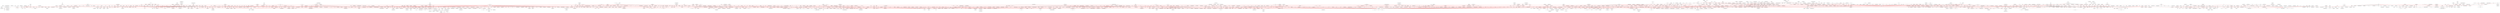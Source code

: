 strict graph  {
	node [label="\N"];
	5844	 [height=0.4,
		label=coatings,
		level=3,
		pos="-7994.767514200061,3892.821410482148",
		width=1.11];
	963	 [height=0.47,
		label=corrosion,
		level=2,
		pos="-9031.360000000032,4197.120000000013",
		width=1.51];
	5844 -- 963;
	3943	 [height=0.4,
		label="database systems",
		level=3,
		pos="2188.335260121406,-275.4754711125843",
		width=2.32];
	4236	 [height=0.56,
		label="data mining",
		level=1,
		pos="2134.759999999988,-316.5699999999922",
		width=2.24];
	3943 -- 4236;
	5947	 [height=0.47,
		level=2,
		pos="-9840.010000000062,-376.2000000000023",
		width=2.60];
	1891	 [height=0.56,
		label="materials science",
		level=1,
		pos="-9237.300000000005,1565.150000000045",
		width=3.31];
	5947 -- 1891	 [color=red];
	5375	 [height=0.47,
		level=2,
		pos="431.60999999996056,-379.0900000000038",
		width=1.90];
	5712	 [height=0.47,
		label=fisheries,
		level=2,
		pos="610.8399999999747,-467.329999999989",
		width=1.38];
	5375 -- 5712	 [color=red];
	5585	 [height=0.4,
		label=nanowires,
		level=3,
		pos="-8132.040428121769,-4330.954810253888",
		width=1.35];
	943	 [height=0.56,
		label=nanotechnology,
		level=1,
		pos="-9114.510000000053,-4780.259999999989",
		width=3.03];
	5585 -- 943;
	1773	 [height=0.47,
		label=storage,
		level=2,
		pos="-7907.950000000063,3963.919999999981",
		width=1.24];
	1284	 [height=0.4,
		label="carbon capture",
		level=3,
		pos="-7902.765859604593,3423.7778631616766",
		width=1.93];
	1773 -- 1284;
	2737	 [height=0.47,
		level=2,
		pos="-7916.420000000036,4846.419999999989",
		width=2.92];
	1773 -- 2737	 [color=red];
	3872	 [height=0.56,
		label="heat transfer",
		level=1,
		pos="-13288.949999999968,12367.589999999956",
		width=2.42];
	1648	 [height=0.4,
		label="thermal management",
		level=3,
		pos="-13018.76914204629,14511.299111981649",
		width=2.71];
	3872 -- 1648;
	1231	 [height=0.56,
		label="fluid mechanics",
		level=1,
		pos="-14521.579999999947,13776.139999999968",
		width=2.96];
	3872 -- 1231	 [color=red];
	4841	 [height=0.47,
		label=thermodynamics,
		level=2,
		pos="-12537.61000000004,11740.250000000035",
		width=2.62];
	3872 -- 4841	 [color=red];
	3177	 [height=0.47,
		level=2,
		pos="-12466.849999999984,12931.41999999996",
		width=2.43];
	3872 -- 3177	 [color=red];
	145	 [height=0.56,
		label=cfd,
		level=1,
		pos="-14417.859999999862,10816.289999999934",
		width=0.64];
	3872 -- 145	 [color=red];
	5727	 [height=0.4,
		label="porous media",
		level=3,
		pos="-15447.440366522536,12270.606545599408",
		width=1.76];
	3872 -- 5727;
	2328	 [height=0.56,
		label="consumer behavior",
		level=1,
		pos="6926.460000000003,-18844.979999999996",
		width=3.62];
	5034	 [height=0.4,
		label="sport marketing",
		level=3,
		pos="6555.612536761384,-17830.290997295648",
		width=2.0];
	2328 -- 5034;
	1520	 [height=0.56,
		label="decision making",
		level=1,
		pos="5208.619999999963,-19544.809999999983",
		width=3.07];
	2328 -- 1520	 [color=red];
	3198	 [height=0.4,
		label="services marketing",
		level=3,
		pos="7668.15492647704,-20874.358005408634",
		width=2.4];
	2328 -- 3198;
	116	 [height=0.56,
		label=marketing,
		level=1,
		pos="9099.519999999957,-18139.45000000001",
		width=1.92];
	2328 -- 116	 [color=red];
	3113	 [height=0.56,
		level=1,
		pos="-17873.969999999987,8794.819999999956",
		width=3.72];
	575	 [height=0.56,
		label="numerical analysis",
		level=1,
		pos="-17569.78000000002,10525.209999999943",
		width=3.51];
	3113 -- 575	 [color=red];
	4000	 [height=0.4,
		label=attitudes,
		level=3,
		pos="15958.0917936304,-7578.816215722975",
		width=1.14];
	4068	 [height=0.56,
		label="social psychology",
		level=1,
		pos="14111.52999999993,-6456.899999999989",
		width=3.35];
	4000 -- 4068;
	2049	 [height=0.47,
		label="health informatics",
		level=2,
		pos="2741.7699999999986,-531.2900000000009",
		width=2.81];
	2049 -- 4236	 [color=red];
	4834	 [height=0.4,
		label=ehealth,
		level=3,
		pos="3251.015453521054,-711.4273680500735",
		width=1.0];
	2049 -- 4834;
	4752	 [height=0.4,
		label="environmental governance",
		level=3,
		pos="-6322.774328239584,-4774.09352171062",
		width=3.36];
	5846	 [height=0.4,
		label="political ecology",
		level=3,
		pos="-5921.738403252519,-4412.241705645827",
		width=2.04];
	4752 -- 5846;
	3334	 [height=0.4,
		label="sentiment analysis",
		level=3,
		pos="635.6145803800018,1214.47091047505",
		width=2.38];
	2948	 [height=0.56,
		label="natural language processing",
		level=1,
		pos="1154.7499999999773,1065.2099999999846",
		width=5.32];
	3334 -- 2948;
	4860	 [height=0.56,
		label=catalysis,
		level=1,
		pos="-11411.960000000054,6839.279999999995",
		width=1.68];
	1920	 [height=0.47,
		level=2,
		pos="-12018.950000000004,7594.729999999998",
		width=1.88];
	4860 -- 1920	 [color=red];
	2406	 [height=0.56,
		label=electrochemistry,
		level=1,
		pos="-10186.810000000052,4536.309999999934",
		width=3.11];
	4860 -- 2406	 [color=red];
	4611	 [height=0.4,
		label=dft,
		level=3,
		pos="-11521.202052536995,5764.483374048372",
		width=0.39];
	4860 -- 4611;
	5562	 [height=0.4,
		label=zeolites,
		level=3,
		pos="-12488.313607233602,6931.932713909488",
		width=1.03];
	4860 -- 5562;
	3633	 [height=0.56,
		label=energy,
		level=1,
		pos="-13375.820000000047,7687.219999999976",
		width=1.36];
	4860 -- 3633	 [color=red];
	5392	 [height=0.47,
		level=2,
		pos="-10953.790000000017,7833.030000000041",
		width=1.71];
	4860 -- 5392	 [color=red];
	1040	 [height=0.56,
		label="inorganic chemistry",
		level=1,
		pos="-9602.710000000032,7284.950000000046",
		width=3.67];
	4860 -- 1040	 [color=red];
	2123	 [height=0.4,
		label="green chemistry",
		level=3,
		pos="-11675.823603579178,8983.775850195098",
		width=2.06];
	4860 -- 2123;
	1502	 [height=0.4,
		label="porous materials",
		level=3,
		pos="-10630.143072112542,6093.7037768892715",
		width=2.14];
	4860 -- 1502;
	3182	 [height=0.47,
		label="surface science",
		level=2,
		pos="-12188.200000000059,5901.620000000023",
		width=2.5];
	4860 -- 3182	 [color=red];
	2231	 [height=0.4,
		label="metal-organic frameworks",
		level=3,
		pos="-13512.80942123603,6334.3857911895575",
		width=3.28];
	4860 -- 2231;
	758	 [height=0.4,
		label=organometallics,
		level=3,
		pos="-13245.369350296518,5695.996742428452",
		width=2.03];
	4860 -- 758;
	3641	 [height=0.47,
		level=2,
		pos="-9842.560000000003,6097.630000000005",
		width=3.92];
	4860 -- 3641	 [color=red];
	906	 [height=0.56,
		level=1,
		pos="-9321.520000000037,9140.670000000013",
		width=3.35];
	4860 -- 906	 [color=red];
	2892	 [height=0.4,
		label="reaction engineering",
		level=3,
		pos="-9262.080121248631,6623.634550853205",
		width=2.6];
	4860 -- 2892;
	1236	 [height=0.56,
		level=1,
		pos="14605.069999999912,12489.770000000059",
		width=3.28];
	3218	 [height=0.56,
		label=networks,
		level=1,
		pos="13902.459999999981,10172.160000000007",
		width=1.75];
	1236 -- 3218	 [color=red];
	1167	 [height=0.56,
		label="nonlinear dynamics",
		level=1,
		pos="15986.119999999954,13744.669999999953",
		width=3.67];
	1236 -- 1167	 [color=red];
	4490	 [height=0.47,
		level=2,
		pos="15584.210000000021,12064.579999999942",
		width=2.57];
	1236 -- 4490	 [color=red];
	701	 [height=0.47,
		level=2,
		pos="13491.119999999893,12518.789999999985",
		width=2.86];
	1236 -- 701	 [color=red];
	3557	 [height=0.56,
		label="statistical physics",
		level=1,
		pos="14010.229999999952,14166.96999999996",
		width=3.31];
	1236 -- 3557	 [color=red];
	1501	 [height=0.47,
		label="plant physiology",
		level=2,
		pos="-2669.880000000013,-3917.6999999999957",
		width=2.57];
	3363	 [height=0.56,
		label="molecular biology",
		level=1,
		pos="-607.2100000000246,-2631.219999999994",
		width=3.32];
	1501 -- 3363	 [color=red];
	4337	 [height=0.47,
		level=2,
		pos="-3632.4399999999932,-3929.740000000016",
		width=2.40];
	1501 -- 4337	 [color=red];
	2221	 [height=0.4,
		label="abiotic stress",
		level=3,
		pos="-2593.922101070898,-4176.882365170235",
		width=1.71];
	1501 -- 2221;
	4349	 [height=0.4,
		label=horticulture,
		level=3,
		pos="-2973.7115957166443,-2880.970539319065",
		width=1.46];
	1501 -- 4349;
	3646	 [height=0.4,
		label="product development",
		level=3,
		pos="-2910.975527988412,6146.918503629397",
		width=2.68];
	1299	 [height=0.4,
		label="engineering design",
		level=3,
		pos="-2428.595700057901,5903.862436999977",
		width=2.43];
	3646 -- 1299;
	1561	 [height=0.4,
		label=ceramics,
		level=3,
		pos="-8800.564214376844,577.0288198021794",
		width=1.19];
	1944	 [height=0.4,
		label=glass,
		level=3,
		pos="-8363.694183462083,-411.00497302429517",
		width=0.74];
	1561 -- 1944;
	1561 -- 1891;
	5514	 [height=0.47,
		level=2,
		pos="569.1400000000103,423.22999999998683",
		width=4.10];
	5607	 [height=0.56,
		label="machine learning",
		level=1,
		pos="1215.6800000000085,23.169999999990978",
		width=3.25];
	5514 -- 5607	 [color=red];
	3901	 [height=0.4,
		label=geomechanics,
		level=3,
		pos="1867.5655708485187,20808.268846982595",
		width=1.88];
	4180	 [height=0.4,
		label="petroleum engineering",
		level=3,
		pos="2334.551299797658,22917.8159850366",
		width=2.85];
	3901 -- 4180;
	1212	 [height=0.47,
		label="geotechnical engineering",
		level=2,
		pos="1400.2599999999402,18698.740000000013",
		width=3.94];
	3901 -- 1212;
	2393	 [height=0.4,
		label="financial reporting",
		level=3,
		pos="20187.46300363493,-1951.9723654328589",
		width=2.28];
	423	 [height=0.56,
		label="corporate governance",
		level=1,
		pos="18380.82000000007,-3137.0999999999585",
		width=4.14];
	2393 -- 423;
	3426	 [height=0.47,
		level=2,
		pos="970.8599999999569,-418.2100000000264",
		width=1.28];
	5226	 [height=0.56,
		label=ecology,
		level=1,
		pos="801.9699999999602,-687.689999999973",
		width=1.51];
	3426 -- 5226	 [color=red];
	1492	 [height=0.4,
		label="natural resource management",
		level=3,
		pos="533.9859237907585,-654.0799460983178",
		width=3.79];
	1492 -- 5226;
	2588	 [height=0.4,
		label="eye tracking",
		level=3,
		pos="-2075.2755331512535,1630.2292638419462",
		width=1.58];
	5094	 [height=0.56,
		label="human-computer interaction",
		level=1,
		pos="-2067.9100000000362,1765.0699999999833",
		width=5.28];
	2588 -- 5094;
	5368	 [height=0.4,
		label=retina,
		level=3,
		pos="2066.6278679017028,-4583.787101722",
		width=0.78];
	5793	 [height=0.47,
		label=ophthalmology,
		level=2,
		pos="2565.210000000033,-4375.950000000017",
		width=2.35];
	5368 -- 5793;
	5720	 [height=0.4,
		label="air quality",
		level=3,
		pos="144.9092828073335,-452.14722167347827",
		width=1.28];
	1824	 [height=0.47,
		label="atmospheric chemistry",
		level=2,
		pos="130.14999999997963,-586.3799999999792",
		width=3.56];
	5720 -- 1824;
	4732	 [height=0.56,
		label=simulation,
		level=1,
		pos="5194.149999999929,4284.159999999965",
		width=1.96];
	5067	 [height=0.4,
		label="process modeling",
		level=3,
		pos="5107.367185692867,4387.625058581079",
		width=2.26];
	4732 -- 5067;
	2064	 [height=0.47,
		level=2,
		pos="6778.689999999951,5281.189999999996",
		width=3.51];
	4732 -- 2064	 [color=red];
	4295	 [height=0.56,
		label=modeling,
		level=1,
		pos="7130.849999999949,5214.820000000037",
		width=1.78];
	4732 -- 4295	 [color=red];
	2092	 [height=0.56,
		label=optimization,
		level=1,
		pos="1751.4899999999798,487.64999999997553",
		width=2.31];
	4732 -- 2092	 [color=red];
	1100	 [height=0.47,
		level=2,
		pos="-505.9200000000392,-4526.260000000004",
		width=2.11];
	1100 -- 3363	 [color=red];
	4720	 [height=0.4,
		label=neuroethology,
		level=3,
		pos="479.4662032497081,-5440.8092135884435",
		width=1.85];
	1123	 [height=0.56,
		label=neurobiology,
		level=1,
		pos="837.5899999999665,-4421.560000000009",
		width=2.47];
	4720 -- 1123;
	83	 [height=0.56,
		label="control theory",
		level=1,
		pos="2347.339999999994,4096.039999999973",
		width=2.61];
	1909	 [height=0.4,
		label=applications,
		level=3,
		pos="2141.5748822965625,4270.9851833045805",
		width=1.56];
	83 -- 1909;
	399	 [height=0.4,
		label="hybrid systems",
		level=3,
		pos="3746.901466436565,5742.160941627293",
		width=1.93];
	83 -- 399;
	4608	 [height=0.56,
		label=robotics,
		level=1,
		pos="331.8899999999703,1725.5300000000116",
		width=1.54];
	83 -- 4608	 [color=red];
	1315	 [height=0.47,
		level=2,
		pos="-1453.8100000000377,-6206.920000000006",
		width=2.71];
	593	 [height=0.56,
		label=cardiology,
		level=1,
		pos="-682.6100000000552,-5081.0799999999945",
		width=1.99];
	1315 -- 593	 [color=red];
	2941	 [height=0.4,
		label=led,
		level=3,
		pos="-12920.969156076113,-4031.4718903495623",
		width=0.46];
	5335	 [height=0.56,
		label="solar cells",
		level=1,
		pos="-12008.690000000082,-4610.150000000052",
		width=1.93];
	2941 -- 5335;
	2840	 [height=0.47,
		label=rf,
		level=2,
		pos="-17825.93000000001,-3977.590000000002",
		width=0.29];
	5641	 [height=0.4,
		label=analog,
		level=3,
		pos="-17452.125795081716,-4991.19348735831",
		width=0.92];
	2840 -- 5641;
	2855	 [height=0.47,
		level=2,
		pos="-18045.270000000004,-3382.8299999999804",
		width=1.74];
	2840 -- 2855	 [color=red];
	1858	 [height=0.47,
		level=2,
		pos="1743.7899999999718,14266.949999999968",
		width=1.42];
	5294	 [height=0.47,
		level=2,
		pos="2228.7800000000084,14962.400000000036",
		width=1.61];
	1858 -- 5294	 [color=red];
	5311	 [height=0.4,
		label="image reconstruction",
		level=3,
		pos="-795.9946031085901,6275.512145718774",
		width=2.67];
	5548	 [height=0.47,
		label="magnetic resonance imaging",
		level=2,
		pos="-236.82000000000335,5351.149999999998",
		width=4.53];
	5311 -- 5548;
	5	 [height=0.4,
		label="software defined networking",
		level=3,
		pos="9941.752961033055,10333.666991539281",
		width=3.54];
	2613	 [height=0.56,
		label="computer networks",
		level=1,
		pos="10193.28999999996,11384.309999999898",
		width=3.6];
	5 -- 2613;
	4186	 [height=0.47,
		level=2,
		pos="12756.739999999965,-7269.310000000078",
		width=3.29];
	4186 -- 4068	 [color=red];
	3145	 [height=0.4,
		label=actuators,
		level=3,
		pos="-7279.560498263456,-1037.6132413105915",
		width=1.22];
	996	 [height=0.56,
		label=sensors,
		level=1,
		pos="-7764.510000000077,-1275.5300000000245",
		width=1.54];
	3145 -- 996;
	3250	 [height=0.4,
		label=head,
		level=3,
		pos="-1017.888702937058,9356.351928882888",
		width=0.69];
	3467	 [height=0.4,
		label=neuroradiology,
		level=3,
		pos="-711.0821881179372,8320.52570690209",
		width=1.92];
	3250 -- 3467;
	5629	 [height=0.4,
		label="computational imaging",
		level=3,
		pos="-85.35005267993984,130.5933276623182",
		width=2.86];
	1963	 [height=0.56,
		label="computer vision",
		level=1,
		pos="159.3800000000192,244.84000000004198",
		width=3.0];
	5629 -- 1963;
	5255	 [height=0.4,
		label="dna repair",
		level=3,
		pos="-9017.044189500873,-11208.982862150237",
		width=1.33];
	5856	 [height=0.4,
		label="dna replication",
		level=3,
		pos="-9554.197310367279,-11265.842994607752",
		width=1.89];
	5255 -- 5856;
	4505	 [height=0.56,
		label=cancer,
		level=1,
		pos="-8479.86999999999,-11152.199999999992",
		width=1.33];
	5255 -- 4505;
	3195	 [height=0.47,
		level=2,
		pos="749.6000000000031,-373.1600000000144",
		width=2.35];
	3195 -- 5226	 [color=red];
	3347	 [height=0.4,
		label="e-commerce",
		level=3,
		pos="-1642.6457493901107,8973.831825819647",
		width=1.62];
	2832	 [height=0.56,
		label="information systems",
		level=1,
		pos="-2722.710000000029,8949.689999999924",
		width=3.79];
	3347 -- 2832;
	5938	 [height=0.47,
		level=2,
		pos="-8542.220000000023,12663.619999999954",
		width=2.76];
	2116	 [height=0.56,
		label="medicinal chemistry",
		level=1,
		pos="-9096.530000000022,11626.710000000036",
		width=3.74];
	5938 -- 2116	 [color=red];
	260	 [height=0.4,
		label="organizational learning",
		level=3,
		pos="6630.17470476714,-10186.627890306792",
		width=2.88];
	1250	 [height=0.47,
		label="knowledge management",
		level=2,
		pos="7231.7400000000125,-11083.980000000052",
		width=3.86];
	260 -- 1250;
	4681	 [height=0.4,
		label="automated reasoning",
		level=3,
		pos="-167.61334281932795,-86.83602389254884",
		width=2.69];
	3259	 [height=0.56,
		label="artificial intelligence",
		level=1,
		pos="-205.78000000001066,42.700000000017326",
		width=3.69];
	4681 -- 3259;
	133	 [height=0.4,
		label="statistical learning",
		level=3,
		pos="757.6716388889581,-263.2016893344403",
		width=2.29];
	133 -- 5607;
	3931	 [height=0.47,
		label=meteorology,
		level=2,
		pos="-4417.750000000002,-1422.1900000000385",
		width=2.0];
	3105	 [height=0.47,
		label="atmospheric science",
		level=2,
		pos="-5252.470000000012,-1023.8500000000093",
		width=3.25];
	3931 -- 3105	 [color=red];
	1331	 [height=0.56,
		level=1,
		pos="-4108.379999999996,-1717.4100000000196",
		width=1.40];
	3931 -- 1331	 [color=red];
	5327	 [height=0.4,
		label=climatology,
		level=3,
		pos="-3804.518776165405,-532.7693574951572",
		width=1.47];
	3931 -- 5327;
	2025	 [height=0.47,
		level=2,
		pos="-1734.4000000000242,-1535.1600000000053",
		width=1.83];
	4388	 [height=0.56,
		level=1,
		pos="-361.1300000000474,-1648.2800000000134",
		width=1.54];
	2025 -- 4388	 [color=red];
	4087	 [height=0.47,
		level=2,
		pos="-13392.34000000011,1416.3599999999778",
		width=2.76];
	1394	 [height=0.56,
		label="condensed matter physics",
		level=1,
		pos="-14229.220000000023,157.19999999998458",
		width=4.93];
	4087 -- 1394	 [color=red];
	1732	 [height=0.4,
		label="climate science",
		level=3,
		pos="-5739.971632026543,-791.2074371029269",
		width=1.99];
	1732 -- 3105;
	5236	 [height=0.4,
		label=earthquakes,
		level=3,
		pos="-2334.4611985329257,-1792.9407777258039",
		width=1.61];
	5825	 [height=0.56,
		label=geophysics,
		level=1,
		pos="-2155.610000000095,-1995.3200000000052",
		width=2.17];
	5236 -- 5825;
	2248	 [height=0.47,
		label="innovation management",
		level=2,
		pos="10782.170000000002,-10927.309999999974",
		width=3.79];
	4658	 [height=0.56,
		label=entrepreneurship,
		level=1,
		pos="10468.599999999908,-11732.599999999971",
		width=3.24];
	2248 -- 4658	 [color=red];
	2032	 [height=0.4,
		label="open innovation",
		level=3,
		pos="11566.16831899148,-8913.896706953474",
		width=2.04];
	2248 -- 2032;
	2640	 [height=0.4,
		label=osteoporosis,
		level=3,
		pos="3325.5484597619225,7121.95777480341",
		width=1.65];
	1856	 [height=0.4,
		label=bone,
		level=3,
		pos="2791.294741869184,7201.578845113983",
		width=0.69];
	2640 -- 1856;
	235	 [height=0.4,
		label="food webs",
		level=3,
		pos="403.5506261423643,-1052.4397852429593",
		width=1.35];
	235 -- 5226;
	1003	 [height=0.4,
		label="system dynamics",
		level=3,
		pos="2875.8105581625086,4798.378030255559",
		width=2.21];
	893	 [height=0.56,
		label=control,
		level=1,
		pos="2834.3299999999817,5336.950000000014",
		width=1.33];
	1003 -- 893;
	527	 [height=0.56,
		label=development,
		level=1,
		pos="1111.3399999999829,-402.53000000004977",
		width=2.47];
	5689	 [height=0.4,
		label=training,
		level=3,
		pos="1015.2004767265535,-654.9231316215391",
		width=1.0];
	527 -- 5689;
	4813	 [height=0.56,
		label=evolution,
		level=1,
		pos="1515.7199999999575,-700.3800000000008",
		width=1.75];
	527 -- 4813	 [color=red];
	3817	 [height=0.4,
		label=labor,
		level=3,
		pos="1123.3574404091523,-370.98085854730357",
		width=0.69];
	527 -- 3817;
	5384	 [height=0.4,
		label=trade,
		level=3,
		pos="1176.1180927234773,-383.480918534809",
		width=0.72];
	527 -- 5384;
	2129	 [height=0.4,
		label=growth,
		level=3,
		pos="1093.4955435928496,-373.8709250686061",
		width=0.92];
	527 -- 2129;
	4452	 [height=0.47,
		level=2,
		pos="-201.02000000006592,-280.0699999999779",
		width=0.93];
	527 -- 4452	 [color=red];
	2330	 [height=0.4,
		label="social capital",
		level=3,
		pos="2701.5177217161427,-663.1962254622722",
		width=1.68];
	2605	 [height=0.56,
		label="social networks",
		level=1,
		pos="2471.1099999999756,-522.2800000000025",
		width=2.93];
	2330 -- 2605;
	965	 [height=0.47,
		label="food security",
		level=2,
		pos="-3506.049999999981,-358.7899999999663",
		width=2.06];
	3314	 [height=0.56,
		label="climate change",
		level=1,
		pos="-422.4000000000415,-807.5500000000245",
		width=2.89];
	965 -- 3314	 [color=red];
	5083	 [height=0.4,
		label="climate change adaptation",
		level=3,
		pos="-4040.586294260156,-280.99955445261367",
		width=3.32];
	965 -- 5083;
	3596	 [height=0.56,
		label="drug delivery",
		level=1,
		pos="-12752.060000000027,-8725.570000000065",
		width=2.47];
	3596 -- 943	 [color=red];
	5339	 [height=0.56,
		level=1,
		pos="-13807.829999999965,-8085.980000000034",
		width=2.56];
	3596 -- 5339	 [color=red];
	1616	 [height=0.4,
		label="pharmaceutical sciences",
		level=3,
		pos="-10593.308051903281,-8634.594841924703",
		width=3.12];
	3596 -- 1616;
	5403	 [height=0.56,
		label=biomaterials,
		level=1,
		pos="-13111.599999999944,-12609.620000000035",
		width=2.33];
	3596 -- 5403	 [color=red];
	3709	 [height=0.56,
		label=nanomedicine,
		level=1,
		pos="-14060.80999999999,-9994.929999999957",
		width=2.68];
	3596 -- 3709	 [color=red];
	3082	 [height=0.4,
		label="cancer therapy",
		level=3,
		pos="-12903.500859194279,-7655.903098873289",
		width=1.92];
	3596 -- 3082;
	5433	 [height=0.47,
		level=2,
		pos="-11746.310000000012,-9647.099999999931",
		width=2.35];
	3596 -- 5433	 [color=red];
	5718	 [height=0.47,
		label="nonlinear control",
		level=2,
		pos="1781.6800000000012,2855.8899999999912",
		width=2.65];
	2351	 [height=0.4,
		label="adaptive control",
		level=3,
		pos="2633.661565989593,3520.155778445127",
		width=2.04];
	5718 -- 2351;
	5718 -- 4608	 [color=red];
	5462	 [height=0.47,
		level=2,
		pos="3722.7899999999263,-5072.000000000011",
		width=3.85];
	2846	 [height=0.47,
		label=addiction,
		level=2,
		pos="2094.169999999956,-4829.349999999971",
		width=1.47];
	5462 -- 2846	 [color=red];
	5358	 [height=0.47,
		level=2,
		pos="2532.109999999984,4222.859999999994",
		width=3.75];
	5358 -- 4608	 [color=red];
	200	 [height=0.4,
		label="biomedical signal processing",
		level=3,
		pos="1216.7677691092213,-246.91131661285704",
		width=3.64];
	200 -- 5607;
	2121	 [height=0.4,
		label="political sociology",
		level=3,
		pos="5077.080238489856,-10992.765713747494",
		width=2.25];
	824	 [height=0.47,
		label="social movements",
		level=2,
		pos="4652.029999999964,-10659.429999999995",
		width=2.86];
	2121 -- 824;
	2044	 [height=0.47,
		level=2,
		pos="-13587.520000000026,39.5900000000006",
		width=2.94];
	2044 -- 1394	 [color=red];
	2927	 [height=0.56,
		level=1,
		pos="3977.2299999999377,-12526.349999999946",
		width=1.43];
	5138	 [height=0.56,
		level=1,
		pos="2975.769999999916,-12259.770000000015",
		width=1.36];
	2927 -- 5138	 [color=red];
	2122	 [height=0.47,
		label="health disparities",
		level=2,
		pos="-5962.720000000054,-1321.0199999999913",
		width=2.69];
	2375	 [height=0.56,
		label=hiv,
		level=1,
		pos="-5925.610000000019,-862.8800000000338",
		width=0.61];
	2122 -- 2375	 [color=red];
	3694	 [height=0.4,
		label="social determinants of health",
		level=3,
		pos="-6006.331467731556,-1859.4236062120963",
		width=3.62];
	2122 -- 3694;
	3291	 [height=0.4,
		label="social epidemiology",
		level=3,
		pos="-4885.912787575913,-1408.2429354631386",
		width=2.51];
	2122 -- 3291;
	3819	 [height=0.56,
		label="thin films",
		level=1,
		pos="-10529.219999999996,-1232.7599999999748",
		width=1.72];
	4348	 [height=0.4,
		label="atomic layer deposition",
		level=3,
		pos="-11434.999060146438,-3194.4049084883595",
		width=2.93];
	3819 -- 4348;
	3819 -- 1891	 [color=red];
	5416	 [height=0.47,
		label="solid mechanics",
		level=2,
		pos="1846.8999999999514,10465.699999999999",
		width=2.56];
	8	 [height=0.4,
		label="mechanics of materials",
		level=3,
		pos="1145.0990869239577,12509.21704940367",
		width=2.93];
	5416 -- 8;
	5391	 [height=0.56,
		label="computational mechanics",
		level=1,
		pos="2173.4999999999573,9514.700000000028",
		width=4.79];
	5416 -- 5391	 [color=red];
	1991	 [height=0.4,
		label=nanomechanics,
		level=3,
		pos="-196.61704940373602,9763.899086923942",
		width=2.03];
	5416 -- 1991;
	2056	 [height=0.47,
		level=2,
		pos="1678.850000000018,-1788.5200000000132",
		width=3.15];
	2556	 [height=0.56,
		label=neuroscience,
		level=1,
		pos="1636.4499999999566,-2147.9400000000114",
		width=2.56];
	2056 -- 2556	 [color=red];
	685	 [height=0.4,
		label=glaucoma,
		level=3,
		pos="2627.532766512249,-4349.970362284741",
		width=1.29];
	5793 -- 685;
	5793 -- 2556	 [color=red];
	551	 [height=0.4,
		label="vision science",
		level=3,
		pos="2773.047101721995,-4874.532132098262",
		width=1.82];
	5793 -- 551;
	2046	 [height=0.47,
		label="landscape ecology",
		level=2,
		pos="1612.9799999999773,-977.1799999999766",
		width=2.96];
	4784	 [height=0.47,
		level=2,
		pos="1688.3199999999892,-1121.9400000000041",
		width=3.11];
	2046 -- 4784	 [color=red];
	4634	 [height=0.4,
		label="urban ecology",
		level=3,
		pos="1643.4480669474697,-916.9241646141635",
		width=1.83];
	2046 -- 4634;
	3938	 [height=0.56,
		label="conservation biology",
		level=1,
		pos="1385.1500000000237,-1012.6900000000022",
		width=3.89];
	2046 -- 3938	 [color=red];
	1576	 [height=0.4,
		label="continuum mechanics",
		level=3,
		pos="3071.9527700796207,8914.77981102836",
		width=2.76];
	1576 -- 5391;
	462	 [height=0.4,
		label="environmental biotechnology",
		level=3,
		pos="-15782.53585100699,2870.2529153897767",
		width=3.62];
	5511	 [height=0.56,
		label="environmental engineering",
		level=1,
		pos="-14384.300000000007,4517.4999999999445",
		width=5.0];
	462 -- 5511;
	5272	 [height=0.4,
		label="public relations",
		level=3,
		pos="18347.132828383947,-7999.3107428816775",
		width=1.93];
	1142	 [height=0.56,
		label="social media",
		level=1,
		pos="20404.889999999927,-8658.190000000015",
		width=2.4];
	5272 -- 1142;
	5299	 [height=0.4,
		label="population dynamics",
		level=3,
		pos="823.5939572597354,-418.4735344979654",
		width=2.61];
	5299 -- 5226;
	2000	 [height=0.47,
		level=2,
		pos="-1361.600000000065,-2852.530000000017",
		width=2.67];
	5799	 [height=0.47,
		level=2,
		pos="-1672.1400000000149,-2809.169999999982",
		width=2.94];
	2000 -- 5799	 [color=red];
	1618	 [height=0.56,
		level=1,
		pos="358.2799999999743,-1885.859999999997",
		width=1.75];
	1736	 [height=0.47,
		label=surgery,
		level=2,
		pos="223.34999999999127,-1918.9600000000082",
		width=1.24];
	1618 -- 1736	 [color=red];
	291	 [height=0.56,
		level=1,
		pos="621.609999999976,-1162.310000000005",
		width=1.40];
	1618 -- 291	 [color=red];
	979	 [height=0.47,
		label="digital humanities",
		level=2,
		pos="4587.559999999949,-870.379999999981",
		width=2.76];
	2768	 [height=0.47,
		label="digital libraries",
		level=2,
		pos="3945.3599999999897,-630.8100000000502",
		width=2.31];
	979 -- 2768	 [color=red];
	2244	 [height=0.4,
		label="american literature",
		level=3,
		pos="6611.954211158767,-1625.571717793975",
		width=2.39];
	979 -- 2244;
	4481	 [height=0.56,
		label=innovation,
		level=1,
		pos="7878.359999999966,-12048.539999999997",
		width=1.99];
	4658 -- 4481	 [color=red];
	317	 [height=0.4,
		label="economics of innovation",
		level=3,
		pos="10388.634984745735,-12809.970507084225",
		width=3.07];
	4658 -- 317;
	5778	 [height=0.47,
		level=2,
		pos="11425.669999999991,-11997.009999999977",
		width=3.51];
	4658 -- 5778	 [color=red];
	4554	 [height=0.4,
		label="organization theory",
		level=3,
		pos="9805.868236009486,-10879.424624008849",
		width=2.44];
	4658 -- 4554;
	1899	 [height=0.56,
		level=1,
		pos="7683.649999999929,-4166.010000000049",
		width=1.75];
	1899 -- 2556	 [color=red];
	4190	 [height=0.56,
		label=aging,
		level=1,
		pos="9937.930000000015,-4385.43000000002",
		width=1.1];
	1899 -- 4190	 [color=red];
	2230	 [height=0.56,
		label=emotion,
		level=1,
		pos="12163.270000000015,-3635.980000000014",
		width=1.57];
	1899 -- 2230	 [color=red];
	808	 [height=0.56,
		label=language,
		level=1,
		pos="5874.2199999999775,-1398.269999999995",
		width=1.79];
	1899 -- 808	 [color=red];
	1482	 [height=0.56,
		label=law,
		level=1,
		pos="11265.039999999995,-263.8000000000045",
		width=0.71];
	5213	 [height=0.56,
		label=economics,
		level=1,
		pos="11961.580000000005,-1506.8700000000206",
		width=2.07];
	1482 -- 5213	 [color=red];
	4751	 [height=0.4,
		label="criminal law",
		level=3,
		pos="9380.116203068508,-1319.9954045343911",
		width=1.53];
	1482 -- 4751;
	3298	 [height=0.4,
		label=society,
		level=3,
		pos="10736.942297732776,678.6618984657093",
		width=0.94];
	1482 -- 3298;
	1440	 [height=0.47,
		label=analysis,
		level=2,
		pos="-19476.289999999903,9987.920000000067",
		width=1.33];
	4998	 [height=0.4,
		label=pde,
		level=3,
		pos="-21317.94425741125,8857.965996972953",
		width=0.54];
	1440 -- 4998;
	5639	 [height=0.47,
		label="partial differential equations",
		level=2,
		pos="-18749.41000000001,10433.899999999965",
		width=4.33];
	1440 -- 5639	 [color=red];
	1347	 [height=0.56,
		label=race,
		level=1,
		pos="916.4399999999914,-11448.900000000001",
		width=0.89];
	1887	 [height=0.4,
		label="social inequality",
		level=3,
		pos="214.04980977688683,-10628.065282241383",
		width=2.04];
	1347 -- 1887;
	2165	 [height=0.47,
		label=immigration,
		level=2,
		pos="279.8699999999917,-11990.529999999955",
		width=1.88];
	1347 -- 2165	 [color=red];
	1112	 [height=0.4,
		label=racism,
		level=3,
		pos="1981.2692376296818,-11631.274087765902",
		width=0.9];
	1347 -- 1112;
	1245	 [height=0.56,
		label=gender,
		level=1,
		pos="3177.519999999995,-9503.07999999998",
		width=1.38];
	1347 -- 1245	 [color=red];
	4238	 [height=0.47,
		label=ethnicity,
		level=2,
		pos="1235.5299999999897,-12004.97999999996",
		width=1.36];
	1347 -- 4238	 [color=red];
	3276	 [height=0.4,
		label=hpc,
		level=3,
		pos="8540.609276854848,4751.990074268372",
		width=0.53];
	4448	 [height=0.56,
		label="cloud computing",
		level=1,
		pos="9620.769999999946,4732.639999999977",
		width=3.11];
	3276 -- 4448;
	55	 [height=0.4,
		label=power,
		level=3,
		pos="-14458.159141143802,5817.185659046247",
		width=0.83];
	55 -- 3633;
	779	 [height=0.4,
		label=reasoning,
		level=3,
		pos="-2634.659227017053,1961.0981240198616",
		width=1.31];
	2491	 [height=0.47,
		label="knowledge representation",
		level=2,
		pos="-1786.870000000018,1291.489999999938",
		width=4.06];
	779 -- 2491;
	3032	 [height=0.47,
		level=2,
		pos="4964.709999999945,-1687.8500000000186",
		width=3.49];
	3956	 [height=0.56,
		label="synthetic biology",
		level=1,
		pos="3963.0499999999865,-1678.0399999999772",
		width=3.17];
	3032 -- 3956	 [color=red];
	4807	 [height=0.4,
		label="distributed algorithms",
		level=3,
		pos="13445.563577371415,8468.948705607123",
		width=2.72];
	1657	 [height=0.56,
		label="distributed systems",
		level=1,
		pos="11339.89000000001,8953.329999999938",
		width=3.65];
	4807 -- 1657;
	1818	 [height=0.4,
		label="medical sociology",
		level=3,
		pos="4276.808831378998,-11363.201103047604",
		width=2.28];
	1818 -- 1245;
	4033	 [height=0.47,
		level=2,
		pos="-514.0,18911.35999999997",
		width=3.10];
	3108	 [height=0.47,
		label="rock mechanics",
		level=2,
		pos="377.65999999994165,18842.530000000108",
		width=2.5];
	4033 -- 3108	 [color=red];
	871	 [height=0.47,
		level=2,
		pos="1808.6599999999971,-937.9300000000003",
		width=1.42];
	871 -- 4813	 [color=red];
	1075	 [height=0.56,
		label=oncology,
		level=1,
		pos="-4921.300000000034,-11190.360000000026",
		width=1.75];
	1268	 [height=0.56,
		label=immunology,
		level=1,
		pos="-4953.369999999977,-9193.049999999956",
		width=2.33];
	1075 -- 1268	 [color=red];
	2547	 [height=0.47,
		level=2,
		pos="-4865.090000000007,-12030.479999999996",
		width=1.88];
	1075 -- 2547	 [color=red];
	1979	 [height=0.4,
		label=urology,
		level=3,
		pos="-5461.003466300683,-11212.733461129774",
		width=1.0];
	1075 -- 1979;
	4461	 [height=0.4,
		label="real estate",
		level=3,
		pos="16093.367126666151,967.0983055339912",
		width=1.38];
	2435	 [height=0.56,
		label=finance,
		level=1,
		pos="14074.940000000026,196.100000000004",
		width=1.43];
	4461 -- 2435;
	2282	 [height=0.4,
		label="urban economics",
		level=3,
		pos="18111.633474311286,1738.3737094446187",
		width=2.19];
	4461 -- 2282;
	1679	 [height=0.47,
		level=2,
		pos="1384.4099999999448,4179.049999999998",
		width=1.18];
	1679 -- 4608	 [color=red];
	4028	 [height=0.56,
		level=1,
		pos="-14803.270000000022,-3143.179999999971",
		width=2.44];
	2560	 [height=0.56,
		level=1,
		pos="-14433.099999999951,-1920.0399999999681",
		width=1.47];
	4028 -- 2560	 [color=red];
	598	 [height=0.47,
		level=2,
		pos="-13549.160000000044,-4079.9399999999773",
		width=3.40];
	4028 -- 598	 [color=red];
	1413	 [height=0.47,
		label=tribology,
		level=2,
		pos="-8277.07000000002,656.5000000000109",
		width=1.39];
	4121	 [height=0.4,
		label="surface engineering",
		level=3,
		pos="-7492.373774919191,-86.04524949214056",
		width=2.53];
	1413 -- 4121;
	1413 -- 1891	 [color=red];
	1573	 [height=0.47,
		level=2,
		pos="-5092.37000000001,7662.940000000008",
		width=4.47];
	2006	 [height=0.56,
		label=psycholinguistics,
		level=1,
		pos="-6156.580000000022,6633.019999999975",
		width=3.21];
	1573 -- 2006	 [color=red];
	1114	 [height=0.47,
		label="applied linguistics",
		level=2,
		pos="-5093.120000000046,8296.669999999995",
		width=2.81];
	1573 -- 1114	 [color=red];
	1930	 [height=0.47,
		level=2,
		pos="-1226.5300000000389,-2579.789999999968",
		width=1.51];
	40	 [height=0.56,
		label=geochemistry,
		level=1,
		pos="-932.2999999999956,-2145.7200000000357",
		width=2.56];
	1930 -- 40	 [color=red];
	4981	 [height=0.47,
		label="soil science",
		level=2,
		pos="-4541.870000000032,-14906.959999999963",
		width=1.88];
	2760	 [height=0.56,
		label=biogeochemistry,
		level=1,
		pos="-4739.750000000036,-13644.530000000022",
		width=3.11];
	4981 -- 2760	 [color=red];
	4361	 [height=0.4,
		label=agronomy,
		level=3,
		pos="-4207.2807214558925,-17041.56452250093",
		width=1.32];
	4981 -- 4361;
	786	 [height=0.47,
		level=2,
		pos="4949.309999999963,7347.91000000006",
		width=3.83];
	4080	 [height=0.56,
		label="supply chain management",
		level=1,
		pos="6020.829999999984,6557.090000000013",
		width=4.94];
	786 -- 4080	 [color=red];
	1178	 [height=0.47,
		level=2,
		pos="-10933.840000000026,-6349.319999999998",
		width=3.07];
	1178 -- 943	 [color=red];
	3809	 [height=0.47,
		label=devices,
		level=2,
		pos="-11839.150000000023,-6610.879999999995",
		width=1.26];
	1178 -- 3809	 [color=red];
	1883	 [height=0.4,
		label="grid computing",
		level=3,
		pos="9065.788995912477,6820.816845456313",
		width=1.9];
	1883 -- 4448;
	2670	 [height=0.4,
		label=prejudice,
		level=3,
		pos="15712.96355134331,-5006.418344331867",
		width=1.21];
	4068 -- 2670;
	290	 [height=0.4,
		label="evolutionary psychology",
		level=3,
		pos="12264.628412826241,-5335.543241384363",
		width=3.04];
	4068 -- 290;
	5556	 [height=0.47,
		label=personality,
		level=2,
		pos="15160.519999999975,-6442.130000000022",
		width=1.76];
	4068 -- 5556	 [color=red];
	4068 -- 2230	 [color=red];
	1474	 [height=0.4,
		label="intergroup relations",
		level=3,
		pos="16122.025796122763,-5665.449997428457",
		width=2.46];
	4068 -- 1474;
	391	 [height=0.56,
		level=1,
		pos="15040.729999999898,-8310.03999999996",
		width=3.67];
	4068 -- 391	 [color=red];
	112	 [height=0.4,
		label="positive psychology",
		level=3,
		pos="15097.515374768062,-4534.318585978415",
		width=2.49];
	4068 -- 112;
	855	 [height=0.4,
		label="environmental psychology",
		level=3,
		pos="14275.824336713711,-8611.312640076569",
		width=3.29];
	4068 -- 855;
	590	 [height=0.47,
		level=2,
		pos="13603.78000000001,-8028.150000000023",
		width=2.46];
	4068 -- 590	 [color=red];
	2574	 [height=0.47,
		level=2,
		pos="14214.079999999954,-5552.610000000019",
		width=3.14];
	4068 -- 2574	 [color=red];
	2924	 [height=0.47,
		label="health psychology",
		level=2,
		pos="12656.129999999968,-6274.090000000043",
		width=2.86];
	4068 -- 2924	 [color=red];
	911	 [height=0.47,
		level=2,
		pos="824.939999999955,6466.540000000012",
		width=2.28];
	5050	 [height=0.47,
		level=2,
		pos="1101.479999999974,6660.830000000013",
		width=1.88];
	911 -- 5050	 [color=red];
	935	 [height=0.4,
		label="statistical modeling",
		level=3,
		pos="783.4169269966296,1013.2559805679521",
		width=2.43];
	935 -- 5607;
	1007	 [height=0.47,
		level=2,
		pos="-2146.600000000024,-2920.110000000048",
		width=1.82];
	1007 -- 5825	 [color=red];
	2096	 [height=0.4,
		label="implementation science",
		level=3,
		pos="-6148.894472404376,-710.9288723040172",
		width=2.99];
	2096 -- 2375;
	1129	 [height=0.4,
		label=dissemination,
		level=3,
		pos="-6372.1958807479605,-559.0140326349267",
		width=1.78];
	2096 -- 1129;
	2010	 [height=0.47,
		level=2,
		pos="-5900.910000000062,-11651.950000000026",
		width=1.22];
	2969	 [height=0.56,
		label="infectious diseases",
		level=1,
		pos="-5768.449999999999,-10752.259999999984",
		width=3.6];
	2010 -- 2969	 [color=red];
	346	 [height=0.47,
		label="operating systems",
		level=2,
		pos="11598.569999999934,9991.680000000028",
		width=2.9];
	1657 -- 346	 [color=red];
	1657 -- 3218	 [color=red];
	1657 -- 2613	 [color=red];
	2290	 [height=0.4,
		label="fault tolerance",
		level=3,
		pos="9499.625847357867,10085.546543466102",
		width=1.83];
	1657 -- 2290;
	1657 -- 4448	 [color=red];
	4763	 [height=0.4,
		label=dependability,
		level=3,
		pos="9180.007439100256,8895.0738765512",
		width=1.72];
	1657 -- 4763;
	3253	 [height=0.47,
		level=2,
		pos="11955.749999999944,8183.329999999978",
		width=2.03];
	1657 -- 3253	 [color=red];
	4149	 [height=0.4,
		label=fluorescence,
		level=3,
		pos="-7708.360854106533,-5145.507162320255",
		width=1.65];
	5245	 [height=0.56,
		label=biophysics,
		level=1,
		pos="-6631.430000000008,-5231.189999999977",
		width=2.03];
	4149 -- 5245;
	2362	 [height=0.47,
		label=pedagogy,
		level=2,
		pos="5142.009999999995,-7417.129999999961",
		width=1.61];
	816	 [height=0.4,
		label=curriculum,
		level=3,
		pos="5670.807591259485,-9512.090515206837",
		width=1.36];
	2362 -- 816;
	3763	 [height=0.56,
		label=education,
		level=1,
		pos="4755.929999999962,-5887.579999999993",
		width=1.89];
	2362 -- 3763	 [color=red];
	4796	 [height=0.47,
		level=2,
		pos="-3708.069999999985,-1061.9099999999924",
		width=2.56];
	3944	 [height=0.56,
		label=hydrology,
		level=1,
		pos="-3082.5800000000454,-845.6399999999975",
		width=1.89];
	4796 -- 3944	 [color=red];
	4106	 [height=0.4,
		label=alcohol,
		level=3,
		pos="1999.6970662153672,-4925.844248473008",
		width=0.96];
	4106 -- 2846;
	1716	 [height=0.47,
		label="organic electronics",
		level=2,
		pos="-12281.880000000041,-5239.760000000058",
		width=2.97];
	5335 -- 1716	 [color=red];
	5335 -- 943	 [color=red];
	3159	 [height=0.47,
		level=2,
		pos="-11820.169999999976,-3333.6700000000146",
		width=2.18];
	5335 -- 3159	 [color=red];
	5803	 [height=0.56,
		label=photovoltaics,
		level=1,
		pos="-13491.969999999983,-5596.5900000000365",
		width=2.51];
	5335 -- 5803	 [color=red];
	2233	 [height=0.56,
		label=magnetism,
		level=1,
		pos="-16350.970000000012,1962.969999999957",
		width=2.12];
	4984	 [height=0.4,
		label="magnetic materials",
		level=3,
		pos="-17287.909481421102,1425.1354330987529",
		width=2.42];
	2233 -- 4984;
	2233 -- 1394	 [color=red];
	5011	 [height=0.47,
		level=2,
		pos="-16522.05000000001,2921.9699999999702",
		width=1.74];
	2233 -- 5011	 [color=red];
	1465	 [height=0.4,
		label="political parties",
		level=3,
		pos="16810.88776629475,-11783.803972444714",
		width=1.92];
	1761	 [height=0.4,
		label=elections,
		level=3,
		pos="16444.118871681727,-10767.660883296976",
		width=1.18];
	1465 -- 1761;
	621	 [height=0.4,
		label=orthopaedics,
		level=3,
		pos="1100.8616866994944,9106.584950042967",
		width=1.68];
	2128	 [height=0.56,
		label=biomechanics,
		level=1,
		pos="2257.0399999999954,7281.279999999953",
		width=2.62];
	621 -- 2128;
	2313	 [height=0.4,
		label="finite elements",
		level=3,
		pos="1325.7601334137298,8845.029385593352",
		width=1.88];
	2313 -- 5391;
	4626	 [height=0.4,
		label="traffic safety",
		level=3,
		pos="888.3686504320212,1130.0395789329887",
		width=1.58];
	616	 [height=0.4,
		label="transportation engineering",
		level=3,
		pos="926.6783470134305,1000.5491294094013",
		width=3.31];
	4626 -- 616;
	5471	 [height=0.4,
		label="quantitative biology",
		level=3,
		pos="2383.6523034394095,-725.4468761112039",
		width=2.46];
	2199	 [height=0.56,
		label="systems biology",
		level=1,
		pos="2289.26000000002,-822.0200000000059",
		width=3.04];
	5471 -- 2199;
	727	 [height=0.56,
		level=1,
		pos="1210.84999999996,-5910.879999999999",
		width=2.17];
	2556 -- 727	 [color=red];
	409	 [height=0.47,
		level=2,
		pos="-1.170000000035543,-3062.909999999967",
		width=4.44];
	2556 -- 409	 [color=red];
	2236	 [height=0.47,
		label="motor control",
		level=2,
		pos="3788.3999999999614,-3568.1500000000215",
		width=2.11];
	2556 -- 2236	 [color=red];
	1402	 [height=0.4,
		label="traumatic brain injury",
		level=3,
		pos="1488.5448799904993,-1921.9550971857607",
		width=2.67];
	2556 -- 1402;
	2800	 [height=0.56,
		level=1,
		pos="4668.8899999999085,-2714.280000000026",
		width=1.96];
	2556 -- 2800	 [color=red];
	77	 [height=0.4,
		label=neuropharmacology,
		level=3,
		pos="1544.5474355028869,-1893.9734284520273",
		width=2.54];
	2556 -- 77;
	3989	 [height=0.4,
		label=optogenetics,
		level=3,
		pos="2625.918048463934,-1714.2643213317442",
		width=1.65];
	2556 -- 3989;
	2209	 [height=0.47,
		level=2,
		pos="482.2899999999536,-2431.5600000000213",
		width=3.15];
	2556 -- 2209	 [color=red];
	3983	 [height=0.4,
		label=anesthesiology,
		level=3,
		pos="1519.706045519155,-2080.0641994638518",
		width=1.93];
	2556 -- 3983;
	4485	 [height=0.4,
		label=neurogenetics,
		level=3,
		pos="1721.350912217078,-1891.5478473710718",
		width=1.83];
	2556 -- 4485;
	2302	 [height=0.4,
		label=neuroimmunology,
		level=3,
		pos="1994.4384339003968,-1743.4345185866896",
		width=2.29];
	2556 -- 2302;
	5162	 [height=0.56,
		label=neuroimaging,
		level=1,
		pos="6097.240000000005,-4060.6300000000083",
		width=2.61];
	2556 -- 5162	 [color=red];
	1922	 [height=0.4,
		label=psychopharmacology,
		level=3,
		pos="3221.548166081595,-3616.255448628992",
		width=2.71];
	2556 -- 1922;
	3365	 [height=0.47,
		level=2,
		pos="3380.339999999994,-2352.0599999999886",
		width=1.36];
	2556 -- 3365	 [color=red];
	2029	 [height=0.4,
		label=neuroinflammation,
		level=3,
		pos="1636.7920916512917,-1877.8567095167455",
		width=2.38];
	2556 -- 2029;
	2825	 [height=0.56,
		label=physiology,
		level=1,
		pos="525.6699999999755,-3725.1400000000176",
		width=2.06];
	2556 -- 2825	 [color=red];
	3936	 [height=0.56,
		label=autism,
		level=1,
		pos="11.129999999986467,-3669.7100000000282",
		width=1.31];
	2556 -- 3936	 [color=red];
	3627	 [height=0.56,
		label=neurology,
		level=1,
		pos="2046.079999999988,-5394.739999999991",
		width=1.92];
	2556 -- 3627	 [color=red];
	1696	 [height=0.56,
		label=pharmacology,
		level=1,
		pos="5211.279999999993,-3214.4300000000167",
		width=2.69];
	2556 -- 1696	 [color=red];
	4456	 [height=0.56,
		level=1,
		pos="7976.129999999981,-4690.870000000008",
		width=0.78];
	2556 -- 4456	 [color=red];
	350	 [height=0.4,
		label=olfaction,
		level=3,
		pos="1605.4878146893616,-1879.6371041793682",
		width=1.11];
	2556 -- 350;
	2556 -- 2846	 [color=red];
	618	 [height=0.47,
		level=2,
		pos="801.589999999961,-2291.519999999977",
		width=1.42];
	2556 -- 618	 [color=red];
	5305	 [height=0.4,
		label=neuroendocrinology,
		level=3,
		pos="1440.4891038427336,-1962.0786861065244",
		width=2.53];
	2556 -- 5305;
	2556 -- 1123	 [color=red];
	5096	 [height=0.47,
		level=2,
		pos="2722.139999999968,-4543.290000000006",
		width=2.61];
	2556 -- 5096	 [color=red];
	554	 [height=0.56,
		label="biomedical engineering",
		level=1,
		pos="632.5100000000093,-4736.080000000016",
		width=4.38];
	2556 -- 554	 [color=red];
	2742	 [height=0.4,
		label=neuroengineering,
		level=3,
		pos="1097.3209284876493,-2114.4699006559185",
		width=2.25];
	2556 -- 2742;
	1109	 [height=0.56,
		label=genetics,
		level=1,
		pos="2727.9699999999675,-1328.4800000000323",
		width=1.64];
	2556 -- 1109	 [color=red];
	2826	 [height=0.47,
		label=vision,
		level=2,
		pos="388.13999999993484,-3203.7100000000173",
		width=0.97];
	2556 -- 2826	 [color=red];
	3137	 [height=0.47,
		level=2,
		pos="2957.0699999999747,-2023.7499999999764",
		width=1.01];
	2556 -- 3137	 [color=red];
	2134	 [height=0.47,
		level=2,
		pos="2763.749999999945,-1940.280000000028",
		width=2.03];
	2556 -- 2134	 [color=red];
	1325	 [height=0.47,
		level=2,
		pos="3288.8000000000393,-3341.5400000000227",
		width=3.00];
	2556 -- 1325	 [color=red];
	2361	 [height=0.47,
		level=2,
		pos="329.36000000001513,-2810.0200000000314",
		width=2.12];
	2556 -- 2361	 [color=red];
	3406	 [height=0.4,
		label="brain imaging",
		level=3,
		pos="1119.51025337202,-1991.2437918260384",
		width=1.75];
	2556 -- 3406;
	491	 [height=0.4,
		label="spinal cord injury",
		level=3,
		pos="2762.1179543569533,-3992.2171237891016",
		width=2.17];
	2556 -- 491;
	1393	 [height=0.4,
		label="synaptic plasticity",
		level=3,
		pos="1574.6008348096543,-1885.0335877726811",
		width=2.25];
	2556 -- 1393;
	1695	 [height=0.47,
		label=sleep,
		level=2,
		pos="2993.4199999999555,-3859.160000000018",
		width=0.92];
	2556 -- 1695	 [color=red];
	1220	 [height=0.56,
		level=1,
		pos="410.1399999999476,-4034.7199999999734",
		width=3.31];
	2556 -- 1220	 [color=red];
	3664	 [height=0.47,
		level=2,
		pos="3183.799999999972,-3977.4500000000226",
		width=2.11];
	2556 -- 3664	 [color=red];
	2295	 [height=0.4,
		label=hearing,
		level=3,
		pos="1771.1456895388988,-1913.8413625742396",
		width=1.01];
	2556 -- 2295;
	1050	 [height=0.47,
		level=2,
		pos="1437.8799999999828,-4930.739999999963",
		width=0.74];
	2556 -- 1050	 [color=red];
	4062	 [height=0.47,
		label="inverse problems",
		level=2,
		pos="-570.8700000000144,4615.199999999976",
		width=2.72];
	547	 [height=0.4,
		label=tomography,
		level=3,
		pos="-580.192470603226,4682.074212843274",
		width=1.56];
	4062 -- 547;
	2168	 [height=0.56,
		label="image processing",
		level=1,
		pos="-116.27000000005955,3967.550000000022",
		width=3.35];
	4062 -- 2168	 [color=red];
	2835	 [height=0.47,
		level=2,
		pos="-720.9700000000012,4184.0200000000095",
		width=3.93];
	4062 -- 2835	 [color=red];
	834	 [height=0.47,
		label="public administration",
		level=2,
		pos="23193.729999999945,2830.779999999897",
		width=3.25];
	2758	 [height=0.4,
		label="public management",
		level=3,
		pos="25351.755457982654,2723.9503435557053",
		width=2.51];
	834 -- 2758;
	5303	 [height=0.47,
		level=2,
		pos="23192.29999999994,3722.5499999999856",
		width=1.90];
	834 -- 5303	 [color=red];
	539	 [height=0.56,
		label="public policy",
		level=1,
		pos="23103.609999999877,1937.349999999944",
		width=2.35];
	834 -- 539	 [color=red];
	4697	 [height=0.4,
		label="data assimilation",
		level=3,
		pos="-3311.3021914495403,-2906.0835950617698",
		width=2.15];
	2691	 [height=0.56,
		label="remote sensing",
		level=1,
		pos="-3851.460000000059,-2902.930000000024",
		width=2.93];
	4697 -- 2691;
	254	 [height=0.4,
		label="bayesian inference",
		level=3,
		pos="1696.499299252614,269.3268702394271",
		width=2.42];
	254 -- 5607;
	3674	 [height=0.47,
		label="biomedical optics",
		level=2,
		pos="-17815.52000000004,1938.0900000000256",
		width=2.75];
	2037	 [height=0.47,
		level=2,
		pos="-17486.9399999999,1088.1200000000485",
		width=2.03];
	3674 -- 2037	 [color=red];
	3309	 [height=0.4,
		label="optical coherence tomography",
		level=3,
		pos="-18594.599708903803,3953.4116269301776",
		width=3.81];
	3674 -- 3309;
	5399	 [height=0.56,
		level=1,
		pos="-12582.639999999985,15376.790000000017",
		width=2.03];
	1231 -- 5399	 [color=red];
	2677	 [height=0.4,
		label=aeroacoustics,
		level=3,
		pos="-14324.071234062823,15927.761885967897",
		width=1.79];
	1231 -- 2677;
	3094	 [height=0.4,
		label="transport phenomena",
		level=3,
		pos="-13444.778991975782,13688.840502191812",
		width=2.72];
	1231 -- 3094;
	2070	 [height=0.47,
		level=2,
		pos="-15091.490000000082,14456.059999999983",
		width=2.25];
	1231 -- 2070	 [color=red];
	940	 [height=0.56,
		level=1,
		pos="-16501.46999999998,12471.299999999921",
		width=3.90];
	1231 -- 940	 [color=red];
	2881	 [height=0.4,
		label="flow control",
		level=3,
		pos="-14666.553120779161,12705.577340717085",
		width=1.49];
	1231 -- 2881;
	2611	 [height=0.4,
		label="exercise psychology",
		level=3,
		pos="1677.3373555102844,-8768.192753769377",
		width=2.58];
	5147	 [height=0.4,
		label="sport psychology",
		level=3,
		pos="1556.0588966574574,-8708.804667520828",
		width=2.17];
	2611 -- 5147;
	1376	 [height=0.47,
		label=sport,
		level=2,
		pos="1798.6099999999515,-8827.600000000035",
		width=0.86];
	2611 -- 1376;
	4520	 [height=0.47,
		level=2,
		pos="409.02000000002135,8196.45999999997",
		width=2.31];
	4520 -- 2128	 [color=red];
	4899	 [height=0.47,
		level=2,
		pos="173.91999999996187,8747.899999999978",
		width=3.11];
	4520 -- 4899	 [color=red];
	5119	 [height=0.47,
		level=2,
		pos="1971.2899999999795,-618.9900000000034",
		width=2.42];
	5121	 [height=0.56,
		label=genomics,
		level=1,
		pos="1856.159999999968,-639.8500000000095",
		width=1.86];
	5119 -- 5121	 [color=red];
	2816	 [height=0.4,
		label="ecological modelling",
		level=3,
		pos="844.9902855789787,-1009.8817591816987",
		width=2.58];
	2816 -- 3938;
	5775	 [height=0.56,
		label=epidemiology,
		level=1,
		pos="-4586.930000000009,477.5399999999936",
		width=2.54];
	679	 [height=0.4,
		label=obstetrics,
		level=3,
		pos="-4624.883606371968,-602.1271417445969",
		width=1.28];
	5775 -- 679;
	5775 -- 2375	 [color=red];
	312	 [height=0.4,
		label="chronic disease",
		level=3,
		pos="-3633.4568345564876,985.4873752058247",
		width=2.01];
	5775 -- 312;
	1739	 [height=0.56,
		label=biostatistics,
		level=1,
		pos="342.5699999999533,-298.46000000002823",
		width=2.24];
	5775 -- 1739	 [color=red];
	1080	 [height=0.47,
		level=2,
		pos="-4320.970000000036,1048.8699999999844",
		width=3.31];
	5775 -- 1080	 [color=red];
	2355	 [height=0.56,
		label="public health",
		level=1,
		pos="-5983.730000000032,2498.5600000000068",
		width=2.42];
	5775 -- 2355	 [color=red];
	5800	 [height=0.47,
		label="global health",
		level=2,
		pos="-5077.290000000041,-382.0699999999995",
		width=2.06];
	5775 -- 5800	 [color=red];
	3444	 [height=0.4,
		label="child health",
		level=3,
		pos="-4153.47208952527,155.2130803255875",
		width=1.49];
	5775 -- 3444;
	1668	 [height=0.56,
		level=1,
		pos="-5575.799999999997,323.06999999999243",
		width=4.36];
	5775 -- 1668	 [color=red];
	3061	 [height=0.4,
		label="veterinary medicine",
		level=3,
		pos="-5644.159146021822,699.7744392785808",
		width=2.49];
	5775 -- 3061;
	2729	 [height=0.56,
		label=nutrition,
		level=1,
		pos="-6848.8800000000265,1925.249999999976",
		width=1.57];
	5775 -- 2729	 [color=red];
	4214	 [height=0.4,
		label="population health",
		level=3,
		pos="-4118.844824401995,-496.12209825838",
		width=2.19];
	5775 -- 4214;
	4462	 [height=0.4,
		label=pharmacoepidemiology,
		level=3,
		pos="-4769.370102996316,2630.4919413160515",
		width=2.96];
	5775 -- 4462;
	5829	 [height=0.47,
		label=criminology,
		level=2,
		pos="8617.64999999996,-7777.199999999987",
		width=1.83];
	780	 [height=0.4,
		label=crime,
		level=3,
		pos="8404.902703885553,-7943.584160366853",
		width=0.76];
	5829 -- 780;
	3890	 [height=0.47,
		label=violence,
		level=2,
		pos="9204.629999999997,-8185.139999999981",
		width=1.36];
	5829 -- 3890	 [color=red];
	5292	 [height=0.56,
		level=1,
		pos="8070.729999999965,-6341.550000000014",
		width=1.82];
	5829 -- 5292	 [color=red];
	2764	 [height=0.4,
		label=policing,
		level=3,
		pos="6536.1566084192655,-7197.655598246445",
		width=1.03];
	5829 -- 2764;
	4574	 [height=0.4,
		label="criminal justice",
		level=3,
		pos="9043.144592228702,-7444.43167926628",
		width=1.9];
	5829 -- 4574;
	4604	 [height=0.4,
		label="soft condensed matter",
		level=3,
		pos="-6850.4422261836335,-4173.288653946589",
		width=2.83];
	4604 -- 5245;
	4773	 [height=0.47,
		level=2,
		pos="1917.0299999999547,-522.7500000000164",
		width=2.71];
	1884	 [height=0.56,
		label=bioinformatics,
		level=1,
		pos="2076.339999999993,-428.15000000000146",
		width=2.65];
	4773 -- 1884	 [color=red];
	2410	 [height=0.4,
		label=adhesion,
		level=3,
		pos="-12331.78534895895,-11055.520320482055",
		width=1.21];
	5087	 [height=0.56,
		label=polymers,
		level=1,
		pos="-11461.839999999975,-11696.079999999984",
		width=1.78];
	2410 -- 5087;
	2851	 [height=0.56,
		label="computer science",
		level=1,
		pos="-1651.150000000015,2232.4199999999882",
		width=3.35];
	4603	 [height=0.47,
		level=2,
		pos="-927.0800000000017,3149.279999999958",
		width=1.76];
	2851 -- 4603	 [color=red];
	24	 [height=0.4,
		label=programming,
		level=3,
		pos="-1784.4170780695895,2210.598883872615",
		width=1.72];
	2851 -- 24;
	5166	 [height=0.56,
		label="software engineering",
		level=1,
		pos="-885.080000000049,5125.850000000012",
		width=3.96];
	2851 -- 5166	 [color=red];
	2851 -- 3259	 [color=red];
	5282	 [height=0.4,
		label=immunotherapy,
		level=3,
		pos="-3896.4896661529274,-8969.162588279645",
		width=2.0];
	5282 -- 1268;
	1005	 [height=0.47,
		level=2,
		pos="4225.009999999962,-8258.330000000067",
		width=4.06];
	1005 -- 1245	 [color=red];
	3697	 [height=0.47,
		label=metallurgy,
		level=2,
		pos="-10792.879999999976,115.900000000011",
		width=1.68];
	1534	 [height=0.4,
		label=welding,
		level=3,
		pos="-12373.777646887025,-1356.9370863286674",
		width=1.03];
	3697 -- 1534;
	3697 -- 1891	 [color=red];
	5659	 [height=0.4,
		label=steel,
		level=3,
		pos="-10976.984635791057,313.51220586089084",
		width=0.67];
	3697 -- 5659;
	2659	 [height=0.56,
		level=1,
		pos="8843.629999999925,-9515.839999999993",
		width=1.50];
	2283	 [height=0.47,
		level=2,
		pos="9608.479999999978,-9653.589999999975",
		width=2.96];
	2659 -- 2283	 [color=red];
	1513	 [height=0.56,
		level=1,
		pos="7721.92999999996,-8354.470000000016",
		width=2.10];
	2659 -- 1513	 [color=red];
	5748	 [height=0.4,
		label="organic solar cells",
		level=3,
		pos="-12496.89227758134,-5735.290144178133",
		width=2.31];
	1716 -- 5748;
	3392	 [height=0.4,
		label="organic photovoltaics",
		level=3,
		pos="-11290.81971164381,-5669.7845551627615",
		width=2.69];
	1716 -- 3392;
	89	 [height=0.4,
		label="printed electronics",
		level=3,
		pos="-12529.645072089006,-5132.253861209355",
		width=2.33];
	1716 -- 89;
	3172	 [height=0.47,
		level=2,
		pos="4138.259999999975,2686.1299999999783",
		width=2.35];
	3172 -- 2092	 [color=red];
	4098	 [height=0.4,
		label="finite element modeling",
		level=3,
		pos="855.5273609722935,5636.81997450724",
		width=2.94];
	4098 -- 2128;
	5460	 [height=0.47,
		level=2,
		pos="2023.4599999999436,-873.5400000000045",
		width=2.62];
	5460 -- 5121	 [color=red];
	5513	 [height=0.47,
		level=2,
		pos="1159.299999999981,-7331.430000000005",
		width=1.71];
	904	 [height=0.56,
		label=attention,
		level=1,
		pos="704.7500000000036,-7467.859999999969",
		width=1.68];
	5513 -- 904	 [color=red];
	905	 [height=0.47,
		label=paleontology,
		level=2,
		pos="-965.21000000001,-1403.9999999999854",
		width=2.06];
	905 -- 4388	 [color=red];
	5531	 [height=0.4,
		label=paleobiology,
		level=3,
		pos="-997.1317904838324,-1414.9893809061778",
		width=1.64];
	905 -- 5531;
	1528	 [height=0.47,
		level=2,
		pos="-871.50000000008,-1241.6200000000117",
		width=2.12];
	905 -- 1528	 [color=red];
	1405	 [height=0.47,
		label=conflict,
		level=2,
		pos="21405.0399999999,-1707.3700000000208",
		width=1.17];
	2610	 [height=0.4,
		label=negotiation,
		level=3,
		pos="20866.83027717615,-1661.427671392237",
		width=1.44];
	1405 -- 2610;
	1485	 [height=0.56,
		label="international relations",
		level=1,
		pos="22497.21999999997,-1800.600000000024",
		width=4.04];
	1405 -- 1485	 [color=red];
	2673	 [height=0.47,
		level=2,
		pos="-9240.780000000052,3888.040000000038",
		width=2.46];
	2673 -- 2406	 [color=red];
	1217	 [height=0.4,
		label=change,
		level=3,
		pos="-160.6796778688431,-874.2271455227309",
		width=1.0];
	4242	 [height=0.4,
		label="climate variability",
		level=3,
		pos="-291.5407253430494,-840.8985448330732",
		width=2.19];
	1217 -- 4242;
	923	 [height=0.4,
		label="self-regulation",
		level=3,
		pos="14653.961632808787,-4681.979498871087",
		width=1.83];
	5467	 [height=0.56,
		label=motivation,
		level=1,
		pos="13657.899999999972,-4263.669999999982",
		width=1.99];
	923 -- 5467;
	3458	 [height=0.4,
		label="process systems engineering",
		level=3,
		pos="2021.074555795,471.2406093413938",
		width=3.68];
	3458 -- 2092;
	3588	 [height=0.4,
		label="animal models",
		level=3,
		pos="-7828.976992086369,-10289.958789288832",
		width=1.88];
	3588 -- 4505;
	1586	 [height=0.4,
		label="professional development",
		level=3,
		pos="2058.5949842266327,-14557.582807310326",
		width=3.25];
	2762	 [height=0.47,
		label="teacher education",
		level=2,
		pos="-36.58000000003085,-15085.529999999979",
		width=2.85];
	1586 -- 2762;
	1116	 [height=0.4,
		label="atomic force microscopy",
		level=3,
		pos="-7088.569366686406,-4943.433153469121",
		width=3.08];
	1116 -- 5245;
	2098	 [height=0.56,
		level=1,
		pos="-10131.399999999994,-12225.559999999929",
		width=2.19];
	818	 [height=0.47,
		level=2,
		pos="-9811.110000000039,-12867.359999999926",
		width=1.24];
	2098 -- 818	 [color=red];
	2098 -- 5087	 [color=red];
	3093	 [height=0.47,
		level=2,
		pos="-4166.640000000005,-4454.530000000001",
		width=0.68];
	2333	 [height=0.56,
		label="structural biology",
		level=1,
		pos="-4605.430000000022,-4610.319999999991",
		width=3.24];
	3093 -- 2333	 [color=red];
	480	 [height=0.4,
		label="monetary economics",
		level=3,
		pos="15126.593629851943,683.163045856425",
		width=2.65];
	5444	 [height=0.56,
		label=macroeconomics,
		level=1,
		pos="14836.320000000018,1723.7699999999622",
		width=3.24];
	480 -- 5444;
	3024	 [height=0.4,
		label=nanobiotechnology,
		level=3,
		pos="-12068.863882951711,-5049.246539365187",
		width=2.42];
	5885	 [height=0.56,
		label=biosensors,
		level=1,
		pos="-10992.980000000049,-4951.290000000024",
		width=2.1];
	3024 -- 5885;
	3793	 [height=0.4,
		label=institutions,
		level=3,
		pos="19604.304282108686,3796.1279074362183",
		width=1.39];
	1078	 [height=0.56,
		label="political economy",
		level=1,
		pos="18695.699999999877,1835.789999999999",
		width=3.28];
	3793 -- 1078;
	5823	 [height=0.4,
		label=phylogeny,
		level=3,
		pos="1451.8496327708267,-819.3625676150075",
		width=1.35];
	5823 -- 4813;
	1819	 [height=0.47,
		level=2,
		pos="-11814.740000000093,14782.91000000002",
		width=3.25];
	5399 -- 1819	 [color=red];
	3781	 [height=0.56,
		label="computational fluid dynamics",
		level=1,
		pos="-13563.529999999915,16823.03000000008",
		width=5.43];
	5399 -- 3781	 [color=red];
	3959	 [height=0.56,
		level=1,
		pos="-11000.919999999976,16398.969999999958",
		width=2.72];
	5399 -- 3959	 [color=red];
	2119	 [height=0.4,
		label="device physics",
		level=3,
		pos="-9678.865870909995,-7195.016234089297",
		width=1.89];
	2630	 [height=0.56,
		label=semiconductors,
		level=1,
		pos="-9163.440000000046,-7033.410000000007",
		width=3.0];
	2119 -- 2630;
	4885	 [height=0.47,
		level=2,
		pos="2199.419999999973,-8122.249999999956",
		width=2.01];
	4885 -- 1245	 [color=red];
	2481	 [height=0.47,
		level=2,
		pos="-4268.100000000037,-2789.2899999999754",
		width=1.62];
	2481 -- 2691	 [color=red];
	2992	 [height=0.47,
		level=2,
		pos="748.0199999999677,-181.64000000000442",
		width=4.50];
	2992 -- 5607	 [color=red];
	5633	 [height=0.47,
		level=2,
		pos="3308.079999999968,-17264.23999999993",
		width=2.31];
	3122	 [height=0.47,
		label="information science",
		level=2,
		pos="4206.839999999935,-16946.240000000005",
		width=3.07];
	5633 -- 3122	 [color=red];
	4568	 [height=0.47,
		level=2,
		pos="-7473.370000000059,-5046.590000000009",
		width=2.44];
	657	 [height=0.56,
		label="physical chemistry",
		level=1,
		pos="-7441.200000000043,-3838.21000000003",
		width=3.49];
	4568 -- 657	 [color=red];
	2620	 [height=0.47,
		level=2,
		pos="-10007.500000000047,11620.489999999978",
		width=1.90];
	2620 -- 2116	 [color=red];
	469	 [height=0.56,
		level=1,
		pos="-17116.549999999937,7.46000000001186",
		width=1.17];
	2037 -- 469	 [color=red];
	842	 [height=0.4,
		label="storage systems",
		level=3,
		pos="12120.884207104307,12088.266349725403",
		width=2.11];
	346 -- 842;
	5685	 [height=0.47,
		level=2,
		pos="13986.319999999947,4891.010000000024",
		width=2.81];
	332	 [height=0.47,
		level=2,
		pos="14239.199999999955,4210.889999999978",
		width=3.74];
	5685 -- 332	 [color=red];
	3049	 [height=0.56,
		label="cognitive neuroscience",
		level=1,
		pos="-664.9200000000264,-6725.119999999999",
		width=4.32];
	727 -- 3049	 [color=red];
	727 -- 3763	 [color=red];
	4176	 [height=0.47,
		level=2,
		pos="-6095.880000000041,5408.100000000008",
		width=2.07];
	1589	 [height=0.56,
		level=1,
		pos="-7005.5000000000655,4796.069999999988",
		width=1.65];
	4176 -- 1589	 [color=red];
	3246	 [height=0.47,
		level=2,
		pos="6744.819999999971,3237.319999999968",
		width=2.32];
	2166	 [height=0.47,
		label="algebraic geometry",
		level=2,
		pos="7258.839999999929,3631.330000000007",
		width=3.04];
	3246 -- 2166	 [color=red];
	2538	 [height=0.47,
		label=combinatorics,
		level=2,
		pos="5916.339999999969,3055.9300000000057",
		width=2.22];
	3246 -- 2538	 [color=red];
	4503	 [height=0.47,
		label=safety,
		level=2,
		pos="10455.569999999949,-6620.149999999991",
		width=1.01];
	1446	 [height=0.4,
		label=quality,
		level=3,
		pos="11427.698256611193,-7091.41241723437",
		width=0.89];
	4503 -- 1446;
	378	 [height=0.56,
		label=health,
		level=1,
		pos="10792.419999999955,-5925.290000000008",
		width=1.22];
	4503 -- 378	 [color=red];
	4278	 [height=0.4,
		label="occupational health",
		level=3,
		pos="10219.938791382747,-7106.214128305597",
		width=2.47];
	4503 -- 4278;
	3345	 [height=0.56,
		label="internet of things",
		level=1,
		pos="11798.21999999996,4700.58000000005",
		width=3.17];
	3345 -- 4448	 [color=red];
	4930	 [height=0.4,
		label="smart cities",
		level=3,
		pos="12570.096102466046,2682.4883927532846",
		width=1.49];
	3345 -- 4930;
	2079	 [height=0.56,
		level=1,
		pos="12966.229999999981,5778.579999999998",
		width=4.74];
	3345 -- 2079	 [color=red];
	4954	 [height=0.4,
		label="sport management",
		level=3,
		pos="6184.625374985306,-16815.680369776048",
		width=2.4];
	5034 -- 4954;
	1410	 [height=0.56,
		label="energy storage",
		level=1,
		pos="-12029.93,4301.0099999999875",
		width=2.86];
	2406 -- 1410	 [color=red];
	2406 -- 963	 [color=red];
	1691	 [height=0.4,
		label="solid oxide fuel cells",
		level=3,
		pos="-12105.844318039854,5529.181461460765",
		width=2.56];
	2406 -- 1691;
	896	 [height=0.56,
		level=1,
		pos="-9592.039999999999,6123.940000000006",
		width=1.71];
	2406 -- 896	 [color=red];
	2406 -- 1891	 [color=red];
	1097	 [height=0.56,
		label=nanomaterials,
		level=1,
		pos="-8658.360000000011,5340.869999999988",
		width=2.69];
	2406 -- 1097	 [color=red];
	1244	 [height=0.4,
		label="energy materials",
		level=3,
		pos="-11347.770142244543,2714.042730657299",
		width=2.14];
	2406 -- 1244;
	19	 [height=0.4,
		label="system security",
		level=3,
		pos="15672.577532153939,11411.179925247106",
		width=2.0];
	19 -- 3218;
	1902	 [height=0.4,
		label="fuzzy logic",
		level=3,
		pos="-263.4050382368123,579.7844982570405",
		width=1.38];
	1902 -- 3259;
	3875	 [height=0.4,
		label="semiconductor physics",
		level=3,
		pos="-22159.79059652376,1729.277989855821",
		width=2.89];
	3500	 [height=0.56,
		label=optoelectronics,
		level=1,
		pos="-20181.210000000057,2597.4400000000296",
		width=2.89];
	3875 -- 3500;
	2436	 [height=0.4,
		label="queueing theory",
		level=3,
		pos="3241.225462861259,-330.7781493651273",
		width=2.07];
	2124	 [height=0.4,
		label="applied probability",
		level=3,
		pos="3235.0552336119736,-363.9691324273317",
		width=2.32];
	2436 -- 2124;
	3555	 [height=0.47,
		level=2,
		pos="5846.0599999999795,-3381.3700000000263",
		width=1.62];
	3555 -- 1696	 [color=red];
	3985	 [height=0.47,
		level=2,
		pos="6513.590000000018,-3620.050000000014",
		width=2.57];
	3555 -- 3985	 [color=red];
	3974	 [height=0.47,
		level=2,
		pos="1787.699999999953,-383.08000000000516",
		width=2.35];
	3974 -- 1884	 [color=red];
	5139	 [height=0.4,
		label="consumer behaviour",
		level=3,
		pos="8895.609535530548,-15988.425366185229",
		width=2.6];
	5578	 [height=0.4,
		label="social marketing",
		level=3,
		pos="8691.389097624924,-13837.481663654753",
		width=2.1];
	5139 -- 5578;
	5139 -- 116;
	4761	 [height=0.4,
		label="reservoir engineering",
		level=3,
		pos="2801.3974087038746,25027.338480520033",
		width=2.69];
	4180 -- 4761;
	671	 [height=0.4,
		label="orthopaedic surgery",
		level=3,
		pos="2370.8829567914972,6206.973860571694",
		width=2.54];
	3769	 [height=0.4,
		label="sports medicine",
		level=3,
		pos="2313.9228452035018,6744.116388777626",
		width=2.03];
	671 -- 3769;
	4927	 [height=0.56,
		label=cosmology,
		level=1,
		pos="-17119.860000000004,-7088.91",
		width=2.07];
	4360	 [height=0.47,
		level=2,
		pos="-16993.579999999998,-8041.849999999941",
		width=2.46];
	4927 -- 4360	 [color=red];
	5834	 [height=0.4,
		label="general relativity",
		level=3,
		pos="-19278.368530865355,-6992.33166402552",
		width=2.11];
	4927 -- 5834;
	3267	 [height=0.56,
		label=astrophysics,
		level=1,
		pos="-16610.960000000065,-4825.659999999993",
		width=2.4];
	4927 -- 3267	 [color=red];
	3582	 [height=0.47,
		level=2,
		pos="-14772.750000000004,3060.309999999992",
		width=1.74];
	5716	 [height=0.56,
		level=1,
		pos="-14370.310000000038,2147.409999999969",
		width=1.78];
	3582 -- 5716	 [color=red];
	2717	 [height=0.56,
		level=1,
		pos="-13632.810000000041,8817.280000000052",
		width=2.38];
	2717 -- 3633	 [color=red];
	1671	 [height=0.56,
		label=photonics,
		level=1,
		pos="-19533.43000000008,1121.1199999999553",
		width=1.86];
	1671 -- 469	 [color=red];
	5745	 [height=0.47,
		label="optical communications",
		level=2,
		pos="-19255.950000000015,32.70999999998094",
		width=3.69];
	1671 -- 5745	 [color=red];
	4963	 [height=0.56,
		label=plasmonics,
		level=1,
		pos="-20941.780000000013,-662.4599999999828",
		width=2.17];
	1671 -- 4963	 [color=red];
	926	 [height=0.4,
		label="fiber optics",
		level=3,
		pos="-18762.56028409573,1878.0093540676876",
		width=1.43];
	1671 -- 926;
	1671 -- 3500	 [color=red];
	5813	 [height=0.4,
		label=democratization,
		level=3,
		pos="20759.19520811717,2135.2581199908464",
		width=2.04];
	1581	 [height=0.56,
		label="comparative politics",
		level=1,
		pos="19787.469999999972,205.42999999996346",
		width=3.74];
	5813 -- 1581;
	4559	 [height=0.47,
		level=2,
		pos="-4785.459999999999,-6740.319999999967",
		width=1.26];
	1828	 [height=0.56,
		label=microbiology,
		level=1,
		pos="-3133.560000000034,-5905.619999999959",
		width=2.42];
	4559 -- 1828	 [color=red];
	5060	 [height=0.4,
		label="industrial ecology",
		level=3,
		pos="-13280.632011865757,11105.104166781204",
		width=2.24];
	4970	 [height=0.47,
		label="life cycle assessment",
		level=2,
		pos="-12608.769999999986,10259.09999999992",
		width=3.36];
	5060 -- 4970;
	5787	 [height=0.47,
		level=2,
		pos="1562.0499999999893,1222.019999999975",
		width=3.07];
	5787 -- 5607	 [color=red];
	1996	 [height=0.47,
		level=2,
		pos="1111.4900000000052,-1161.490000000007",
		width=2.97];
	1996 -- 3938	 [color=red];
	1483	 [height=0.47,
		level=2,
		pos="1637.089999999916,39.67999999996573",
		width=3.00];
	1483 -- 5607	 [color=red];
	624	 [height=0.47,
		label=depression,
		level=2,
		pos="3178.659999999977,-2051.0999999999967",
		width=1.78];
	1504	 [height=0.4,
		label=suicide,
		level=3,
		pos="3139.130726999713,-2318.2751062524967",
		width=0.94];
	624 -- 1504;
	5545	 [height=0.47,
		level=2,
		pos="3875.889999999952,-2171.4800000000105",
		width=1.18];
	624 -- 5545	 [color=red];
	4112	 [height=0.4,
		label=treatment,
		level=3,
		pos="2851.520904869992,-1621.2623379257911",
		width=1.25];
	624 -- 4112;
	743	 [height=0.4,
		label="developmental psychopathology",
		level=3,
		pos="3218.1892730002237,-1783.924893747515",
		width=4.06];
	624 -- 743;
	624 -- 3137	 [color=red];
	2104	 [height=0.47,
		level=2,
		pos="118.1799999999921,-5540.100000000036",
		width=2.56];
	2104 -- 554	 [color=red];
	4253	 [height=0.47,
		level=2,
		pos="1419.7699999999786,-449.49999999999636",
		width=2.53];
	4813 -- 4253	 [color=red];
	4829	 [height=0.56,
		label="population genetics",
		level=1,
		pos="2041.6699999999491,-1079.3500000000095",
		width=3.68];
	4813 -- 4829	 [color=red];
	4813 -- 5121	 [color=red];
	4249	 [height=0.47,
		level=2,
		pos="1207.2299999999605,-420.56000000000677",
		width=2.56];
	4813 -- 4249	 [color=red];
	3949	 [height=0.47,
		label=speciation,
		level=2,
		pos="1442.2799999999602,-435.69000000000597",
		width=1.65];
	4813 -- 3949	 [color=red];
	4222	 [height=0.4,
		label="theoretical biology",
		level=3,
		pos="1523.1844285352781,-835.2152977260939",
		width=2.32];
	4813 -- 4222;
	3962	 [height=0.47,
		level=2,
		pos="1814.2199999999584,-758.3499999999876",
		width=1.61];
	4813 -- 3962	 [color=red];
	4202	 [height=0.4,
		label=cooperation,
		level=3,
		pos="1399.2174140914954,-768.6692574486476",
		width=1.54];
	4813 -- 4202;
	5269	 [height=0.4,
		label=palaeontology,
		level=3,
		pos="1533.7129231603649,-671.8139026723366",
		width=1.82];
	4813 -- 5269;
	2489	 [height=0.47,
		level=2,
		pos="1753.7199999999548,-1045.8399999999583",
		width=1.90];
	4813 -- 2489	 [color=red];
	2285	 [height=0.56,
		level=1,
		pos="1356.099999999969,-610.7900000000061",
		width=2.62];
	4813 -- 2285	 [color=red];
	4813 -- 5226	 [color=red];
	56	 [height=0.4,
		label="motor learning",
		level=3,
		pos="4690.07177476733,-4163.221108177309",
		width=1.86];
	2236 -- 56;
	2536	 [height=0.47,
		level=2,
		pos="23087.970000000027,4471.279999999983",
		width=1.61];
	5303 -- 2536	 [color=red];
	4368	 [height=0.56,
		label=biochemistry,
		level=1,
		pos="-4582.2700000000295,-5818.279999999989",
		width=2.42];
	2333 -- 4368	 [color=red];
	4973	 [height=0.4,
		label="nmr spectroscopy",
		level=3,
		pos="-5489.95416535933,-5230.593015771958",
		width=2.28];
	2333 -- 4973;
	4105	 [height=0.47,
		level=2,
		pos="-4457.780000000013,-4452.730000000024",
		width=2.42];
	2333 -- 4105	 [color=red];
	3021	 [height=0.4,
		label=glycobiology,
		level=3,
		pos="-5109.657732206708,-4416.5810070904845",
		width=1.61];
	2333 -- 3021;
	1276	 [height=0.4,
		label="x-ray crystallography",
		level=3,
		pos="-4847.04586815499,-3557.351156465084",
		width=2.65];
	2333 -- 1276;
	3440	 [height=0.4,
		label="membrane proteins",
		level=3,
		pos="-4161.212799812849,-4917.649598896287",
		width=2.47];
	2333 -- 3440;
	511	 [height=0.4,
		label="protein biochemistry",
		level=3,
		pos="-4959.47417258066,-4202.357836115134",
		width=2.57];
	2333 -- 511;
	2546	 [height=0.47,
		level=2,
		pos="7679.4699999999775,223.00999999995474",
		width=1.81];
	4565	 [height=0.56,
		level=1,
		pos="7641.049999999936,913.8199999999724",
		width=2.89];
	2546 -- 4565	 [color=red];
	3533	 [height=0.4,
		label="educational leadership",
		level=3,
		pos="14041.570377212047,2875.6111443686004",
		width=2.86];
	1133	 [height=0.47,
		label="education policy",
		level=2,
		pos="13527.449999999935,3825.769999999976",
		width=2.57];
	3533 -- 1133;
	612	 [height=0.4,
		label=localization,
		level=3,
		pos="577.1341657657576,1244.2445312210803",
		width=1.46];
	612 -- 4608;
	5783	 [height=0.4,
		label=electrospinning,
		level=3,
		pos="-10461.487846932434,-12742.789546189962",
		width=1.96];
	2388	 [height=0.56,
		label="tissue engineering",
		level=1,
		pos="-10645.589999999991,-14895.600000000019",
		width=3.47];
	5783 -- 2388;
	4128	 [height=0.47,
		level=2,
		pos="1637.6599999999826,-612.9599999999809",
		width=3.35];
	4128 -- 5121	 [color=red];
	2907	 [height=0.4,
		label=giscience,
		level=3,
		pos="-3406.7567613627216,-2596.3041158262167",
		width=1.24];
	2691 -- 2907;
	578	 [height=0.4,
		label=lidar,
		level=3,
		pos="-4356.258102948532,-3095.1779611321217",
		width=0.61];
	2691 -- 578;
	5847	 [height=0.4,
		label="geographic information systems",
		level=3,
		pos="-2969.274585257277,-3526.524826160874",
		width=4.0];
	2691 -- 5847;
	1385	 [height=0.47,
		level=2,
		pos="-3623.3599999999824,-3535.6900000000132",
		width=1.24];
	2691 -- 1385	 [color=red];
	3840	 [height=0.4,
		label=photogrammetry,
		level=3,
		pos="-3913.6494551164233,-3439.5051345079337",
		width=2.11];
	2691 -- 3840;
	2691 -- 3944	 [color=red];
	2061	 [height=0.56,
		label=gis,
		level=1,
		pos="-4093.3900000000467,-3274.8199999999724",
		width=0.61];
	2691 -- 2061	 [color=red];
	5908	 [height=0.4,
		label="geographic information science",
		level=3,
		pos="-4344.028983386748,-1941.4221166184398",
		width=3.93];
	2691 -- 5908;
	1681	 [height=0.4,
		label="host-pathogen interactions",
		level=3,
		pos="-3466.115018974355,-5479.9586761110595",
		width=3.36];
	1681 -- 1828;
	4619	 [height=0.4,
		label=metacognition,
		level=3,
		pos="-2767.640829462177,-9379.018051483088",
		width=1.82];
	5480	 [height=0.56,
		label=memory,
		level=1,
		pos="-2249.410000000047,-9531.389999999974",
		width=1.58];
	4619 -- 5480;
	3787	 [height=0.56,
		label=graphene,
		level=1,
		pos="-10267.980000000016,-8165.800000000004",
		width=1.85];
	3787 -- 943	 [color=red];
	5195	 [height=0.47,
		level=2,
		pos="-10893.44999999994,-8487.18000000004",
		width=2.51];
	3787 -- 5195	 [color=red];
	5176	 [height=0.47,
		level=2,
		pos="-10170.519999999977,-9211.390000000021",
		width=2.86];
	3787 -- 5176	 [color=red];
	1043	 [height=0.4,
		label="raman spectroscopy",
		level=3,
		pos="-11085.66954419581,-7459.750835626619",
		width=2.58];
	3787 -- 1043;
	2031	 [height=0.47,
		level=2,
		pos="-9226.550000000017,-8710.130000000008",
		width=1.97];
	3787 -- 2031	 [color=red];
	5063	 [height=0.47,
		label=identity,
		level=2,
		pos="3043.330000000007,-8061.24000000001",
		width=1.18];
	1090	 [height=0.4,
		label=narrative,
		level=3,
		pos="3018.3018718849034,-7792.318647876331",
		width=1.17];
	5063 -- 1090;
	5063 -- 1245	 [color=red];
	2971	 [height=0.4,
		label="integrated circuits",
		level=3,
		pos="15291.39888252067,6685.495172481771",
		width=2.26];
	3649	 [height=0.56,
		label=systems,
		level=1,
		pos="14491.789999999928,8692.760000000006",
		width=1.61];
	2971 -- 3649;
	5850	 [height=0.4,
		label="lithium ion batteries",
		level=3,
		pos="-13101.566510998895,4164.200638136412",
		width=2.47];
	1410 -- 5850;
	5228	 [height=0.56,
		label="dynamical systems",
		level=1,
		pos="4002.419999999953,7461.650000000027",
		width=3.6];
	1415	 [height=0.4,
		label="differential equations",
		level=3,
		pos="3577.904315577971,7795.666222629323",
		width=2.65];
	5228 -- 1415;
	5522	 [height=0.47,
		level=2,
		pos="4634.269999999962,8038.769999999957",
		width=3.35];
	5228 -- 5522	 [color=red];
	5228 -- 893	 [color=red];
	2822	 [height=0.47,
		label="history of science",
		level=2,
		pos="-4673.760000000064,6447.509999999971",
		width=2.76];
	4201	 [height=0.4,
		label="environmental history",
		level=3,
		pos="-5081.323643783082,5447.003383597158",
		width=2.72];
	2822 -- 4201;
	3684	 [height=0.47,
		label="philosophy of science",
		level=2,
		pos="-4414.970000000025,7082.800000000019",
		width=3.4];
	2822 -- 3684	 [color=red];
	4481 -- 1250	 [color=red];
	1279	 [height=0.4,
		label="new product development",
		level=3,
		pos="8937.959253214585,-13931.552446954347",
		width=3.26];
	4481 -- 1279;
	108	 [height=0.4,
		label="science policy",
		level=3,
		pos="9839.303613730593,-11141.243688662284",
		width=1.82];
	4481 -- 108;
	646	 [height=0.47,
		level=2,
		pos="8833.080000000002,-11167.419999999905",
		width=1.83];
	4481 -- 646	 [color=red];
	4709	 [height=0.47,
		label="economic geography",
		level=2,
		pos="7611.270000000022,-13384.879999999956",
		width=3.31];
	4481 -- 4709	 [color=red];
	5648	 [height=0.4,
		label="business models",
		level=3,
		pos="5941.782013911627,-11090.337434465955",
		width=2.15];
	4481 -- 5648;
	929	 [height=0.47,
		level=2,
		pos="6683.629999999972,-12378.879999999961",
		width=1.46];
	4481 -- 929	 [color=red];
	4922	 [height=0.4,
		label=collaboration,
		level=3,
		pos="8702.96384596614,-10051.413326497326",
		width=1.65];
	4481 -- 4922;
	3359	 [height=0.4,
		label="technology management",
		level=3,
		pos="6406.904640214221,-13630.723799991558",
		width=3.12];
	4481 -- 3359;
	4481 -- 1513	 [color=red];
	4352	 [height=0.4,
		label="marketing strategy",
		level=3,
		pos="9938.56782638927,-12699.715986106703",
		width=2.38];
	4481 -- 4352;
	1631	 [height=0.47,
		level=2,
		pos="8195.179999999953,-13714.249999999953",
		width=3.10];
	4481 -- 1631	 [color=red];
	4762	 [height=0.56,
		label=design,
		level=1,
		pos="5816.299999999988,-12175.069999999956",
		width=1.31];
	4481 -- 4762	 [color=red];
	2975	 [height=0.56,
		level=1,
		pos="9877.279999999962,-13850.579999999962",
		width=1.57];
	4481 -- 2975	 [color=red];
	973	 [height=0.47,
		level=2,
		pos="4169.709999999919,2067.559999999972",
		width=1.04];
	3900	 [height=0.56,
		label=algorithms,
		level=1,
		pos="2019.2600000000016,213.11999999998625",
		width=2.0];
	973 -- 3900	 [color=red];
	184	 [height=0.4,
		label="environmental justice",
		level=3,
		pos="-394.1239443947925,-538.9507343562416",
		width=2.69];
	184 -- 3314;
	1218	 [height=0.47,
		level=2,
		pos="-4417.630000000041,14385.020000000008",
		width=0.97];
	600	 [height=0.47,
		level=2,
		pos="-4802.590000000007,13767.499999999938",
		width=3.00];
	1218 -- 600	 [color=red];
	3360	 [height=0.47,
		label="gender studies",
		level=2,
		pos="10885.089999999944,774.560000000005",
		width=2.36];
	5739	 [height=0.47,
		label="cultural studies",
		level=2,
		pos="10435.080000000004,1464.1700000000146",
		width=2.4];
	3360 -- 5739	 [color=red];
	5298	 [height=0.4,
		label="disability studies",
		level=3,
		pos="12065.879944436847,-1034.9210194955722",
		width=2.11];
	3360 -- 5298;
	3907	 [height=0.4,
		label=software,
		level=3,
		pos="2081.9436500318047,-360.86205228367703",
		width=1.14];
	3907 -- 1884;
	4479	 [height=0.47,
		level=2,
		pos="13468.939999999877,9170.399999999956",
		width=3.15];
	3218 -- 4479	 [color=red];
	3218 -- 3649	 [color=red];
	197	 [height=0.56,
		level=1,
		pos="16242.700000000039,10043.229999999987",
		width=1.51];
	3218 -- 197	 [color=red];
	722	 [height=0.47,
		level=2,
		pos="13112.909999999978,10809.940000000015",
		width=1.33];
	3218 -- 722	 [color=red];
	3604	 [height=0.47,
		level=2,
		pos="-6153.019999999999,-1385.6399999999865",
		width=0.72];
	2375 -- 3604	 [color=red];
	3625	 [height=0.4,
		label=stigma,
		level=3,
		pos="-6444.5208919900615,-1012.9196263458034",
		width=0.9];
	2375 -- 3625;
	2843	 [height=0.4,
		label="substance use",
		level=3,
		pos="-4944.882259711654,-1315.9745956733038",
		width=1.88];
	2375 -- 2843;
	4375	 [height=0.56,
		label="quantum information",
		level=1,
		pos="-21861.540000000026,-6056.629999999974",
		width=3.88];
	677	 [height=0.56,
		label="quantum optics",
		level=1,
		pos="-22442.640000000032,-4101.150000000021",
		width=2.9];
	4375 -- 677	 [color=red];
	1717	 [height=0.4,
		label="quantum mechanics",
		level=3,
		pos="-24021.686775289087,-6104.089056105004",
		width=2.57];
	4375 -- 1717;
	3127	 [height=0.47,
		level=2,
		pos="-22072.910000000105,-6902.320000000057",
		width=2.69];
	4375 -- 3127	 [color=red];
	5004	 [height=0.47,
		level=2,
		pos="-20831.980000000032,-6349.639999999938",
		width=3.14];
	4375 -- 5004	 [color=red];
	2847	 [height=0.4,
		label=disasters,
		level=3,
		pos="-12609.992234465619,11893.818054594229",
		width=1.19];
	1950	 [height=0.47,
		label=resilience,
		level=2,
		pos="-11269.699999999957,10199.08999999996",
		width=1.56];
	2847 -- 1950;
	245	 [height=0.47,
		level=2,
		pos="1136.8699999999335,-10047.330000000009",
		width=3.10];
	245 -- 1245	 [color=red];
	4776	 [height=0.4,
		label=uncertainty,
		level=3,
		pos="-10346.770935314144,10504.018850143799",
		width=1.44];
	4978	 [height=0.47,
		label=risk,
		level=2,
		pos="-10603.21999999998,10419.289999999999",
		width=0.62];
	4776 -- 4978;
	485	 [height=0.4,
		label="computer engineering",
		level=3,
		pos="-1271.6924797666652,14207.652715092112",
		width=2.76];
	3170	 [height=0.56,
		label="computer architecture",
		level=1,
		pos="-1644.7800000000652,13817.029999999919",
		width=4.11];
	485 -- 3170;
	17	 [height=0.4,
		label=electrical,
		level=3,
		pos="-898.6709906708811,14598.320756519059",
		width=1.18];
	485 -- 17;
	1738	 [height=0.4,
		label="optical imaging",
		level=3,
		pos="-19373.95586973754,5968.571365830434",
		width=1.93];
	1738 -- 3309;
	3776	 [height=0.56,
		label="analytical chemistry",
		level=1,
		pos="-4665.4700000000375,1634.9499999999643",
		width=3.72];
	181	 [height=0.4,
		label=chemometrics,
		level=3,
		pos="-4679.969084466064,1626.3060223424154",
		width=1.81];
	3776 -- 181;
	5670	 [height=0.47,
		label="environmental chemistry",
		level=2,
		pos="-4673.120000000021,2332.420000000002",
		width=3.85];
	3776 -- 5670	 [color=red];
	4377	 [height=0.56,
		label="mass spectrometry",
		level=1,
		pos="-1991.8400000000402,151.47999999995773",
		width=3.6];
	3776 -- 4377	 [color=red];
	2586	 [height=0.47,
		level=2,
		pos="18019.86999999995,5978.460000000033",
		width=3.54];
	3143	 [height=0.56,
		label="environmental economics",
		level=1,
		pos="19107.480000000054,5567.269999999985",
		width=4.81];
	2586 -- 3143	 [color=red];
	5495	 [height=0.56,
		level=1,
		pos="18053.14999999992,3869.3899999999458",
		width=4.58];
	3568	 [height=0.56,
		label="labor economics",
		level=1,
		pos="15976.089999999898,3588.7899999999718",
		width=3.11];
	5495 -- 3568	 [color=red];
	5495 -- 1078	 [color=red];
	5495 -- 3143	 [color=red];
	5235	 [height=0.47,
		level=2,
		pos="335.80999999997493,3065.500000000022",
		width=1.76];
	5235 -- 1963	 [color=red];
	4042	 [height=0.47,
		level=2,
		pos="23337.349999999922,-2453.0499999999993",
		width=0.92];
	4042 -- 1485	 [color=red];
	5059	 [height=0.47,
		level=2,
		pos="-8734.619999999946,-7622.320000000004",
		width=2.38];
	5059 -- 2630	 [color=red];
	5073	 [height=0.47,
		level=2,
		pos="1514.349999999955,2048.6199999999667",
		width=2.69];
	1128	 [height=0.56,
		level=1,
		pos="939.2199999999657,1836.8999999999833",
		width=1.54];
	5073 -- 1128	 [color=red];
	4644	 [height=0.47,
		level=2,
		pos="1128.4099999999662,-196.33000000003995",
		width=3.67];
	4644 -- 5607	 [color=red];
	1095	 [height=0.56,
		label="cognitive science",
		level=1,
		pos="-2281.830000000057,1320.1400000000021",
		width=3.25];
	2226	 [height=0.47,
		level=2,
		pos="-3899.290000000008,2869.269999999975",
		width=3.75];
	1095 -- 2226	 [color=red];
	1095 -- 3259	 [color=red];
	1095 -- 2006	 [color=red];
	4421	 [height=0.56,
		level=1,
		pos="-4117.61999999999,4435.179999999954",
		width=3.56];
	1095 -- 4421	 [color=red];
	5251	 [height=0.4,
		label="embodied cognition",
		level=3,
		pos="-2323.106273501133,1266.7046367335097",
		width=2.49];
	1095 -- 5251;
	5161	 [height=0.4,
		label=processing,
		level=3,
		pos="9078.3323364284,6150.661333825907",
		width=1.43];
	5161 -- 4295;
	3255	 [height=0.4,
		label="optical physics",
		level=3,
		pos="-6617.031598570775,-7894.415610296467",
		width=1.89];
	5334	 [height=0.4,
		label=atomic,
		level=3,
		pos="-6560.944511183869,-7630.233448930583",
		width=0.9];
	3255 -- 5334;
	308	 [height=0.47,
		level=2,
		pos="11404.549999999992,1695.2700000000073",
		width=2.12];
	308 -- 5739	 [color=red];
	5752	 [height=0.4,
		label="semiconductor devices",
		level=3,
		pos="-21049.37201014416,4576.020596523791",
		width=2.9];
	5752 -- 3500;
	2969 -- 1268	 [color=red];
	5470	 [height=0.47,
		level=2,
		pos="-6960.299999999985,-11418.849999999997",
		width=1.57];
	2969 -- 5470	 [color=red];
	179	 [height=0.4,
		label=tuberculosis,
		level=3,
		pos="-5962.10769139082,-10564.000074922613",
		width=1.57];
	2969 -- 179;
	2445	 [height=0.4,
		label="molecular epidemiology",
		level=3,
		pos="-5254.682498377577,-10919.063350015907",
		width=3.0];
	2969 -- 2445;
	4937	 [height=0.47,
		label="condensed matter",
		level=2,
		pos="-14855.179999999924,-709.9000000000235",
		width=2.86];
	4937 -- 2560	 [color=red];
	1290	 [height=0.4,
		label="materials physics",
		level=3,
		pos="-15033.072730402055,-199.8660993914741",
		width=2.21];
	4937 -- 1290;
	3988	 [height=0.4,
		label="soft matter physics",
		level=3,
		pos="-6230.114985076791,-6234.219347525096",
		width=2.4];
	3988 -- 5245;
	106	 [height=0.56,
		label=sustainability,
		level=1,
		pos="-11833.480000000036,9282.859999999986",
		width=2.47];
	1950 -- 106	 [color=red];
	1950 -- 4978	 [color=red];
	4012	 [height=0.47,
		label=evaluation,
		level=2,
		pos="16885.559999999878,-6396.150000000031",
		width=1.67];
	390	 [height=0.4,
		label=monitoring,
		level=3,
		pos="18719.36740528044,-7538.794674925786",
		width=1.38];
	4012 -- 390;
	5102	 [height=0.47,
		label=assessment,
		level=2,
		pos="16187.019999999975,-5960.889999999935",
		width=1.93];
	4012 -- 5102	 [color=red];
	2689	 [height=0.4,
		label="human evolution",
		level=3,
		pos="2155.2678002104485,-1006.3307217676047",
		width=2.12];
	4829 -- 2689;
	2915	 [height=0.47,
		level=2,
		pos="2002.6999999999398,-1184.2499999999818",
		width=3.44];
	4829 -- 2915	 [color=red];
	2842	 [height=0.47,
		level=2,
		pos="2093.089999999956,-1338.1099999999988",
		width=2.88];
	4829 -- 2842	 [color=red];
	4434	 [height=0.4,
		label=sts,
		level=3,
		pos="-3861.2467321719487,7098.507920839846",
		width=0.44];
	4820	 [height=0.56,
		label=hci,
		level=1,
		pos="-3301.5200000000386,6174.479999999967",
		width=0.61];
	4434 -- 4820;
	4864	 [height=0.4,
		label="video coding",
		level=3,
		pos="18.769854744949953,3968.266126173061",
		width=1.64];
	4864 -- 2168;
	3497	 [height=0.47,
		level=2,
		pos="-3809.770000000026,1247.619999999999",
		width=2.22];
	3497 -- 4377	 [color=red];
	2683	 [height=0.56,
		label="mental health",
		level=1,
		pos="6324.73999999998,-2808.860000000004",
		width=2.58];
	2800 -- 2683	 [color=red];
	2682	 [height=0.56,
		level=1,
		pos="-12030.210000000028,1407.9500000000085",
		width=1.86];
	5716 -- 2682	 [color=red];
	1302	 [height=0.47,
		level=2,
		pos="-8187.659999999991,9644.310000000018",
		width=2.90];
	1302 -- 906	 [color=red];
	4368 -- 3363	 [color=red];
	2501	 [height=0.4,
		label="protein chemistry",
		level=3,
		pos="-4302.682464555577,-6280.460931372074",
		width=2.19];
	4368 -- 2501;
	4368 -- 5245	 [color=red];
	5551	 [height=0.47,
		level=2,
		pos="-5835.930000000004,-6366.530000000037",
		width=1.93];
	4368 -- 5551	 [color=red];
	2770	 [height=0.56,
		label="cell biology",
		level=1,
		pos="-6283.910000000009,-6326.670000000042",
		width=2.14];
	4368 -- 2770	 [color=red];
	3851	 [height=0.4,
		label="e-government",
		level=3,
		pos="-3802.774250609962,8925.54817418032",
		width=1.79];
	3851 -- 2832;
	5686	 [height=0.4,
		label=theoretical,
		level=3,
		pos="-7703.190030627238,217.89447627768322",
		width=1.36];
	2386	 [height=0.56,
		label="computational chemistry",
		level=1,
		pos="-6665.389999999992,-82.26000000004183",
		width=4.57];
	5686 -- 2386;
	4342	 [height=0.4,
		label="neural engineering",
		level=3,
		pos="692.7227517788087,-4766.633122995621",
		width=2.39];
	4342 -- 554;
	3736	 [height=0.47,
		label=sedimentology,
		level=2,
		pos="-2508.000000000012,-1667.2699999999786",
		width=2.32];
	3732	 [height=0.4,
		label="marine geology",
		level=3,
		pos="-2778.0729418522915,-1669.6589127733437",
		width=1.99];
	3736 -- 3732;
	3736 -- 4388	 [color=red];
	4255	 [height=0.4,
		label=stratigraphy,
		level=3,
		pos="-2512.77782554676,-1127.1241162954757",
		width=1.53];
	3736 -- 4255;
	2893	 [height=0.4,
		label=kinetics,
		level=3,
		pos="-12433.951104484473,11653.698809443553",
		width=1.01];
	4841 -- 2893;
	3442	 [height=0.4,
		label=dermatology,
		level=3,
		pos="-3969.933753707126,-11116.936587685215",
		width=1.61];
	1268 -- 3442;
	1268 -- 1828	 [color=red];
	4647	 [height=0.4,
		label=autoimmunity,
		level=3,
		pos="-4724.158460790875,-7044.574139513872",
		width=1.74];
	1268 -- 4647;
	2511	 [height=0.56,
		level=1,
		pos="-4437.830000000009,-7904.690000000032",
		width=1.51];
	1268 -- 2511	 [color=red];
	2592	 [height=0.56,
		label=inflammation,
		level=1,
		pos="-6984.099999999991,-9753.130000000037",
		width=2.44];
	1268 -- 2592	 [color=red];
	5512	 [height=0.47,
		level=2,
		pos="-5715.359999999941,-8318.589999999924",
		width=1.58];
	1268 -- 5512	 [color=red];
	5499	 [height=0.47,
		label=gastroenterology,
		level=2,
		pos="-3481.5500000000447,-9413.109999999975",
		width=2.67];
	1268 -- 5499	 [color=red];
	5543	 [height=0.4,
		label=transplantation,
		level=3,
		pos="-5707.513906817097,-9966.605803423445",
		width=1.9];
	1268 -- 5543;
	4146	 [height=0.47,
		level=2,
		pos="-5894.129999999983,-8527.17999999999",
		width=1.43];
	1268 -- 4146	 [color=red];
	1268 -- 4505	 [color=red];
	4685	 [height=0.47,
		level=2,
		pos="-3741.4100000000453,-8423.179999999946",
		width=1.96];
	1268 -- 4685	 [color=red];
	2311	 [height=0.4,
		label=infection,
		level=3,
		pos="-5134.088394893341,-8127.938515249769",
		width=1.11];
	1268 -- 2311;
	3491	 [height=0.4,
		label=rheumatology,
		level=3,
		pos="-7081.63080167726,-8820.233137664061",
		width=1.76];
	1268 -- 3491;
	2498	 [height=0.47,
		level=2,
		pos="-3913.5000000000055,-9970.130000000001",
		width=1.11];
	1268 -- 2498	 [color=red];
	1755	 [height=0.4,
		label="information management",
		level=3,
		pos="6783.063945153353,-11384.762647616488",
		width=3.15];
	1250 -- 1755;
	4441	 [height=0.56,
		label="wireless networks",
		level=1,
		pos="10758.309999999921,13297.98999999998",
		width=3.38];
	2888	 [height=0.56,
		level=1,
		pos="10673.93,15009.30999999996",
		width=3.35];
	4441 -- 2888	 [color=red];
	4441 -- 2613	 [color=red];
	1180	 [height=0.4,
		label="mobile systems",
		level=3,
		pos="12498.203052798784,14579.106160861435",
		width=2.0];
	4441 -- 1180;
	1076	 [height=0.47,
		level=2,
		pos="11604.08000000002,12988.6",
		width=2.61];
	4441 -- 1076	 [color=red];
	1259	 [height=0.4,
		label="vehicular networks",
		level=3,
		pos="8612.90060010138,13554.319786846989",
		width=2.39];
	4441 -- 1259;
	501	 [height=0.47,
		level=2,
		pos="3224.3199999999815,-6486.4699999999975",
		width=0.43];
	501 -- 3763	 [color=red];
	1730	 [height=0.4,
		label=metadata,
		level=3,
		pos="3950.5628402938146,-614.7515986793369",
		width=1.24];
	1730 -- 2768;
	5353	 [height=0.47,
		level=2,
		pos="114.41999999998006,28.05000000000109",
		width=2.11];
	5353 -- 5607	 [color=red];
	2387	 [height=0.56,
		label="plasma physics",
		level=1,
		pos="-18318.780000000097,-5474.410000000009",
		width=2.93];
	4431	 [height=0.4,
		label="space physics",
		level=3,
		pos="-19328.702018151245,-5858.04932339221",
		width=1.83];
	2387 -- 4431;
	2387 -- 3267	 [color=red];
	3676	 [height=0.4,
		label="organizational theory",
		level=3,
		pos="3837.109026956925,-6500.196605279683",
		width=2.67];
	2260	 [height=0.4,
		label="economic sociology",
		level=3,
		pos="3656.3989091672065,-7009.22548780802",
		width=2.51];
	3676 -- 2260;
	16	 [height=0.47,
		label="breast cancer",
		level=2,
		pos="-8061.430000000004,-12707.190000000015",
		width=2.18];
	16 -- 4505	 [color=red];
	580	 [height=0.4,
		label="prostate cancer",
		level=3,
		pos="-7780.703898522146,-13750.413115708467",
		width=2.0];
	16 -- 580;
	2470	 [height=0.4,
		label="communication theory",
		level=3,
		pos="11004.40320916328,1710.103718803863",
		width=2.81];
	1748	 [height=0.56,
		label="information theory",
		level=1,
		pos="10714.450000000055,2750.800000000004",
		width=3.42];
	2470 -- 1748;
	1900	 [height=0.4,
		label="materials characterization",
		level=3,
		pos="-8574.480706676733,2418.2573775310802",
		width=3.25];
	1900 -- 1891;
	5118	 [height=0.56,
		label="computational biology",
		level=1,
		pos="1674.759999999998,-469.4499999999898",
		width=4.11];
	2987	 [height=0.4,
		label="transcriptional regulation",
		level=3,
		pos="1540.4267883008465,-483.2653335404427",
		width=3.11];
	5118 -- 2987;
	5118 -- 1884	 [color=red];
	4920	 [height=0.4,
		label="patient safety",
		level=3,
		pos="12399.87239710773,-7562.5213645366675",
		width=1.74];
	1446 -- 4920;
	4291	 [height=0.4,
		label="applied physics",
		level=3,
		pos="-8365.799873404409,2203.5927480545124",
		width=1.99];
	4291 -- 1891;
	3396	 [height=0.47,
		level=2,
		pos="-3587.9900000000325,-14463.000000000045",
		width=2.40];
	3396 -- 2760	 [color=red];
	3586	 [height=0.4,
		label=animation,
		level=3,
		pos="-139.0333100925809,2781.7384329873603",
		width=1.29];
	2409	 [height=0.56,
		label="computer graphics",
		level=1,
		pos="-400.6800000000412,2714.7599999999993",
		width=3.51];
	3586 -- 2409;
	4218	 [height=0.47,
		level=2,
		pos="-19466.400000000074,-3452.099999999962",
		width=4.97];
	3913	 [height=0.47,
		label=antennas,
		level=2,
		pos="-18762.16000000004,-2598.7600000000093",
		width=1.51];
	4218 -- 3913	 [color=red];
	815	 [height=0.47,
		label="child development",
		level=2,
		pos="6471.46999999995,-7599.159999999978",
		width=2.89];
	850	 [height=0.4,
		label="early childhood education",
		level=3,
		pos="6566.848539583018,-7503.560787695428",
		width=3.24];
	815 -- 850;
	815 -- 3763	 [color=red];
	1489	 [height=0.4,
		label=parenting,
		level=3,
		pos="6853.866849218237,-7980.67415833206",
		width=1.24];
	815 -- 1489;
	330	 [height=0.47,
		level=2,
		pos="23536.510000000002,-1124.4199999999805",
		width=4.74];
	330 -- 1485	 [color=red];
	3925	 [height=0.47,
		level=2,
		pos="9613.809999999969,-19067.089999999967",
		width=1.43];
	3925 -- 116	 [color=red];
	1030	 [height=0.47,
		level=2,
		pos="11585.679999999938,6484.820000000012",
		width=1.21];
	1300	 [height=0.56,
		level=1,
		pos="10951.619999999974,6024.27999999998",
		width=4.04];
	1030 -- 1300	 [color=red];
	4242 -- 3314;
	1059	 [height=0.4,
		label=sensing,
		level=3,
		pos="-23078.53119455319,-983.0544250502749",
		width=1.04];
	1059 -- 4963;
	1742	 [height=0.47,
		label=ornithology,
		level=2,
		pos="973.9199999999655,-646.7399999999907",
		width=1.78];
	2637	 [height=0.4,
		label="biodiversity conservation",
		level=3,
		pos="1006.7619543675864,-638.9186680351795",
		width=3.12];
	1742 -- 2637;
	1742 -- 5226	 [color=red];
	5275	 [height=0.47,
		level=2,
		pos="10304.390000000034,15682.629999999966",
		width=3.26];
	2888 -- 5275	 [color=red];
	4458	 [height=0.4,
		label="primary care",
		level=3,
		pos="-6072.241242866212,2600.5503676458147",
		width=1.62];
	4458 -- 2355;
	3450	 [height=0.4,
		label=eels,
		level=3,
		pos="-22665.62853842085,640.1652989182921",
		width=0.6];
	2097	 [height=0.4,
		label=stem,
		level=3,
		pos="-24389.626782422663,1942.5073635820354",
		width=0.68];
	3450 -- 2097;
	3450 -- 4963;
	789	 [height=0.4,
		label=routing,
		level=3,
		pos="8486.506953272374,10059.403179049445",
		width=0.93];
	2613 -- 789;
	5261	 [height=0.56,
		level=1,
		pos="8536.899999999923,12755.079999999945",
		width=3.10];
	2613 -- 5261	 [color=red];
	5729	 [height=0.4,
		label="performance evaluation",
		level=3,
		pos="11270.438531051957,11467.211479190724",
		width=2.99];
	2613 -- 5729;
	4391	 [height=0.47,
		level=2,
		pos="2201.5499999999392,3500.470000000012",
		width=2.15];
	4391 -- 4608	 [color=red];
	2628	 [height=0.47,
		label=reading,
		level=2,
		pos="4460.52999999993,-1395.930000000013",
		width=1.24];
	489	 [height=0.4,
		label=dyslexia,
		level=3,
		pos="5434.074746152664,-1864.2592009238542",
		width=1.08];
	2628 -- 489;
	3319	 [height=0.47,
		label=literacy,
		level=2,
		pos="3703.8400000000147,-1031.9200000000274",
		width=1.18];
	2628 -- 3319	 [color=red];
	729	 [height=0.4,
		label="palliative care",
		level=3,
		pos="-7399.6514449490205,-11136.404857612588",
		width=1.78];
	729 -- 4505;
	4066	 [height=0.47,
		label="corporate social responsibility",
		level=2,
		pos="-11072.59000000004,9071.509999999986",
		width=4.64];
	3814	 [height=0.4,
		label="business ethics",
		level=3,
		pos="-10031.665875279456,8782.375810091142",
		width=1.99];
	4066 -- 3814;
	4066 -- 106	 [color=red];
	5024	 [height=0.4,
		label=cad,
		level=3,
		pos="-6681.740356053926,-16938.71138759695",
		width=0.53];
	3693	 [height=0.47,
		label="additive manufacturing",
		level=2,
		pos="-8624.030000000064,-15992.139999999918",
		width=3.58];
	5024 -- 3693;
	157	 [height=0.4,
		label=biomimetics,
		level=3,
		pos="427.34227837801154,1193.8635012883542",
		width=1.56];
	157 -- 4608;
	2385	 [height=0.47,
		level=2,
		pos="-9186.479999999989,-10722.299999999934",
		width=1.43];
	2385 -- 4505	 [color=red];
	3232	 [height=0.47,
		label="human rights",
		level=2,
		pos="21996.71999999991,-2937.0400000000627",
		width=2.1];
	1015	 [height=0.4,
		label="constitutional law",
		level=3,
		pos="22490.281479816415,-3156.5336649227647",
		width=2.19];
	3232 -- 1015;
	3232 -- 1485	 [color=red];
	5227	 [height=0.47,
		label="international law",
		level=2,
		pos="21663.219999999896,-3679.750000000018",
		width=2.6];
	3232 -- 5227	 [color=red];
	2560 -- 469	 [color=red];
	2560 -- 1891	 [color=red];
	2560 -- 3267	 [color=red];
	4571	 [height=0.47,
		level=2,
		pos="-13443.019999999964,-1998.2400000000434",
		width=3.93];
	2560 -- 4571	 [color=red];
	2364	 [height=0.4,
		label="computational photography",
		level=3,
		pos="644.7731835164132,481.85025441028847",
		width=3.43];
	2364 -- 1963;
	1829	 [height=0.4,
		label="policy analysis",
		level=3,
		pos="25123.58009003873,1170.4032690290546",
		width=1.88];
	1829 -- 539;
	2012	 [height=0.47,
		level=2,
		pos="452.4299999999703,-8932.500000000044",
		width=2.03];
	4872	 [height=0.47,
		level=2,
		pos="1028.1999999999907,-8637.929999999975",
		width=1.31];
	2012 -- 4872	 [color=red];
	1849	 [height=0.47,
		level=2,
		pos="-247.61000000000786,-9440.619999999999",
		width=1.71];
	2012 -- 1849	 [color=red];
	2977	 [height=0.4,
		label="community development",
		level=3,
		pos="7141.2867901909485,-12530.320844637909",
		width=3.1];
	396	 [height=0.47,
		label=housing,
		level=2,
		pos="5613.899999999898,-14058.579999999949",
		width=1.31];
	2977 -- 396;
	4471	 [height=0.4,
		label=chaos,
		level=3,
		pos="17585.230632116767,15197.71220139984",
		width=0.82];
	1167 -- 4471;
	5895	 [height=0.47,
		level=2,
		pos="-9488.730000000007,-15570.73000000001",
		width=1.71];
	3693 -- 5895	 [color=red];
	2871	 [height=0.47,
		label="energy harvesting",
		level=2,
		pos="-8034.980000000056,-4287.190000000004",
		width=2.85];
	2626	 [height=0.4,
		label=piezoelectric,
		level=3,
		pos="-8012.113022795769,-4350.720859864334",
		width=1.62];
	2871 -- 2626;
	5606	 [height=0.56,
		label=mems,
		level=1,
		pos="-8380.279999999992,-3327.8499999999785",
		width=1.22];
	2871 -- 5606	 [color=red];
	4021	 [height=0.47,
		level=2,
		pos="20057.61999999989,-7792.059999999987",
		width=1.24];
	4021 -- 1142	 [color=red];
	4010	 [height=0.47,
		level=2,
		pos="-2535.7900000000236,6475.869999999966",
		width=3.31];
	4010 -- 5166	 [color=red];
	30	 [height=0.47,
		label=literature,
		level=2,
		pos="-3841.040000000039,11206.950000000017",
		width=1.43];
	402	 [height=0.4,
		label=modernism,
		level=3,
		pos="-5891.574002970507,11887.976251667182",
		width=1.46];
	30 -- 402;
	3651	 [height=0.56,
		label=philosophy,
		level=1,
		pos="-3359.71000000001,11047.09",
		width=2.07];
	30 -- 3651	 [color=red];
	224	 [height=0.4,
		label=terrorism,
		level=3,
		pos="20638.9007184578,-2902.932028313877",
		width=1.18];
	224 -- 1485;
	1599	 [height=0.47,
		level=2,
		pos="14060.159999999989,2547.130000000012",
		width=3.19];
	5444 -- 1599	 [color=red];
	5444 -- 3568	 [color=red];
	4742	 [height=0.4,
		label="economic growth",
		level=3,
		pos="16940.615525810124,2214.1033487061814",
		width=2.18];
	5444 -- 4742;
	5444 -- 2435	 [color=red];
	3738	 [height=0.47,
		level=2,
		pos="15678.439999999946,1190.6600000000049",
		width=3.11];
	5444 -- 3738	 [color=red];
	2720	 [height=0.47,
		level=2,
		pos="13601.67000000002,1593.9000000000033",
		width=3.74];
	5444 -- 2720	 [color=red];
	2456	 [height=0.4,
		label="financial accounting",
		level=3,
		pos="15643.501585247051,-3366.2781972661815",
		width=2.53];
	3822	 [height=0.56,
		label=auditing,
		level=1,
		pos="17277.419999999976,-1952.4900000000032",
		width=1.54];
	2456 -- 3822;
	1254	 [height=0.47,
		level=2,
		pos="3054.019999999996,-1236.7899999999972",
		width=2.47];
	1254 -- 5121	 [color=red];
	1070	 [height=0.56,
		label="educational technology",
		level=1,
		pos="-530.030000000057,-8418.890000000058",
		width=4.35];
	1404	 [height=0.47,
		label="e-learning",
		level=2,
		pos="-1081.7100000000237,-9485.100000000004",
		width=1.62];
	1070 -- 1404	 [color=red];
	3703	 [height=0.56,
		label="learning sciences",
		level=1,
		pos="-1024.6799999999685,-11516.920000000016",
		width=3.31];
	1070 -- 3703	 [color=red];
	1628	 [height=0.4,
		label="mobile learning",
		level=3,
		pos="-482.44320270390836,-8153.031771712755",
		width=1.97];
	1070 -- 1628;
	1110	 [height=0.4,
		label="learning analytics",
		level=3,
		pos="-624.033127469902,-8321.938015842257",
		width=2.24];
	1070 -- 1110;
	534	 [height=0.4,
		label="educational psychology",
		level=3,
		pos="-326.86347161098456,-8919.393511518389",
		width=2.97];
	1070 -- 534;
	2710	 [height=0.4,
		label="instructional design",
		level=3,
		pos="-313.6006689965143,-8580.455607436495",
		width=2.46];
	1070 -- 2710;
	5693	 [height=0.4,
		label="online learning",
		level=3,
		pos="-1598.8333633646143,-8576.309768962245",
		width=1.89];
	1070 -- 5693;
	1070 -- 3763	 [color=red];
	1765	 [height=0.47,
		level=2,
		pos="2159.0399999999822,-689.8799999999826",
		width=1.88];
	1765 -- 1884	 [color=red];
	2220	 [height=0.4,
		label="program analysis",
		level=3,
		pos="-1870.396962931919,4682.82393331971",
		width=2.19];
	2220 -- 5166;
	2192	 [height=0.4,
		label="medical anthropology",
		level=3,
		pos="-5344.939831981841,-851.2650242063717",
		width=2.72];
	2192 -- 5800;
	3968	 [height=0.4,
		label=pharmacokinetics,
		level=3,
		pos="5284.242367354018,-2954.3884768252356",
		width=2.25];
	3968 -- 1696;
	1140	 [height=0.47,
		level=2,
		pos="-9080.369999999988,6275.3000000000075",
		width=1.42];
	4802	 [height=0.47,
		label=supercapacitors,
		level=2,
		pos="-8488.920000000007,7038.960000000006",
		width=2.53];
	1140 -- 4802	 [color=red];
	1140 -- 896	 [color=red];
	3600	 [height=0.4,
		label=drought,
		level=3,
		pos="-198.9803916323035,-959.3023621620758",
		width=1.03];
	3600 -- 3314;
	2187	 [height=0.56,
		level=1,
		pos="310.7900000000245,-2012.859999999993",
		width=1.72];
	2187 -- 4388	 [color=red];
	5651	 [height=0.47,
		level=2,
		pos="797.0599999999686,-1748.6900000000005",
		width=2.82];
	2187 -- 5651	 [color=red];
	5215	 [height=0.4,
		label=osteoarthritis,
		level=3,
		pos="3156.438012516028,6682.777846050905",
		width=1.67];
	5215 -- 2128;
	1430	 [height=0.47,
		label=photocatalysis,
		level=2,
		pos="-8118.000000000011,5614.3499999999885",
		width=2.28];
	1430 -- 1097	 [color=red];
	3160	 [height=0.4,
		label="water splitting",
		level=3,
		pos="-7636.043004931837,5858.271828061332",
		width=1.78];
	1430 -- 3160;
	5747	 [height=0.4,
		label="solar energy conversion",
		level=3,
		pos="-8605.84365612262,6578.263990136269",
		width=3.03];
	1430 -- 5747;
	3758	 [height=0.47,
		level=2,
		pos="1460.6199999999426,643.7199999999884",
		width=2.97];
	3758 -- 5607	 [color=red];
	5467 -- 2230	 [color=red];
	2890	 [height=0.4,
		label="li-ion batteries",
		level=3,
		pos="-8158.164044999643,7466.020770302843",
		width=1.82];
	4802 -- 2890;
	4886	 [height=0.4,
		label="quantum transport",
		level=3,
		pos="-14692.495139471423,-818.7599163629827",
		width=2.33];
	4886 -- 1394;
	2815	 [height=0.47,
		level=2,
		pos="1125.6699999999537,-985.9400000000333",
		width=2.18];
	2815 -- 5226	 [color=red];
	5761	 [height=0.47,
		level=2,
		pos="945.5199999999741,-392.4200000000178",
		width=2.50];
	5125	 [height=0.47,
		level=2,
		pos="862.530000000007,-508.13000000004286",
		width=1.56];
	5761 -- 5125	 [color=red];
	4865	 [height=0.4,
		label="metal forming",
		level=3,
		pos="4787.231631015346,-11140.023651011334",
		width=1.76];
	1000	 [height=0.47,
		label=manufacturing,
		level=2,
		pos="5866.169999999975,-11194.919999999967",
		width=2.28];
	4865 -- 1000;
	1983	 [height=0.4,
		label="business intelligence",
		level=3,
		pos="2101.905746493959,-375.5587008512846",
		width=2.65];
	1983 -- 4236;
	2539	 [height=0.4,
		label=pregnancy,
		level=3,
		pos="-6471.436126787685,3350.062367720524",
		width=1.38];
	741	 [height=0.56,
		label=obesity,
		level=1,
		pos="-7549.350000000006,3277.7899999999854",
		width=1.4];
	2539 -- 741;
	5437	 [height=0.4,
		label=testing,
		level=3,
		pos="-495.59327004888564,5500.123283165984",
		width=0.9];
	5437 -- 5166;
	3048	 [height=0.4,
		label="critical care",
		level=3,
		pos="1402.9549296893047,-2012.2070972382226",
		width=1.49];
	3983 -- 3048;
	3199	 [height=0.4,
		label="network coding",
		level=3,
		pos="11675.403459871157,2257.1502647005855",
		width=1.96];
	3199 -- 1748;
	4073	 [height=0.47,
		level=2,
		pos="-2343.8400000000483,90.57000000003086",
		width=1.96];
	4073 -- 1739	 [color=red];
	1383	 [height=0.4,
		label=community,
		level=3,
		pos="8192.184812001406,-8109.995505990424",
		width=1.43];
	1383 -- 780;
	3201	 [height=0.4,
		label="igneous petrology",
		level=3,
		pos="-1048.4175685243717,-1901.8720738145712",
		width=2.28];
	3201 -- 40;
	3918	 [height=0.4,
		label=psychotherapy,
		level=3,
		pos="5522.134816778773,-2733.6935563482602",
		width=1.89];
	5735	 [height=0.47,
		label="clinical psychology",
		level=2,
		pos="5394.33999999996,-2690.0500000000175",
		width=2.96];
	3918 -- 5735;
	3662	 [height=0.47,
		level=2,
		pos="-4037.9699999999993,2375.1699999999455",
		width=1.67];
	5657	 [height=0.56,
		label="semantic web",
		level=1,
		pos="-3304.049999999983,1824.1399999999985",
		width=2.62];
	3662 -- 5657	 [color=red];
	3932	 [height=0.4,
		label="representation theory",
		level=3,
		pos="8116.257945199783,4288.563657422374",
		width=2.71];
	2166 -- 3932;
	2441	 [height=0.47,
		level=2,
		pos="11532.640000000036,3049.430000000011",
		width=2.17];
	2441 -- 1748	 [color=red];
	1148	 [height=0.4,
		label="urban sociology",
		level=3,
		pos="-542.9309319138702,-12690.615880189802",
		width=2.03];
	2165 -- 1148;
	5604	 [height=0.4,
		label=epigenomics,
		level=3,
		pos="1834.8139863914766,-575.7920847623973",
		width=1.64];
	5121 -- 5604;
	1281	 [height=0.4,
		label="personalized medicine",
		level=3,
		pos="1803.9045142142454,-597.0898198453469",
		width=2.85];
	5121 -- 1281;
	5773	 [height=0.4,
		label=disease,
		level=3,
		pos="1887.7633815476192,-908.0781251094304",
		width=1.04];
	5121 -- 5773;
	5121 -- 1884	 [color=red];
	1949	 [height=0.4,
		label="rna biology",
		level=3,
		pos="1888.4809703366918,-508.7331434073567",
		width=1.44];
	5121 -- 1949;
	844	 [height=0.4,
		label="quantitative genetics",
		level=3,
		pos="1751.155199431309,-724.7632914435762",
		width=2.61];
	5121 -- 844;
	5121 -- 1109	 [color=red];
	1164	 [height=0.4,
		label="medical genetics",
		level=3,
		pos="1830.691992280721,-702.3835860508113",
		width=2.15];
	5121 -- 1164;
	817	 [height=0.47,
		level=2,
		pos="2657.55999999996,-1160.530000000017",
		width=2.54];
	5121 -- 817	 [color=red];
	1334	 [height=0.4,
		label=circuits,
		level=3,
		pos="12484.525172481706,7893.151117479238",
		width=0.94];
	3649 -- 1334;
	4229	 [height=0.47,
		label="polymer physics",
		level=2,
		pos="-7077.520000000046,-5776.82000000001",
		width=2.57];
	4229 -- 5245	 [color=red];
	4687	 [height=0.4,
		label="polymer nanocomposites",
		level=3,
		pos="-8445.122208633657,-7449.587363305025",
		width=3.17];
	4229 -- 4687;
	3363 -- 1828	 [color=red];
	3363 -- 1109	 [color=red];
	5650	 [height=0.4,
		label="plant biotechnology",
		level=3,
		pos="-153.17527529681684,-2923.8509485743707",
		width=2.47];
	3363 -- 5650;
	1754	 [height=0.4,
		label=cell,
		level=3,
		pos="-849.4435900212666,-2148.412283444728",
		width=0.5];
	3363 -- 1754;
	619	 [height=0.4,
		label=cellular,
		level=3,
		pos="-510.37598399423223,-2379.092504138949",
		width=0.96];
	3363 -- 619;
	4540	 [height=0.47,
		level=2,
		pos="-1500.740000000047,-4723.779999999995",
		width=2.57];
	3363 -- 4540	 [color=red];
	3492	 [height=0.56,
		label="cancer biology",
		level=1,
		pos="-2559.650000000017,-4808.549999999981",
		width=2.76];
	3363 -- 3492	 [color=red];
	5455	 [height=0.4,
		label=autophagy,
		level=3,
		pos="-9534.016956640311,-10915.777059054233",
		width=1.38];
	5455 -- 4505;
	223	 [height=0.4,
		label=diffusion,
		level=3,
		pos="1829.2505935061772,7330.623927278686",
		width=1.11];
	2063	 [height=0.56,
		label=mri,
		level=1,
		pos="-281.950000000008,6870.930000000022",
		width=0.67];
	223 -- 2063;
	3112	 [height=0.56,
		label=nanoscience,
		level=1,
		pos="-10582.129999999985,-3279.720000000012",
		width=2.42];
	3112 -- 943	 [color=red];
	1471	 [height=0.4,
		label="molecular electronics",
		level=3,
		pos="-10959.826240013297,-2893.5517030365268",
		width=2.69];
	3112 -- 1471;
	3008	 [height=0.56,
		label=spectroscopy,
		level=1,
		pos="-8395.139999999987,-5561.9000000000015",
		width=2.54];
	3008 -- 657	 [color=red];
	695	 [height=0.4,
		label="biophysical chemistry",
		level=3,
		pos="-8918.259862364084,-6507.133951357931",
		width=2.72];
	3008 -- 695;
	1000 -- 4762	 [color=red];
	4633	 [height=0.4,
		label=machining,
		level=3,
		pos="5873.032043623534,-11060.052703876892",
		width=1.35];
	1000 -- 4633;
	1609	 [height=0.4,
		label="conversation analysis",
		level=3,
		pos="5892.705168372911,-1370.0204214727219",
		width=2.74];
	2718	 [height=0.4,
		label="social interaction",
		level=3,
		pos="5883.463727547443,-1384.145719447526",
		width=2.15];
	1609 -- 2718;
	3427	 [height=0.4,
		label="audio signal processing",
		level=3,
		pos="1009.9426513366416,-151.8078391395502",
		width=2.99];
	3427 -- 5607;
	5852	 [height=0.4,
		label="computer science education",
		level=3,
		pos="-347.58747021176714,5072.16402676934",
		width=3.54];
	5852 -- 5166;
	1697	 [height=0.4,
		label=rna,
		level=3,
		pos="2008.391249722154,-544.8515104526141",
		width=0.49];
	1697 -- 1884;
	4508	 [height=0.47,
		label="forest ecology",
		level=2,
		pos="-2884.6999999999807,-197.87999999998806",
		width=2.25];
	644	 [height=0.4,
		label="fire ecology",
		level=3,
		pos="-3409.0335091029847,-68.05406063643704",
		width=1.5];
	4508 -- 644;
	4508 -- 3314	 [color=red];
	2634	 [height=0.47,
		label="vascular biology",
		level=2,
		pos="-8295.149999999992,-10361.640000000032",
		width=2.57];
	2634 -- 4505	 [color=red];
	2724	 [height=0.4,
		label=atherosclerosis,
		level=3,
		pos="-7803.536111299853,-8257.643270621615",
		width=1.96];
	2634 -- 2724;
	1470	 [height=0.47,
		level=2,
		pos="17880.089999999975,1091.470000000009",
		width=2.69];
	1470 -- 1078	 [color=red];
	5536	 [height=0.56,
		level=1,
		pos="-7052.440000000037,5869.179999999964",
		width=2.21];
	1589 -- 5536	 [color=red];
	5898	 [height=0.47,
		level=2,
		pos="-5454.429999999993,4514.850000000006",
		width=3.61];
	1589 -- 5898	 [color=red];
	1091	 [height=0.47,
		level=2,
		pos="-6299.219999999987,3615.7799999999515",
		width=2.25];
	1589 -- 1091	 [color=red];
	1589 -- 741	 [color=red];
	2151	 [height=0.56,
		label="high performance computing",
		level=1,
		pos="-3436.389999999961,15506.749999999896",
		width=5.36];
	303	 [height=0.56,
		label="parallel computing",
		level=1,
		pos="-4691.740000000036,16655.12999999999",
		width=3.46];
	2151 -- 303	 [color=red];
	2151 -- 3170	 [color=red];
	3973	 [height=0.4,
		label="performance analysis",
		level=3,
		pos="-4906.863328014637,13923.653463336592",
		width=2.72];
	2151 -- 3973;
	4774	 [height=0.4,
		label=gpgpu,
		level=3,
		pos="-1965.9166719852947,17089.846536663244",
		width=0.86];
	2151 -- 4774;
	72	 [height=0.4,
		label="cultural heritage",
		level=3,
		pos="-1271.2369854197323,2075.03181683431",
		width=2.06];
	72 -- 2409;
	4403	 [height=0.4,
		label="drug resistance",
		level=3,
		pos="-9459.598279602049,-13077.977492584732",
		width=1.99];
	4403 -- 4505;
	3317	 [height=0.47,
		level=2,
		pos="2468.0099999999825,-311.59999999999286",
		width=3.11];
	3317 -- 5607	 [color=red];
	1067	 [height=0.47,
		level=2,
		pos="2525.630000000015,-811.590000000022",
		width=2.60];
	1067 -- 1884	 [color=red];
	4316	 [height=0.47,
		level=2,
		pos="3581.059999999993,-1321.5500000000447",
		width=1.31];
	1067 -- 4316	 [color=red];
	2911	 [height=0.4,
		label="comparative literature",
		level=3,
		pos="10288.312817143713,2534.488180372493",
		width=2.75];
	5739 -- 2911;
	553	 [height=0.47,
		label="media studies",
		level=2,
		pos="9177.509999999984,1415.6799999999498",
		width=2.22];
	5739 -- 553	 [color=red];
	4118	 [height=0.47,
		label="urban planning",
		level=2,
		pos="5123.6599999999635,-14549.100000000015",
		width=2.38];
	396 -- 4118	 [color=red];
	3712	 [height=0.47,
		level=2,
		pos="-8010.499999999976,1169.469999999932",
		width=3.83];
	2988	 [height=0.47,
		level=2,
		pos="-7968.02,415.73000000000866",
		width=5.03];
	3712 -- 2988	 [color=red];
	4698	 [height=0.47,
		level=2,
		pos="-6862.190000000039,422.40999999994165",
		width=3.01];
	3712 -- 4698	 [color=red];
	854	 [height=0.47,
		level=2,
		pos="-74.6600000000144,4623.969999999963",
		width=0.99];
	854 -- 2168	 [color=red];
	3005	 [height=0.4,
		label="algorithmic game theory",
		level=3,
		pos="2003.5356246736405,183.24507370744368",
		width=3.04];
	3005 -- 3900;
	739	 [height=0.4,
		label="approximation algorithms",
		level=3,
		pos="1987.8159951963012,153.36855559174",
		width=3.18];
	3005 -- 739;
	5134	 [height=0.4,
		label=cheminformatics,
		level=3,
		pos="2127.6727333644376,-384.2863557499695",
		width=2.11];
	5134 -- 1884;
	106 -- 4970	 [color=red];
	106 -- 3633	 [color=red];
	643	 [height=0.4,
		label=csr,
		level=3,
		pos="-11691.628564958242,8761.651237912802",
		width=0.46];
	106 -- 643;
	4191	 [height=0.4,
		label="environmental management",
		level=3,
		pos="-12912.537245198426,9335.367854501996",
		width=3.53];
	106 -- 4191;
	2966	 [height=0.4,
		label="data integration",
		level=3,
		pos="3482.168490750992,-581.7674740879083",
		width=2.0];
	3905	 [height=0.56,
		label=databases,
		level=1,
		pos="3439.9799999999586,-710.0500000000193",
		width=2.0];
	2966 -- 3905;
	4546	 [height=0.4,
		label="computer simulation",
		level=3,
		pos="-10971.51431514164,2853.9429088709394",
		width=2.57];
	4546 -- 1891;
	5232	 [height=0.4,
		label="business process management",
		level=3,
		pos="-3287.600075750259,8028.809543307383",
		width=3.93];
	5232 -- 2832;
	3892	 [height=0.47,
		level=2,
		pos="1360.079999999948,-331.6699999999928",
		width=1.71];
	3892 -- 5607	 [color=red];
	4225	 [height=0.56,
		label="science education",
		level=1,
		pos="-434.02000000009866,-14077.959999999963",
		width=3.42];
	4225 -- 2762	 [color=red];
	4225 -- 3703	 [color=red];
	219	 [height=0.4,
		label="environmental education",
		level=3,
		pos="597.6809730042942,-13757.46863427968",
		width=3.11];
	4225 -- 219;
	5583	 [height=0.47,
		level=2,
		pos="-1320.510000000013,-14594.419999999993",
		width=3.50];
	4225 -- 5583	 [color=red];
	3867	 [height=0.4,
		label=investments,
		level=3,
		pos="13753.091898442632,1227.3785330469163",
		width=1.57];
	3867 -- 2435;
	5717	 [height=0.4,
		label="optical networks",
		level=3,
		pos="-18722.18083817869,-2060.9893419988844",
		width=2.07];
	5717 -- 5745;
	4459	 [height=0.47,
		label="plant breeding",
		level=2,
		pos="4634.469999999941,-2047.5999999999785",
		width=2.28];
	4459 -- 1109	 [color=red];
	3106	 [height=0.4,
		label="plant genetics",
		level=3,
		pos="5139.878674647482,-2238.2370239247193",
		width=1.79];
	4459 -- 3106;
	4171	 [height=0.4,
		label="development studies",
		level=3,
		pos="-5498.02739339718,-4075.508650203339",
		width=2.62];
	4156	 [height=0.47,
		label="human geography",
		level=2,
		pos="-5520.640000000036,-4050.440000000064",
		width=2.89];
	4171 -- 4156;
	1156	 [height=0.4,
		label="natural hazards",
		level=3,
		pos="-1382.2664943174314,-1172.074342212447",
		width=2.0];
	5025	 [height=0.4,
		label=landslides,
		level=3,
		pos="-1343.4128395433227,-1042.7460665699",
		width=1.32];
	1156 -- 5025;
	4825	 [height=0.56,
		label=geomorphology,
		level=1,
		pos="-1421.1400000000249,-1301.3999999999833",
		width=2.96];
	1156 -- 4825;
	4492	 [height=0.4,
		label=psychophysics,
		level=3,
		pos="-436.73257202817695,-3901.353786695754",
		width=1.89];
	4492 -- 2826;
	4526	 [height=0.47,
		level=2,
		pos="703.3499999999622,-1301.8300000000127",
		width=1.12];
	4526 -- 5226	 [color=red];
	943 -- 5606	 [color=red];
	943 -- 5885	 [color=red];
	1384	 [height=0.47,
		level=2,
		pos="-8662.220000000032,-1999.5999999999856",
		width=2.81];
	943 -- 1384	 [color=red];
	943 -- 1891	 [color=red];
	943 -- 2630	 [color=red];
	310	 [height=0.4,
		label=afm,
		level=3,
		pos="-8458.902751385323,-5638.922185474183",
		width=0.54];
	943 -- 310;
	3792	 [height=0.4,
		label="materials engineering",
		level=3,
		pos="-9949.59708297179,-2787.4940788111167",
		width=2.74];
	943 -- 3792;
	1580	 [height=0.47,
		level=2,
		pos="-10096.270000000013,-7167.939999999948",
		width=1.74];
	943 -- 1580	 [color=red];
	1873	 [height=0.56,
		level=1,
		pos="-8536.16000000001,-1580.2999999999865",
		width=3.67];
	943 -- 1873	 [color=red];
	2509	 [height=0.4,
		label="advanced materials",
		level=3,
		pos="-8590.45881425593,-4911.22090263909",
		width=2.49];
	943 -- 2509;
	996 -- 5606	 [color=red];
	4552	 [height=0.47,
		level=2,
		pos="-8563.989999999994,-968.1000000000514",
		width=2.92];
	996 -- 4552	 [color=red];
	2211	 [height=0.4,
		label=classification,
		level=3,
		pos="1091.8667814044275,-216.862055621732",
		width=1.65];
	2211 -- 5607;
	3001	 [height=0.47,
		level=2,
		pos="-7409.450000000046,6723.099999999984",
		width=2.07];
	5536 -- 3001	 [color=red];
	5679	 [height=0.47,
		level=2,
		pos="181.43000000002303,-2157.470000000023",
		width=2.32];
	5679 -- 4388	 [color=red];
	3628	 [height=0.56,
		level=1,
		pos="-1688.1400000000613,-6513.750000000006",
		width=2.65];
	1828 -- 3628	 [color=red];
	370	 [height=0.4,
		label=antibiotics,
		level=3,
		pos="-3136.8360309580003,-4825.290938639195",
		width=1.32];
	1828 -- 370;
	3303	 [height=0.56,
		label="microbial ecology",
		level=1,
		pos="-3111.6200000000426,-9116.189999999977",
		width=3.31];
	1828 -- 3303	 [color=red];
	4731	 [height=0.4,
		label="antibiotic resistance",
		level=3,
		pos="-4180.999910190438,-5641.061409627839",
		width=2.53];
	1828 -- 4731;
	4315	 [height=0.47,
		level=2,
		pos="-4730.7000000000335,-6605.06999999996",
		width=1.56];
	1828 -- 4315	 [color=red];
	1025	 [height=0.47,
		level=2,
		pos="-4071.800000000061,-7237.159999999985",
		width=2.97];
	1828 -- 1025	 [color=red];
	375	 [height=0.47,
		label="food safety",
		level=2,
		pos="-2191.750000000022,-7064.569999999964",
		width=1.78];
	1828 -- 375	 [color=red];
	4613	 [height=0.4,
		label="antimicrobial resistance",
		level=3,
		pos="-1044.240097608018,-5354.957854699604",
		width=2.99];
	1828 -- 4613;
	620	 [height=0.56,
		level=1,
		pos="1848.1599999999507,-62.03000000002976",
		width=2.61];
	620 -- 5607	 [color=red];
	5768	 [height=0.47,
		level=2,
		pos="11443.930000000006,-6317.029999999988",
		width=1.65];
	5768 -- 378	 [color=red];
	5397	 [height=0.56,
		level=1,
		pos="2914.219999999978,-345.8900000000085",
		width=3.74];
	2768 -- 5397	 [color=red];
	4814	 [height=0.4,
		label="big data analytics",
		level=3,
		pos="1165.415738524308,-242.19504073310964",
		width=2.24];
	4814 -- 5607;
	226	 [height=0.4,
		label=fermentation,
		level=3,
		pos="9302.966296840197,8879.534228053582",
		width=1.62];
	4346	 [height=0.47,
		label=biofuels,
		level=2,
		pos="9171.17999999996,8355.690000000053",
		width=1.28];
	226 -- 4346;
	3423	 [height=0.4,
		label="program evaluation",
		level=3,
		pos="7304.627055422359,-1063.5518279228054",
		width=2.46];
	1940	 [height=0.47,
		label="research methods",
		level=2,
		pos="6238.449999999993,-889.2300000000013",
		width=2.86];
	3423 -- 1940;
	4893	 [height=0.47,
		level=2,
		pos="15187.310000000007,-2359.5200000000295",
		width=3.81];
	2740	 [height=0.56,
		label="industrial organization",
		level=1,
		pos="14079.739999999936,-2335.2700000000386",
		width=4.14];
	4893 -- 2740	 [color=red];
	4678	 [height=0.47,
		level=2,
		pos="19585.849999999926,7307.240000000007",
		width=2.26];
	5112	 [height=0.47,
		level=2,
		pos="19415.349999999933,6576.950000000057",
		width=3.19];
	4678 -- 5112	 [color=red];
	4162	 [height=0.4,
		label="solid state chemistry",
		level=3,
		pos="-9458.185326850446,3714.4978371776488",
		width=2.6];
	4162 -- 1891;
	4778	 [height=0.47,
		level=2,
		pos="-334.6400000000185,-661.139999999981",
		width=0.92];
	1145	 [height=0.47,
		level=2,
		pos="451.6899999999696,-625.5900000000256",
		width=1.39];
	4778 -- 1145	 [color=red];
	912	 [height=0.47,
		level=2,
		pos="1183.1099999999797,-601.3700000000517",
		width=2.56];
	912 -- 2285	 [color=red];
	5588	 [height=0.47,
		level=2,
		pos="10708.929999999926,-13496.510000000064",
		width=3.44];
	5588 -- 2975	 [color=red];
	2861	 [height=0.47,
		level=2,
		pos="8904.250000000018,-6261.170000000004",
		width=2.03];
	2861 -- 5292	 [color=red];
	1204	 [height=0.4,
		label=stereotyping,
		level=3,
		pos="17314.146780634608,-3555.736757990402",
		width=1.6];
	2670 -- 1204;
	1436	 [height=0.4,
		label=discrimination,
		level=3,
		pos="17314.018635039953,-3555.6760973009623",
		width=1.78];
	2670 -- 1436;
	3618	 [height=0.56,
		level=1,
		pos="453.8399999999774,132.10999999996056",
		width=3.53];
	288	 [height=0.47,
		level=2,
		pos="144.94999999998709,168.71999999995933",
		width=1.67];
	3618 -- 288	 [color=red];
	3618 -- 5607	 [color=red];
	2014	 [height=0.47,
		level=2,
		pos="7284.249999999942,-16385.34999999997",
		width=3.89];
	3958	 [height=0.47,
		level=2,
		pos="6579.459999999948,-15786.249999999985",
		width=2.03];
	2014 -- 3958	 [color=red];
	1495	 [height=0.47,
		level=2,
		pos="-6100.180000000029,-2410.6000000000095",
		width=1.58];
	5458	 [height=0.47,
		level=2,
		pos="-6339.700000000059,-2915.919999999976",
		width=1.24];
	1495 -- 5458	 [color=red];
	1665	 [height=0.47,
		level=2,
		pos="-5703.46000000003,-1989.3100000000195",
		width=1.22];
	1495 -- 1665	 [color=red];
	954	 [height=0.47,
		level=2,
		pos="17691.919999999907,-11970.39999999993",
		width=1.78];
	1348	 [height=0.47,
		level=2,
		pos="16944.900000000045,-12609.799999999912",
		width=2.01];
	954 -- 1348	 [color=red];
	4268	 [height=0.47,
		level=2,
		pos="18148.48999999999,-11083.810000000014",
		width=1.67];
	954 -- 4268	 [color=red];
	3192	 [height=0.4,
		label="special education",
		level=3,
		pos="-383.180017510108,-4038.8983169753574",
		width=2.24];
	3192 -- 3936;
	5273	 [height=0.4,
		label="autonomous vehicles",
		level=3,
		pos="265.5809720799807,1607.8890716521569",
		width=2.69];
	5273 -- 4608;
	2943	 [height=0.47,
		level=2,
		pos="-13408.050000000057,-13656.179999999984",
		width=2.21];
	2943 -- 5403	 [color=red];
	4232	 [height=0.4,
		label="plant ecophysiology",
		level=3,
		pos="-326.563083993522,-712.410309352028",
		width=2.53];
	4232 -- 3314;
	1724	 [height=0.4,
		label="functional materials",
		level=3,
		pos="-13914.918550599617,-7210.606085092164",
		width=2.47];
	3809 -- 1724;
	2022	 [height=0.4,
		label="mood disorders",
		level=3,
		pos="4603.391714321417,-5621.6885357933115",
		width=2.0];
	2022 -- 5162;
	3769 -- 2128;
	2813	 [height=0.4,
		label="fish ecology",
		level=3,
		pos="615.9940957085892,-460.6463821585221",
		width=1.56];
	2813 -- 5712;
	4101	 [height=0.56,
		label="structural dynamics",
		level=1,
		pos="3901.7399999999616,13712.620000000044",
		width=3.67];
	3424	 [height=0.56,
		level=1,
		pos="3318.7099999999723,15401.39999999997",
		width=4.46];
	4101 -- 3424	 [color=red];
	540	 [height=0.4,
		label="wave propagation",
		level=3,
		pos="1752.514739903058,13490.545160904352",
		width=2.28];
	4101 -- 540;
	3509	 [height=0.47,
		level=2,
		pos="4844.399999999985,13880.900000000094",
		width=4.28];
	4101 -- 3509	 [color=red];
	981	 [height=0.56,
		level=1,
		pos="3674.13000000004,11922.949999999943",
		width=1.65];
	4101 -- 981	 [color=red];
	853	 [height=0.47,
		level=2,
		pos="6137.880000000016,-2252.110000000004",
		width=1.22];
	2683 -- 853	 [color=red];
	5053	 [height=0.4,
		label="substance abuse",
		level=3,
		pos="6049.090673492106,-3273.400474119988",
		width=2.18];
	2683 -- 5053;
	199	 [height=0.4,
		label=child,
		level=3,
		pos="6569.064572143981,-2693.748730909625",
		width=0.65];
	2683 -- 199;
	1104	 [height=0.47,
		label="social work",
		level=2,
		pos="6575.849999999948,-3212.270000000006",
		width=1.81];
	2683 -- 1104	 [color=red];
	3884	 [height=0.47,
		label=eeg,
		level=2,
		pos="8490.68999999997,-5196.949999999952",
		width=0.67];
	3884 -- 4456	 [color=red];
	3171	 [height=0.4,
		label=erp,
		level=3,
		pos="10031.153802277116,-6712.026805535619",
		width=0.49];
	3884 -- 3171;
	2020	 [height=0.4,
		label="decision theory",
		level=3,
		pos="4923.879035570564,3558.184715317093",
		width=1.96];
	2916	 [height=0.56,
		label="game theory",
		level=1,
		pos="4799.550000000021,3797.949999999977",
		width=2.4];
	2020 -- 2916;
	2157	 [height=0.47,
		level=2,
		pos="4369.1,-19656.000000000007",
		width=1.51];
	1520 -- 2157	 [color=red];
	2563	 [height=0.4,
		label=neuroeconomics,
		level=3,
		pos="5762.559976402692,-21633.26324471025",
		width=2.12];
	1520 -- 2563;
	1714	 [height=0.4,
		label="cell mechanics",
		level=3,
		pos="-5829.7260159941725,-5955.339387370133",
		width=1.9];
	5245 -- 1714;
	5245 -- 657	 [color=red];
	3394	 [height=0.4,
		label="magnetic resonance",
		level=3,
		pos="-5088.727119770303,-3718.393160986632",
		width=2.58];
	5245 -- 3394;
	1864	 [height=0.47,
		label=proteins,
		level=2,
		pos="-6495.359999999993,-4086.250000000031",
		width=1.32];
	5245 -- 1864	 [color=red];
	1604	 [height=0.4,
		label="protein folding",
		level=3,
		pos="-6793.3093107962195,-7385.785447301879",
		width=1.83];
	5245 -- 1604;
	2451	 [height=0.4,
		label="molecular dynamics simulation",
		level=3,
		pos="-8618.987218166785,-6078.599439002939",
		width=3.86];
	5245 -- 2451;
	150	 [height=0.56,
		level=1,
		pos="-6235.930000000006,-3709.5700000000197",
		width=2.06];
	5245 -- 150	 [color=red];
	159	 [height=0.56,
		level=1,
		pos="-5264.120000000055,-4904.230000000043",
		width=3.76];
	5245 -- 159	 [color=red];
	1077	 [height=0.47,
		level=2,
		pos="-7435.270000000064,-6601.310000000032",
		width=3.26];
	5245 -- 1077	 [color=red];
	4977	 [height=0.47,
		label=music,
		level=2,
		pos="5571.749999999973,-1970.0799999999635",
		width=0.99];
	4977 -- 808	 [color=red];
	4059	 [height=0.4,
		label="music education",
		level=3,
		pos="5319.177477639219,-2447.560391480336",
		width=2.1];
	4977 -- 4059;
	2612	 [height=0.4,
		label="object recognition",
		level=3,
		pos="-110.17047246197944,261.80005956664536",
		width=2.26];
	1963 -- 2612;
	1963 -- 2409	 [color=red];
	1963 -- 1128	 [color=red];
	436	 [height=0.47,
		level=2,
		pos="-730.8200000000097,1840.9200000000315",
		width=2.38];
	1963 -- 436	 [color=red];
	710	 [height=0.47,
		level=2,
		pos="-381.25999999998385,2352.2799999999625",
		width=2.85];
	1963 -- 710	 [color=red];
	4538	 [height=0.4,
		label="mobile robotics",
		level=3,
		pos="262.1024044797241,157.17938841111936",
		width=1.96];
	1963 -- 4538;
	740	 [height=0.4,
		label="face recognition",
		level=3,
		pos="79.33702879478642,136.07696415193845",
		width=2.04];
	1963 -- 740;
	4570	 [height=0.4,
		label=graphics,
		level=3,
		pos="183.46581174844778,181.76114083165157",
		width=1.14];
	1963 -- 4570;
	1963 -- 2168	 [color=red];
	5873	 [height=0.56,
		label="medical imaging",
		level=1,
		pos="-14.000000000031832,4982.809999999975",
		width=3.1];
	1963 -- 5873	 [color=red];
	1963 -- 5607	 [color=red];
	1963 -- 4608	 [color=red];
	1387	 [height=0.47,
		level=2,
		pos="-7776.850000000019,2478.6000000000076",
		width=2.50];
	1952	 [height=0.47,
		level=2,
		pos="-8032.059999999961,3531.9399999999832",
		width=1.38];
	1387 -- 1952	 [color=red];
	1387 -- 741	 [color=red];
	3018	 [height=0.47,
		label="air pollution",
		level=2,
		pos="-1677.1300000000201,-409.280000000015",
		width=1.86];
	3018 -- 3314	 [color=red];
	3018 -- 1824	 [color=red];
	1004	 [height=0.4,
		label="environmental epidemiology",
		level=3,
		pos="-3793.6407650707715,25.310191027516566",
		width=3.54];
	3018 -- 1004;
	2009	 [height=0.4,
		label="scanning probe microscopy",
		level=3,
		pos="-11371.559189090698,5194.358097196817",
		width=3.46];
	2009 -- 3182;
	99	 [height=0.56,
		level=1,
		pos="2378.3700000000026,18400.129999999925",
		width=3.07];
	99 -- 1212	 [color=red];
	4417	 [height=0.56,
		label="structural engineering",
		level=1,
		pos="3485.4899999999625,17133.659999999938",
		width=4.1];
	99 -- 4417	 [color=red];
	3855	 [height=0.47,
		level=2,
		pos="693.6499999999542,4076.8000000000375",
		width=2.50];
	3855 -- 4608	 [color=red];
	2551	 [height=0.4,
		label=biomedical,
		level=3,
		pos="3494.719863663715,-426.7260610807516",
		width=1.42];
	1853	 [height=0.56,
		label="signal processing",
		level=1,
		pos="3490.299999999994,-359.35000000003106",
		width=3.31];
	2551 -- 1853;
	1358	 [height=0.47,
		level=2,
		pos="1357.699999999947,-1578.7400000000162",
		width=3.25];
	1358 -- 3938	 [color=red];
	5526	 [height=0.4,
		label=chemical,
		level=3,
		pos="-12258.286922108258,4902.9281326410855",
		width=1.18];
	5526 -- 5511;
	5340	 [height=0.4,
		label="medical robotics",
		level=3,
		pos="264.9773263379502,1734.5722842779783",
		width=2.1];
	5340 -- 4608;
	1630	 [height=0.47,
		label=schizophrenia,
		level=2,
		pos="6563.229999999952,-5027.6200000000335",
		width=2.22];
	5162 -- 1630	 [color=red];
	1971	 [height=0.4,
		label=neuromodulation,
		level=3,
		pos="6143.922758927471,-4011.846920756483",
		width=2.15];
	5162 -- 1971;
	4958	 [height=0.4,
		label=taxation,
		level=3,
		pos="17529.431322883436,1070.2210672978772",
		width=1.06];
	3257	 [height=0.56,
		label=accounting,
		level=1,
		pos="16245.32999999989,-667.469999999945",
		width=2.1];
	4958 -- 3257;
	5296	 [height=0.4,
		label="environmental toxicology",
		level=3,
		pos="-4696.81724358909,4492.958102752221",
		width=3.14];
	5296 -- 5670;
	2135	 [height=0.4,
		label="stochastic modeling",
		level=3,
		pos="3241.223295671569,-330.7786084542022",
		width=2.53];
	2135 -- 2124;
	4987	 [height=0.47,
		level=2,
		pos="-16396.880000000067,325.0599999999554",
		width=1.01];
	469 -- 4987	 [color=red];
	1238	 [height=0.47,
		level=2,
		pos="-17324.34000000013,-1021.7900000000368",
		width=1.83];
	469 -- 1238	 [color=red];
	2162	 [height=0.56,
		label=metamaterials,
		level=1,
		pos="-19665.950000000008,-2018.1200000000122",
		width=2.69];
	2162 -- 4963	 [color=red];
	2162 -- 3913	 [color=red];
	5702	 [height=0.4,
		label=terahertz,
		level=3,
		pos="-21046.93237232225,-3679.8582887005",
		width=1.18];
	2162 -- 5702;
	2259	 [height=0.47,
		level=2,
		pos="1180.0199999999604,-9859.130000000026",
		width=1.56];
	2259 -- 1245	 [color=red];
	3775	 [height=0.47,
		level=2,
		pos="524.449999999968,-10227.240000000014",
		width=1.22];
	2259 -- 3775	 [color=red];
	4448 -- 1300	 [color=red];
	2228	 [height=0.4,
		label=sdn,
		level=3,
		pos="8770.284031264939,5398.819578029972",
		width=0.53];
	4448 -- 2228;
	2541	 [height=0.47,
		level=2,
		pos="9871.559999999992,4036.179999999982",
		width=2.01];
	4448 -- 2541	 [color=red];
	3139	 [height=0.56,
		level=1,
		pos="3641.879999999961,385.7299999999709",
		width=1.57];
	4448 -- 3139	 [color=red];
	2039	 [height=0.4,
		label=iot,
		level=3,
		pos="11379.365582818855,3477.320108941145",
		width=0.38];
	4448 -- 2039;
	2848	 [height=0.4,
		label="web services",
		level=3,
		pos="8985.848885998423,2667.3648048279574",
		width=1.69];
	4448 -- 2848;
	3601	 [height=0.4,
		label="cellular biology",
		level=3,
		pos="-5976.433102138712,-7478.339022367694",
		width=1.92];
	2867	 [height=0.47,
		label=molecular,
		level=2,
		pos="-6504.799999999992,-7366.049999999941",
		width=1.58];
	3601 -- 2867;
	3311	 [height=0.4,
		label="topological insulators",
		level=3,
		pos="-16341.858792042873,-295.8383947894813",
		width=2.68];
	3311 -- 1394;
	637	 [height=0.4,
		label="building information modeling",
		level=3,
		pos="11294.81103365606,149.98693431751963",
		width=3.69];
	3765	 [height=0.4,
		label="construction management",
		level=3,
		pos="11826.282567673134,246.37112156573858",
		width=3.28];
	637 -- 3765;
	1875	 [height=0.47,
		level=2,
		pos="5453.309999999961,-16593.430000000044",
		width=1.03];
	1875 -- 3958	 [color=red];
	3681	 [height=0.47,
		label="information literacy",
		level=2,
		pos="5525.839999999993,-17410.869999999966",
		width=3.0];
	1875 -- 3681	 [color=red];
	1875 -- 3122	 [color=red];
	3262	 [height=0.56,
		level=1,
		pos="18977.289999999986,-4504.889999999981",
		width=3.31];
	1839	 [height=0.47,
		label="asset pricing",
		level=2,
		pos="19663.769999999928,-4865.599999999991",
		width=2.03];
	3262 -- 1839	 [color=red];
	3262 -- 423	 [color=red];
	2860	 [height=0.4,
		label="cochlear implants",
		level=3,
		pos="1905.8039181511485,-1679.7285714949721",
		width=2.25];
	2860 -- 2295;
	3069	 [height=0.4,
		label="organizational communication",
		level=3,
		pos="15973.117135710629,-8304.704205170245",
		width=3.76];
	2281	 [height=0.47,
		label="health communication",
		level=2,
		pos="18126.669999999944,-8129.5000000000555",
		width=3.46];
	3069 -- 2281;
	3541	 [height=0.4,
		label="feminist theory",
		level=3,
		pos="1266.6543137408744,-10511.583238406036",
		width=1.89];
	3541 -- 1245;
	3798	 [height=0.4,
		label=sociologa,
		level=3,
		pos="13376.521840019017,-14113.815387266062",
		width=1.26];
	3827	 [height=0.47,
		label=educacin,
		level=2,
		pos="15388.189999999959,-13325.349999999926",
		width=1.47];
	3798 -- 3827;
	4713	 [height=0.4,
		label="waste management",
		level=3,
		pos="-14300.778333562524,8915.375976268408",
		width=2.51];
	4970 -- 4713;
	413	 [height=0.4,
		label="hardware security",
		level=3,
		pos="515.1390238707681,13873.918163258306",
		width=2.28];
	413 -- 3170;
	5496	 [height=0.47,
		level=2,
		pos="805.339999999982,6963.609999999957",
		width=3.50];
	5496 -- 2128	 [color=red];
	1274	 [height=0.4,
		label="technology enhanced learning",
		level=3,
		pos="-2074.6431428579226,-11404.10240401423",
		width=3.79];
	1404 -- 1274;
	1544	 [height=0.4,
		label=citizenship,
		level=3,
		pos="5518.501195978657,-8934.859766816553",
		width=1.38];
	2390	 [height=0.56,
		label=migration,
		level=1,
		pos="5552.380000000001,-9202.809999999983",
		width=1.79];
	1544 -- 2390;
	1411	 [height=0.56,
		level=1,
		pos="-609.5200000000523,2836.08999999998",
		width=2.42];
	1411 -- 2409	 [color=red];
	5420	 [height=0.4,
		label="transportation planning",
		level=3,
		pos="4526.876530350353,-13648.560659630853",
		width=2.9];
	4118 -- 5420;
	5565	 [height=0.47,
		level=2,
		pos="4334.359999999953,-14868.769999999924",
		width=2.10];
	4118 -- 5565	 [color=red];
	2399	 [height=0.4,
		label=cities,
		level=3,
		pos="5720.443469649534,-15449.639340369109",
		width=0.72];
	4118 -- 2399;
	1394 -- 1891	 [color=red];
	2417	 [height=0.47,
		level=2,
		pos="-14249.73999999995,1642.0799999999845",
		width=3.50];
	1394 -- 2417	 [color=red];
	5178	 [height=0.56,
		level=1,
		pos="21927.38999999984,307.7900000000441",
		width=3.00];
	539 -- 5178	 [color=red];
	3762	 [height=0.4,
		label=brain,
		level=3,
		pos="-809.7501483765845,6756.0065181803",
		width=0.69];
	2063 -- 3762;
	523	 [height=0.4,
		label=pet,
		level=3,
		pos="268.1915424873778,7800.696581690827",
		width=0.47];
	2063 -- 523;
	2063 -- 5873	 [color=red];
	3499	 [height=0.47,
		label=radiology,
		level=2,
		pos="-404.4200000000601,7284.629999999961",
		width=1.49];
	2063 -- 3499	 [color=red];
	298	 [height=0.4,
		label="qualitative methods",
		level=3,
		pos="1617.5259318213425,-8008.1201476811",
		width=2.47];
	298 -- 1245;
	5405	 [height=0.4,
		label="women s health",
		level=3,
		pos="3581.819814246677,-11979.983600770593",
		width=2.03];
	3575	 [height=0.4,
		label="reproductive health",
		level=3,
		pos="3494.741927908055,-11446.8944978709",
		width=2.44];
	5405 -- 3575;
	5760	 [height=0.47,
		level=2,
		pos="1955.2499999999636,1083.2600000000275",
		width=4.29];
	5760 -- 5607	 [color=red];
	949	 [height=0.4,
		label=drug,
		level=3,
		pos="-16298.160460661595,-9690.830039941588",
		width=0.64];
	2784	 [height=0.4,
		label="gene delivery",
		level=3,
		pos="-14704.79234404374,-11150.091100773216",
		width=1.74];
	949 -- 2784;
	826	 [height=0.47,
		level=2,
		pos="-2055.7900000000227,4135.359999999993",
		width=2.81];
	826 -- 5094	 [color=red];
	5945	 [height=0.4,
		label="natural resources",
		level=3,
		pos="12044.754282093832,-2583.9975003441887",
		width=2.24];
	5945 -- 5213;
	4793	 [height=0.4,
		label=hybridization,
		level=3,
		pos="1433.253924732231,-403.1585203894408",
		width=1.64];
	3949 -- 4793;
	5170	 [height=0.47,
		level=2,
		pos="-6495.120000000028,1009.169999999955",
		width=3.26];
	5170 -- 2386	 [color=red];
	4842	 [height=0.4,
		label=oxides,
		level=3,
		pos="-9595.301929534939,-6708.9478648929635",
		width=0.89];
	4842 -- 2630;
	5849	 [height=0.47,
		level=2,
		pos="1646.7699999999477,-302.3400000000149",
		width=3.76];
	5849 -- 5607	 [color=red];
	3928	 [height=0.4,
		label="food chemistry",
		level=3,
		pos="7769.125366100769,-9718.53031348254",
		width=1.89];
	712	 [height=0.47,
		label="food science",
		level=2,
		pos="7079.719999999947,-8886.76000000002",
		width=2.03];
	3928 -- 712;
	2784 -- 5403;
	1789	 [height=0.4,
		label="quality improvement",
		level=3,
		pos="13372.050695949545,-8033.5595448881395",
		width=2.57];
	4920 -- 1789;
	4897	 [height=0.4,
		label="hydrological modeling",
		level=3,
		pos="-3548.052085120942,-571.5667592903883",
		width=2.76];
	4897 -- 3944;
	1008	 [height=0.4,
		label="marine conservation",
		level=3,
		pos="569.6072343308297,-520.7989427315604",
		width=2.58];
	5712 -- 1008;
	5712 -- 5226	 [color=red];
	2629	 [height=0.4,
		label=ferroelectrics,
		level=3,
		pos="-7989.237290538209,-4414.246864115896",
		width=1.67];
	2626 -- 2629;
	1371	 [height=0.4,
		label="nuclear engineering",
		level=3,
		pos="-8278.945938499959,1066.472643379755",
		width=2.53];
	1371 -- 1891;
	5776	 [height=0.4,
		label=lipids,
		level=3,
		pos="-7646.91945434578,1197.0641428817962",
		width=0.72];
	5776 -- 2729;
	1670	 [height=0.47,
		label=trauma,
		level=2,
		pos="-195.94000000005053,-1522.3400000000274",
		width=1.17];
	1736 -- 1670	 [color=red];
	1530	 [height=0.4,
		label="surgical oncology",
		level=3,
		pos="219.03442129876294,-1935.2792395831493",
		width=2.24];
	1736 -- 1530;
	5564	 [height=0.4,
		label="stem education",
		level=3,
		pos="-2104.383400350507,-11553.827729150835",
		width=1.97];
	5564 -- 3703;
	2476	 [height=0.47,
		label="statistical genetics",
		level=2,
		pos="2854.729999999982,-817.5099999999802",
		width=2.9];
	420	 [height=0.4,
		label="genetic epidemiology",
		level=3,
		pos="3337.8290961279827,-1059.1619534788915",
		width=2.69];
	2476 -- 420;
	2476 -- 1884	 [color=red];
	811	 [height=0.47,
		level=2,
		pos="1464.549999999981,3483.3399999999992",
		width=1.81];
	811 -- 4608	 [color=red];
	4600	 [height=0.47,
		level=2,
		pos="2510.929999999931,2795.5699999999915",
		width=3.10];
	4600 -- 2948	 [color=red];
	4049	 [height=0.4,
		label=microstructure,
		level=3,
		pos="-8224.045510814085,1939.8991872492725",
		width=1.85];
	3038	 [height=0.4,
		label="mechanical properties",
		level=3,
		pos="-7210.869933785087,2314.787770418294",
		width=2.81];
	4049 -- 3038;
	4049 -- 1891;
	5815	 [height=0.4,
		label="cancer epidemiology",
		level=3,
		pos="3820.9520857943226,-1300.7374629483784",
		width=2.62];
	420 -- 5815;
	5475	 [height=0.4,
		label=angiogenesis,
		level=3,
		pos="-10442.7076781917,-12055.391398247817",
		width=1.72];
	5475 -- 4505;
	1704	 [height=0.4,
		label="urban geography",
		level=3,
		pos="-4026.1629283856782,-3268.5279698258296",
		width=2.18];
	1704 -- 2061;
	2773	 [height=0.4,
		label="political geography",
		level=3,
		pos="-3958.938374319552,-3262.226249972384",
		width=2.4];
	1704 -- 2773;
	4041	 [height=0.47,
		level=2,
		pos="1816.3099999999795,-1440.0799999999908",
		width=1.58];
	4041 -- 2489	 [color=red];
	1336	 [height=0.4,
		label="multiscale modeling",
		level=3,
		pos="3246.523746647078,9389.234258337385",
		width=2.53];
	1336 -- 5391;
	5505	 [height=0.4,
		label=peptides,
		level=3,
		pos="-6240.37057688501,-1940.6808804195025",
		width=1.14];
	5505 -- 1864;
	328	 [height=0.4,
		label=drives,
		level=3,
		pos="6792.564392052278,9573.688546400956",
		width=0.82];
	5265	 [height=0.4,
		label="electrical machines",
		level=3,
		pos="7319.41722669378,9692.821415710148",
		width=2.44];
	328 -- 5265;
	544	 [height=0.4,
		label="string theory",
		level=3,
		pos="-14221.073700338166,-2871.2417260302395",
		width=1.61];
	2420	 [height=0.47,
		label="quantum field theory",
		level=2,
		pos="-13221.549999999916,-3281.2099999999596",
		width=3.24];
	544 -- 2420;
	3354	 [height=0.47,
		level=2,
		pos="-4877.9100000000835,-3470.679999999982",
		width=2.17];
	3354 -- 4156	 [color=red];
	1296	 [height=0.56,
		level=1,
		pos="-5261.48999999994,-2912.1499999999924",
		width=2.06];
	3354 -- 1296	 [color=red];
	4522	 [height=0.4,
		label=separation,
		level=3,
		pos="-10565.70921722061,-13307.005002196958",
		width=1.38];
	1184	 [height=0.47,
		label=membranes,
		level=2,
		pos="-10828.300000000052,-12834.959999999966",
		width=1.92];
	4522 -- 1184;
	5542	 [height=0.4,
		label="middle east",
		level=3,
		pos="1548.6282572116252,-13505.60596377166",
		width=1.5];
	1517	 [height=0.4,
		label=islam,
		level=3,
		pos="2362.9180087724544,-11504.307135705967",
		width=0.74];
	5542 -- 1517;
	2188	 [height=0.47,
		level=2,
		pos="52.89999999999418,-15840.499999999969",
		width=3.65];
	2762 -- 2188	 [color=red];
	3049 -- 904	 [color=red];
	3049 -- 5480	 [color=red];
	2194	 [height=0.47,
		level=2,
		pos="-41.470000000002074,-7590.15000000002",
		width=2.69];
	3049 -- 2194	 [color=red];
	4271	 [height=0.4,
		label="affective neuroscience",
		level=3,
		pos="-1712.170448994967,-6459.812423252842",
		width=2.85];
	3049 -- 4271;
	4533	 [height=0.47,
		level=2,
		pos="-1446.6800000000449,-7237.149999999966",
		width=2.71];
	3049 -- 4533	 [color=red];
	2645	 [height=0.56,
		level=1,
		pos="2080.4299999999494,-6327.199999999967",
		width=3.93];
	3049 -- 2645	 [color=red];
	4785	 [height=0.4,
		label="experimental psychology",
		level=3,
		pos="-921.3739581511181,-6249.713047328411",
		width=3.14];
	3049 -- 4785;
	2139	 [height=0.47,
		level=2,
		pos="-6920.140000000016,-11959.96",
		width=2.07];
	2139 -- 4505	 [color=red];
	2745	 [height=0.47,
		level=2,
		pos="1731.9599999999878,-8568.890000000032",
		width=0.93];
	4872 -- 2745	 [color=red];
	5008	 [height=0.47,
		level=2,
		pos="-1401.0200000000232,1716.489999999942",
		width=3.17];
	5008 -- 3259	 [color=red];
	1260	 [height=0.4,
		label="digital literacy",
		level=3,
		pos="5621.321010695892,-18486.976402636727",
		width=1.76];
	1260 -- 3681;
	1583	 [height=0.4,
		label=plant,
		level=3,
		pos="865.0073648733787,-950.3140496503929",
		width=0.68];
	1583 -- 5226;
	2906	 [height=0.4,
		label=repair,
		level=3,
		pos="-10091.333500020895,-11322.734266225942",
		width=0.79];
	386	 [height=0.4,
		label="dna damage",
		level=3,
		pos="-10628.458739076386,-11379.641294547837",
		width=1.62];
	2906 -- 386;
	2906 -- 5856;
	4615	 [height=0.4,
		label="working memory",
		level=3,
		pos="677.0737536434517,-7736.52173194661",
		width=2.12];
	904 -- 4615;
	5918	 [height=0.4,
		label="eye movements",
		level=3,
		pos="732.4262463564692,-7199.1982680533265",
		width=2.04];
	904 -- 5918;
	5181	 [height=0.4,
		label="cognitive control",
		level=3,
		pos="-1206.1094579672572,-8476.375039399609",
		width=2.1];
	904 -- 5181;
	2389	 [height=0.4,
		label=consciousness,
		level=3,
		pos="912.8907288698429,-7639.971992058941",
		width=1.9];
	904 -- 2389;
	1021	 [height=0.56,
		level=1,
		pos="-81.8900000000358,-367.94000000000597",
		width=4.22];
	1021 -- 5226	 [color=red];
	1029	 [height=0.56,
		level=1,
		pos="-2386.380000000039,-11893.270000000055",
		width=1.57];
	5480 -- 1029	 [color=red];
	3525	 [height=0.4,
		label="cognitive aging",
		level=3,
		pos="-1731.1791705378719,-9683.761948516934",
		width=1.93];
	5480 -- 3525;
	3429	 [height=0.47,
		label=phonetics,
		level=2,
		pos="-7104.950000000001,9941.420000000006",
		width=1.57];
	1972	 [height=0.47,
		level=2,
		pos="-7598.830000000002,10616.470000000007",
		width=1.68];
	3429 -- 1972	 [color=red];
	3434	 [height=0.56,
		level=1,
		pos="-6417.160000000047,9466.169999999991",
		width=1.89];
	3429 -- 3434	 [color=red];
	15	 [height=0.4,
		label="speech perception",
		level=3,
		pos="-7858.484738530193,9167.270782453576",
		width=2.35];
	3429 -- 15;
	1484	 [height=0.47,
		level=2,
		pos="13258.859999999953,-8950.93999999998",
		width=4.18];
	113	 [height=0.47,
		label="cognitive development",
		level=2,
		pos="13030.820000000025,-9721.190000000013",
		width=3.54];
	1484 -- 113	 [color=red];
	1484 -- 590	 [color=red];
	388	 [height=0.47,
		label="wastewater treatment",
		level=2,
		pos="-15419.38000000007,5215.709999999969",
		width=3.4];
	5511 -- 388	 [color=red];
	2934	 [height=0.56,
		level=1,
		pos="-12544.749999999967,2568.839999999982",
		width=4.03];
	5511 -- 2934	 [color=red];
	1740	 [height=0.47,
		label="water treatment",
		level=2,
		pos="-14045.040000000037,5324.609999999997",
		width=2.5];
	5511 -- 1740	 [color=red];
	1023	 [height=0.4,
		label="gpu computing",
		level=3,
		pos="-6285.975881547962,18113.51897650212",
		width=1.9];
	303 -- 1023;
	3419	 [height=0.47,
		level=2,
		pos="7665.46999999993,12465.109999999935",
		width=2.22];
	3419 -- 5261	 [color=red];
	4961	 [height=0.47,
		level=2,
		pos="18188.759999999973,-8892.690000000002",
		width=2.15];
	4961 -- 2281	 [color=red];
	4250	 [height=0.56,
		level=1,
		pos="18375.849999999948,-9957.939999999991",
		width=4.39];
	4961 -- 4250	 [color=red];
	1785	 [height=0.4,
		label="information extraction",
		level=3,
		pos="1412.5158385464274,984.5758056192371",
		width=2.74];
	2948 -- 1785;
	2266	 [height=0.56,
		level=1,
		pos="3369.499999999963,4178.419999999943",
		width=4.60];
	2948 -- 2266	 [color=red];
	2948 -- 5607	 [color=red];
	1174	 [height=0.4,
		label=biomedicine,
		level=3,
		pos="727.947566816485,255.32830142544844",
		width=1.57];
	1174 -- 5607;
	5371	 [height=0.4,
		label="structural equation modeling",
		level=3,
		pos="5216.850996343057,-898.6503601236491",
		width=3.57];
	3162	 [height=0.47,
		label=psychometrics,
		level=2,
		pos="5194.1199999999335,-962.2300000000232",
		width=2.31];
	5371 -- 3162;
	4219	 [height=0.56,
		label=policy,
		level=1,
		pos="5505.799999999941,-7757.879999999962",
		width=1.15];
	3517	 [height=0.4,
		label="environmental politics",
		level=3,
		pos="5907.834685759539,-8760.62110549316",
		width=2.75];
	4219 -- 3517;
	4219 -- 3763	 [color=red];
	4764	 [height=0.4,
		label="organic geochemistry",
		level=3,
		pos="-3130.897796558609,-12202.28139442614",
		width=2.72];
	4764 -- 2760;
	5691	 [height=0.4,
		label=aerospace,
		level=3,
		pos="2386.427501763948,6320.059843951019",
		width=1.38];
	5691 -- 893;
	1676	 [height=0.4,
		label="ancient history",
		level=3,
		pos="11070.096435741285,-9070.440112854194",
		width=1.88];
	3727	 [height=0.4,
		label=classics,
		level=3,
		pos="10861.612947329875,-9242.126666025113",
		width=1.06];
	1676 -- 3727;
	217	 [height=0.56,
		label=archaeology,
		level=1,
		pos="11278.609999999933,-8898.77999999998",
		width=2.35];
	1676 -- 217;
	5590	 [height=0.4,
		label=psychosis,
		level=3,
		pos="6680.478594794902,-5270.926119618049",
		width=1.31];
	1630 -- 5590;
	5934	 [height=0.47,
		level=2,
		pos="4400.9500000000135,2849.500000000021",
		width=1.43];
	5934 -- 2092	 [color=red];
	1987	 [height=0.56,
		label=architecture,
		level=1,
		pos="3747.6699999999855,-14414.779999999962",
		width=2.26];
	3527	 [height=0.47,
		level=2,
		pos="2751.2699999999586,-14083.589999999978",
		width=0.49];
	1987 -- 3527	 [color=red];
	626	 [height=0.47,
		label=urban,
		level=2,
		pos="2965.2999999999415,-15153.839999999933",
		width=0.97];
	1987 -- 626	 [color=red];
	1987 -- 4762	 [color=red];
	1987 -- 5565	 [color=red];
	3849	 [height=0.4,
		label=space,
		level=3,
		pos="3208.729457372903,-12322.405859385855",
		width=0.82];
	1987 -- 3849;
	4432	 [height=0.4,
		label="quantum information theory",
		level=3,
		pos="-24047.65298526735,-5547.66988231098",
		width=3.46];
	677 -- 4432;
	459	 [height=0.47,
		level=2,
		pos="-21397.63999999999,-4107.340000000066",
		width=2.36];
	677 -- 459	 [color=red];
	345	 [height=0.4,
		label="ultracold atoms",
		level=3,
		pos="-20757.829362433447,-2748.4121952718415",
		width=1.97];
	677 -- 345;
	2103	 [height=0.56,
		label=nanophotonics,
		level=1,
		pos="-22025.549999999923,-2161.9600000000314",
		width=2.79];
	677 -- 2103	 [color=red];
	806	 [height=0.56,
		label="nonlinear optics",
		level=1,
		pos="-24184.939999999915,-3379.589999999984",
		width=3.0];
	677 -- 806	 [color=red];
	1307	 [height=0.4,
		label=optomechanics,
		level=3,
		pos="-23446.424556513422,-2187.801360336238",
		width=1.96];
	677 -- 1307;
	1517 -- 1245;
	5253	 [height=0.4,
		label="numerical linear algebra",
		level=3,
		pos="-18741.206452557777,12340.766806890239",
		width=3.04];
	5253 -- 575;
	4507	 [height=0.4,
		label="cardiovascular physiology",
		level=3,
		pos="5093.007572404729,-3279.605977760002",
		width=3.26];
	4507 -- 1696;
	318	 [height=0.47,
		label=biomarkers,
		level=2,
		pos="-9085.240000000036,-11724.359999999966",
		width=1.81];
	318 -- 4505	 [color=red];
	2508	 [height=0.4,
		label="translational research",
		level=3,
		pos="-9870.383997215189,-12466.43177337275",
		width=2.74];
	318 -- 2508;
	1783	 [height=0.4,
		label="spatial ecology",
		level=3,
		pos="1624.1852381692702,-1138.416909364365",
		width=1.92];
	3938 -- 1783;
	454	 [height=0.4,
		label="restoration ecology",
		level=3,
		pos="1578.2439044702742,-823.8518553326721",
		width=2.43];
	3938 -- 454;
	5541	 [height=0.4,
		label="wildlife ecology",
		level=3,
		pos="1651.5743205576082,-1056.9978124080008",
		width=1.96];
	3938 -- 5541;
	1750	 [height=0.47,
		level=2,
		pos="1643.7899999999422,-1551.2000000000207",
		width=1.90];
	3938 -- 1750	 [color=red];
	1556	 [height=0.47,
		level=2,
		pos="1488.9099999999721,-1421.090000000022",
		width=2.57];
	3938 -- 1556	 [color=red];
	1475	 [height=0.4,
		label=primatology,
		level=3,
		pos="1572.615007719637,-1207.1172915658735",
		width=1.51];
	3938 -- 1475;
	4951	 [height=0.4,
		label="freshwater ecology",
		level=3,
		pos="1327.296344372127,-890.6685685351148",
		width=2.42];
	3938 -- 4951;
	1525	 [height=0.4,
		label="tropical ecology",
		level=3,
		pos="1408.9147924035783,-879.7557687115113",
		width=2.01];
	3938 -- 1525;
	3711	 [height=0.56,
		level=1,
		pos="1158.0300000000034,-1705.3500000000058",
		width=2.90];
	3938 -- 3711	 [color=red];
	2404	 [height=0.47,
		level=2,
		pos="1207.0899999999274,-1422.5399999999936",
		width=2.12];
	3938 -- 2404	 [color=red];
	3938 -- 5226	 [color=red];
	1627	 [height=0.56,
		label="community ecology",
		level=1,
		pos="830.869999999929,-1532.9000000000212",
		width=3.65];
	3938 -- 1627	 [color=red];
	5468	 [height=0.4,
		label=aggression,
		level=3,
		pos="10978.891644099578,-9418.218290732166",
		width=1.44];
	3890 -- 5468;
	804	 [height=0.56,
		level=1,
		pos="7784.309999999923,14176.069999999892",
		width=2.68];
	804 -- 5261	 [color=red];
	907	 [height=0.4,
		label=acquisitions,
		level=3,
		pos="16574.285176153084,-4322.345767900457",
		width=1.54];
	5900	 [height=0.4,
		label=mergers,
		level=3,
		pos="17477.49849818251,-3729.6638172835283",
		width=1.1];
	907 -- 5900;
	5440	 [height=0.47,
		label="silicon photonics",
		level=2,
		pos="-24431.999999999993,-2680.7599999999434",
		width=2.62];
	315	 [height=0.4,
		label="integrated optics",
		level=3,
		pos="-25152.187145673535,-643.650055003181",
		width=2.12];
	5440 -- 315;
	5440 -- 806	 [color=red];
	1682	 [height=0.4,
		label="language development",
		level=3,
		pos="12417.45001025298,-11792.967910027011",
		width=2.89];
	113 -- 1682;
	623	 [height=0.4,
		label="executive function",
		level=3,
		pos="11994.93104498647,-9414.505005126543",
		width=2.31];
	113 -- 623;
	2841	 [height=0.47,
		level=2,
		pos="8737.189999999908,9151.269999999951",
		width=2.69];
	2535	 [height=0.56,
		label="renewable energy",
		level=1,
		pos="8226.499999999933,8129.339999999944",
		width=3.39];
	2841 -- 2535	 [color=red];
	3424 -- 5294	 [color=red];
	3424 -- 4417	 [color=red];
	884	 [height=0.4,
		label="outcomes research",
		level=3,
		pos="17977.890132063072,6176.643727205989",
		width=2.44];
	364	 [height=0.56,
		label="health economics",
		level=1,
		pos="15902.809999999994,5574.540000000028",
		width=3.32];
	884 -- 364;
	3034	 [height=0.47,
		level=2,
		pos="11755.499999999949,-4886.6099999999615",
		width=2.82];
	3034 -- 2230	 [color=red];
	1241	 [height=0.56,
		level=1,
		pos="9011.80999999992,413.74999999997635",
		width=1.22];
	1241 -- 4565	 [color=red];
	2631	 [height=0.47,
		label=film,
		level=2,
		pos="9681.020000000048,386.4599999999991",
		width=0.62];
	1241 -- 2631	 [color=red];
	132	 [height=0.4,
		label=gnss,
		level=3,
		pos="299.291128608962,1716.7519751211512",
		width=0.67];
	5750	 [height=0.4,
		label=gps,
		level=3,
		pos="282.99288288528714,1712.36094402059",
		width=0.53];
	132 -- 5750;
	750	 [height=0.4,
		label=navigation,
		level=3,
		pos="315.5900496426293,1721.1421282554438",
		width=1.35];
	132 -- 750;
	3986	 [height=0.4,
		label="lab-on-a-chip",
		level=3,
		pos="-7949.717329290546,-2493.1804890575045",
		width=1.71];
	770	 [height=0.56,
		label=microfluidics,
		level=1,
		pos="-7767.549999999976,-2692.579999999978",
		width=2.38];
	3986 -- 770;
	250	 [height=0.47,
		label="american politics",
		level=2,
		pos="15435.629999999936,-10389.069999999989",
		width=2.67];
	5636	 [height=0.56,
		label="public opinion",
		level=1,
		pos="16077.489999999993,-9751.44000000001",
		width=2.62];
	250 -- 5636	 [color=red];
	43	 [height=0.4,
		label=representation,
		level=3,
		pos="13902.764351602764,-11911.833723222258",
		width=1.86];
	250 -- 43;
	1924	 [height=0.47,
		level=2,
		pos="8512.709999999946,-19111.32999999992",
		width=1.22];
	1924 -- 116	 [color=red];
	3328	 [height=0.4,
		label="clinical research",
		level=3,
		pos="346.7921026535323,-264.9646115178439",
		width=2.07];
	3328 -- 1739;
	1626	 [height=0.47,
		label="meta-analysis",
		level=2,
		pos="-3054.91000000004,306.1500000000251",
		width=2.22];
	1626 -- 1739	 [color=red];
	742	 [height=0.4,
		label="systematic reviews",
		level=3,
		pos="-3586.7216312436994,400.79033058806635",
		width=2.42];
	1626 -- 742;
	5136	 [height=0.4,
		label="regional development",
		level=3,
		pos="7399.534749393597,-14444.261799376438",
		width=2.74];
	4709 -- 5136;
	3333	 [height=0.56,
		level=1,
		pos="-14918.370000000017,-12938.060000000041",
		width=2.82];
	3333 -- 5403	 [color=red];
	3466	 [height=0.4,
		label="communication networks",
		level=3,
		pos="10424.496790836718,3791.496281196147",
		width=3.14];
	1748 -- 3466;
	2089	 [height=0.56,
		label="wireless communications",
		level=1,
		pos="8454.039999999926,2307.909999999999",
		width=4.71];
	1748 -- 2089	 [color=red];
	1390	 [height=0.4,
		label=teams,
		level=3,
		pos="13792.248926249606,-17827.45040008566",
		width=0.83];
	5781	 [height=0.56,
		label=leadership,
		level=1,
		pos="11879.150000000027,-16823.189999999977",
		width=2.0];
	1390 -- 5781;
	3108 -- 1212	 [color=red];
	4891	 [height=0.4,
		label=mining,
		level=3,
		pos="611.3499096973756,20990.52336100093",
		width=0.9];
	3108 -- 4891;
	5545 -- 5735	 [color=red];
	857	 [height=0.4,
		label="statistical machine learning",
		level=3,
		pos="1742.3514304167948,352.9178147129387",
		width=3.42];
	857 -- 2092;
	5825 -- 4388	 [color=red];
	778	 [height=0.47,
		level=2,
		pos="-1594.2500000000318,-2191.170000000031",
		width=2.12];
	5825 -- 778	 [color=red];
	5028	 [height=0.47,
		label="planetary science",
		level=2,
		pos="-2277.2900000000373,-2369.620000000021",
		width=2.79];
	5825 -- 5028	 [color=red];
	3567	 [height=0.4,
		label=geodesy,
		level=3,
		pos="-2684.4966738217117,-2105.134796606524",
		width=1.14];
	5825 -- 3567;
	3152	 [height=0.4,
		label=concurrency,
		level=3,
		pos="-1350.5128929559332,8391.054571600984",
		width=1.6];
	325	 [height=0.56,
		label="programming languages",
		level=1,
		pos="-1620.250000000051,8377.380000000046",
		width=4.58];
	3152 -- 325;
	1124	 [height=0.4,
		label="fault detection",
		level=3,
		pos="2296.312012878991,5385.085733443335",
		width=1.82];
	1357	 [height=0.4,
		label=diagnosis,
		level=3,
		pos="1758.2997589168076,5433.141581227046",
		width=1.26];
	1124 -- 1357;
	1124 -- 893;
	2745 -- 1245	 [color=red];
	1463	 [height=0.4,
		label="autonomous systems",
		level=3,
		pos="870.5396577533247,1765.9892325938163",
		width=2.71];
	1463 -- 4608;
	1069	 [height=0.4,
		label=ngs,
		level=3,
		pos="2107.123314259204,-368.0546061267687",
		width=0.53];
	1069 -- 1884;
	5160	 [height=0.4,
		label="tumor immunology",
		level=3,
		pos="-2459.9651171365404,-4899.649941463958",
		width=2.38];
	5160 -- 3492;
	3226	 [height=0.4,
		label="formal verification",
		level=3,
		pos="-1392.805914561326,9449.624838105068",
		width=2.26];
	5740	 [height=0.4,
		label="model checking",
		level=3,
		pos="-1265.5061702721105,9404.567269663396",
		width=2.01];
	3226 -- 5740;
	5258	 [height=0.47,
		label=rheology,
		level=2,
		pos="-11335.000000000044,-11083.870000000026",
		width=1.42];
	5258 -- 5087	 [color=red];
	4004	 [height=0.4,
		label="complex fluids",
		level=3,
		pos="-10896.653746227157,-8968.133954411807",
		width=1.85];
	5258 -- 4004;
	5367	 [height=0.56,
		level=1,
		pos="1050.1999999999853,-232.7299999999741",
		width=3.03];
	5367 -- 5607	 [color=red];
	5549	 [height=0.47,
		label="risk management",
		level=2,
		pos="13449.719999999983,540.4399999999973",
		width=2.75];
	5549 -- 2435	 [color=red];
	5630	 [height=0.4,
		label=insurance,
		level=3,
		pos="13536.90406911312,1073.5247412866738",
		width=1.29];
	5549 -- 5630;
	4199	 [height=0.47,
		label="project management",
		level=2,
		pos="12357.799999999912,342.6499999999869",
		width=3.25];
	5549 -- 4199	 [color=red];
	4974	 [height=0.4,
		label=copd,
		level=3,
		pos="-3972.359706250023,-11387.67196253647",
		width=0.68];
	34	 [height=0.47,
		label=asthma,
		level=2,
		pos="-3949.9500000000735,-10847.97000000004",
		width=1.22];
	4974 -- 34;
	1533	 [height=0.47,
		level=2,
		pos="10738.980000000014,-4616.760000000037",
		width=1.42];
	4190 -- 1533	 [color=red];
	4394	 [height=0.47,
		level=2,
		pos="9499.169999999955,-5314.079999999987",
		width=1.51];
	4190 -- 4394	 [color=red];
	4190 -- 378	 [color=red];
	3967	 [height=0.4,
		label="life course",
		level=3,
		pos="9614.330665395511,-3952.9211862823836",
		width=1.35];
	4190 -- 3967;
	2349	 [height=0.4,
		label=gerontology,
		level=3,
		pos="9963.31209478931,-4252.7950707002165",
		width=1.54];
	4190 -- 2349;
	1822	 [height=0.47,
		level=2,
		pos="-3570.560000000027,-13363.300000000057",
		width=1.14];
	1822 -- 2760	 [color=red];
	1420	 [height=0.4,
		label="visual attention",
		level=3,
		pos="760.0625150066162,-6930.53886632875",
		width=1.93];
	5918 -- 1420;
	2358	 [height=0.4,
		label=biomems,
		level=3,
		pos="-7684.741682933749,-1615.424302886451",
		width=1.21];
	2358 -- 770;
	3375	 [height=0.47,
		level=2,
		pos="-5740.870000000032,-13632.350000000086",
		width=3.04];
	3375 -- 2760	 [color=red];
	4657	 [height=0.4,
		label="synthetic organic chemistry",
		level=3,
		pos="-8217.018779779357,10999.349157497525",
		width=3.43];
	4657 -- 2116;
	2199 -- 1884	 [color=red];
	2199 -- 3956	 [color=red];
	4119	 [height=0.4,
		label="cell cycle",
		level=3,
		pos="2277.4609620700467,-834.0916404861127",
		width=1.21];
	2199 -- 4119;
	5772	 [height=0.47,
		level=2,
		pos="9583.579999999893,7160.680000000011",
		width=1.38];
	517	 [height=0.47,
		level=2,
		pos="9853.599999999953,7747.320000000016",
		width=1.61];
	5772 -- 517	 [color=red];
	4956	 [height=0.4,
		label="comparative education",
		level=3,
		pos="13270.389811393841,4300.849427815639",
		width=2.88];
	1133 -- 4956;
	1133 -- 332	 [color=red];
	4120	 [height=0.4,
		label="sociology of education",
		level=3,
		pos="12577.291144368537,3311.6496227878724",
		width=2.83];
	1133 -- 4120;
	2210	 [height=0.4,
		label="quantum gravity",
		level=3,
		pos="-12401.613452060461,-1282.162599323574",
		width=2.06];
	2420 -- 2210;
	2420 -- 598	 [color=red];
	1130	 [height=0.47,
		level=2,
		pos="-7239.260000000038,-2267.920000000022",
		width=1.82];
	1130 -- 770	 [color=red];
	1304	 [height=0.4,
		label=feminism,
		level=3,
		pos="1037.8582263093685,-9202.523937001628",
		width=1.19];
	1304 -- 1245;
	430	 [height=0.4,
		label="industrial engineering",
		level=3,
		pos="3646.5612394081336,2981.0835768886973",
		width=2.72];
	4708	 [height=0.56,
		label="operations research",
		level=1,
		pos="3424.619999999995,3134.9900000000116",
		width=3.76];
	430 -- 4708;
	5216	 [height=0.47,
		level=2,
		pos="-1507.7999999999884,-2416.690000000055",
		width=2.03];
	5216 -- 40	 [color=red];
	5216 -- 5799	 [color=red];
	417	 [height=0.47,
		level=2,
		pos="-2882.54000000002,1192.8399999999629",
		width=1.12];
	417 -- 3259	 [color=red];
	3744	 [height=0.56,
		label="formal methods",
		level=1,
		pos="-1138.21000000004,9359.49000000003",
		width=2.96];
	1138	 [height=0.47,
		level=2,
		pos="-371.42999999998756,10198.599999999951",
		width=1.74];
	3744 -- 1138	 [color=red];
	3744 -- 5166	 [color=red];
	3744 -- 5740;
	3599	 [height=0.4,
		label="microbial genomics",
		level=3,
		pos="1563.4534538180155,-597.6427551414306",
		width=2.46];
	3599 -- 1884;
	787	 [height=0.56,
		level=1,
		pos="525.8100000000086,-291.17000000003827",
		width=2.12];
	787 -- 1884	 [color=red];
	787 -- 4377	 [color=red];
	4077	 [height=0.4,
		label=ptsd,
		level=3,
		pos="-294.04423189862064,-1429.540027533223",
		width=0.61];
	1670 -- 4077;
	2208	 [height=0.4,
		label=nems,
		level=3,
		pos="-8636.69527900717,-3243.018959002878",
		width=0.76];
	2208 -- 5606;
	5382	 [height=0.4,
		label=characterization,
		level=3,
		pos="-8160.103583121114,1647.426926673234",
		width=2.04];
	5382 -- 1891;
	295	 [height=0.4,
		label="polymer synthesis",
		level=3,
		pos="-7082.944791834909,1729.8595539108496",
		width=2.31];
	5382 -- 295;
	4331	 [height=0.4,
		label=industrial,
		level=3,
		pos="2310.105895882494,-7593.365375885522",
		width=1.19];
	4104	 [height=0.4,
		label="organizational psychology",
		level=3,
		pos="2836.540554515992,-7714.332727303307",
		width=3.28];
	4331 -- 4104;
	5039	 [height=0.4,
		label="biological anthropology",
		level=3,
		pos="1760.1040187663712,-1401.5125286901693",
		width=2.93];
	5039 -- 1475;
	5407	 [height=0.4,
		label="perovskite solar cells",
		level=3,
		pos="-12711.826924491546,-6230.839987763235",
		width=2.67];
	5748 -- 5407;
	2701	 [height=0.4,
		label="photonic crystals",
		level=3,
		pos="-23999.447652369294,-1283.2026325945371",
		width=2.15];
	2701 -- 2103;
	5556 -- 5102	 [color=red];
	5826	 [height=0.4,
		label=intelligence,
		level=3,
		pos="15281.684962317455,-6968.532370061663",
		width=1.47];
	5556 -- 5826;
	845	 [height=0.4,
		label="individual differences",
		level=3,
		pos="17103.17859464346,-7387.943954990966",
		width=2.68];
	5556 -- 845;
	3381	 [height=0.4,
		label=psychopathology,
		level=3,
		pos="15130.22875942065,-6310.529407484599",
		width=2.17];
	5556 -- 3381;
	5555	 [height=0.4,
		label=retailing,
		level=3,
		pos="7024.680860361084,-17536.516340780014",
		width=1.06];
	5555 -- 116;
	2002	 [height=0.56,
		level=1,
		pos="-1233.1200000000163,11559.689999999957",
		width=1.86];
	3170 -- 2002	 [color=red];
	4482	 [height=0.4,
		label="computer systems",
		level=3,
		pos="-3787.4090256186355,14095.646782292026",
		width=2.33];
	3170 -- 4482;
	3564	 [height=0.4,
		label="vlsi design",
		level=3,
		pos="330.4357537502874,14692.820602218568",
		width=1.38];
	3170 -- 3564;
	2454	 [height=0.4,
		label="parallel programming",
		level=3,
		pos="-3543.5076471084976,12785.856021030317",
		width=2.69];
	3170 -- 2454;
	1908	 [height=0.47,
		level=2,
		pos="-755.5700000000143,13477.569999999976",
		width=0.58];
	3170 -- 1908	 [color=red];
	5148	 [height=0.4,
		label="reconfigurable computing",
		level=3,
		pos="-264.02600778024953,12155.101943263775",
		width=3.21];
	3170 -- 5148;
	4556	 [height=0.4,
		label="parallel processing",
		level=3,
		pos="-2119.7033962688165,15924.856895282048",
		width=2.4];
	3170 -- 4556;
	3864	 [height=0.56,
		level=1,
		pos="-948.2200000000776,15605.330000000047",
		width=3.69];
	3170 -- 3864	 [color=red];
	467	 [height=0.4,
		label="electronic design automation",
		level=3,
		pos="-2577.6770038283776,11868.135535682764",
		width=3.62];
	3170 -- 467;
	3059	 [height=0.47,
		level=2,
		pos="-17891.049999999967,-2163.8000000000156",
		width=2.71];
	3059 -- 3913	 [color=red];
	2733	 [height=0.4,
		label="natural resource economics",
		level=3,
		pos="18154.67292539661,7506.508286385533",
		width=3.5];
	2733 -- 3143;
	3771	 [height=0.4,
		label="moral psychology",
		level=3,
		pos="-3672.2918645755726,14969.595988611492",
		width=2.25];
	3926	 [height=0.56,
		label=ethics,
		level=1,
		pos="-4086.5400000000027,12849.010000000007",
		width=1.17];
	3771 -- 3926;
	3052	 [height=0.47,
		level=2,
		pos="16111.810000000023,-13041.730000000054",
		width=0.97];
	3052 -- 1348	 [color=red];
	3052 -- 3827	 [color=red];
	237	 [height=0.4,
		label=fertility,
		level=3,
		pos="7311.121194256764,-6117.1287488619155",
		width=0.89];
	4397	 [height=0.47,
		label=demography,
		level=2,
		pos="7471.379999999908,-5899.730000000007",
		width=2.01];
	237 -- 4397;
	5868	 [height=0.4,
		label=telemedicine,
		level=3,
		pos="3760.2733094132127,-891.4505310987606",
		width=1.64];
	5868 -- 4834;
	3505	 [height=0.4,
		label=tem,
		level=3,
		pos="-26113.660708048137,3244.7122136896996",
		width=0.54];
	2097 -- 3505;
	5186	 [height=0.47,
		level=2,
		pos="-19935.730000000123,-671.9600000000428",
		width=2.46];
	4963 -- 5186	 [color=red];
	431	 [height=0.4,
		label=biosensing,
		level=3,
		pos="-21216.851497989614,1480.6270546460714",
		width=1.42];
	4963 -- 431;
	4963 -- 2103	 [color=red];
	1761 -- 5636;
	4804	 [height=0.4,
		label="co2 capture",
		level=3,
		pos="-14434.14702495356,7470.274104780545",
		width=1.54];
	3633 -- 4804;
	3688	 [height=0.56,
		label=combustion,
		level=1,
		pos="-14999.460000000065,8900.50999999997",
		width=2.21];
	3633 -- 3688	 [color=red];
	4760	 [height=0.47,
		level=2,
		pos="-12665.309999999969,5374.8799999999665",
		width=3.83];
	4760 -- 3182	 [color=red];
	2397	 [height=0.4,
		label="nonlinear systems",
		level=3,
		pos="3020.3369531151848,5141.127339876711",
		width=2.32];
	2397 -- 893;
	2002 -- 325	 [color=red];
	1853 -- 4565	 [color=red];
	2889	 [height=0.47,
		level=2,
		pos="5878.159999999985,1198.2199999999857",
		width=3.26];
	1853 -- 2889	 [color=red];
	1853 -- 2089	 [color=red];
	3689	 [height=0.4,
		label=radar,
		level=3,
		pos="3601.4615928553358,-436.0270857564717",
		width=0.74];
	1853 -- 3689;
	383	 [height=0.4,
		label="fault diagnosis",
		level=3,
		pos="3379.9771089386213,169.4309215617468",
		width=1.86];
	1853 -- 383;
	1853 -- 5607	 [color=red];
	4738	 [height=0.4,
		label=affect,
		level=3,
		pos="11329.697994909497,-2948.7541815611658",
		width=0.76];
	2230 -- 4738;
	5442	 [height=0.47,
		level=2,
		pos="12124.649999999961,-3115.7200000000175",
		width=2.94];
	2230 -- 5442	 [color=red];
	4517	 [height=0.4,
		label="social influence",
		level=3,
		pos="13917.19995617607,-2374.1495194574964",
		width=1.99];
	2230 -- 4517;
	3078	 [height=0.4,
		label=geometry,
		level=3,
		pos="5238.309134702355,3277.3942623343346",
		width=1.24];
	2693	 [height=0.4,
		label=topology,
		level=3,
		pos="4724.825918467672,3445.0293916028877",
		width=1.14];
	3078 -- 2693;
	1253	 [height=0.47,
		label=algebra,
		level=2,
		pos="5751.780000000019,3109.679999999965",
		width=1.24];
	3078 -- 1253;
	2383	 [height=0.4,
		label="causal inference",
		level=3,
		pos="340.7296904179602,-315.2396025203707",
		width=2.11];
	2383 -- 1739;
	5828	 [height=0.4,
		label=metaheuristics,
		level=3,
		pos="3958.0817804667313,3219.8365207364914",
		width=1.88];
	5828 -- 4708;
	2760 -- 3303	 [color=red];
	2137	 [height=0.4,
		label=geomicrobiology,
		level=3,
		pos="-6633.331275787685,-14685.124255598437",
		width=2.11];
	2760 -- 2137;
	3312	 [height=0.4,
		label=wetlands,
		level=3,
		pos="-6648.095875147528,-12631.266720488979",
		width=1.18];
	2760 -- 3312;
	3300	 [height=0.56,
		label=oceanography,
		level=1,
		pos="-5743.0599999999995,-15267.62999999998",
		width=2.72];
	2760 -- 3300	 [color=red];
	1392	 [height=0.4,
		label="soil ecology",
		level=3,
		pos="-5971.74659280286,-11869.517085083555",
		width=1.54];
	2760 -- 1392;
	1832	 [height=0.4,
		label=pharmacogenomics,
		level=3,
		pos="1751.644011287171,-554.3383031903686",
		width=2.51];
	1281 -- 1832;
	4228	 [height=0.4,
		label="biological oceanography",
		level=3,
		pos="-3644.0771030947108,-9025.251357697114",
		width=3.08];
	3303 -- 4228;
	1272	 [height=0.47,
		label="environmental microbiology",
		level=2,
		pos="-1947.5200000000204,-8057.6099999999315",
		width=4.31];
	3303 -- 1272	 [color=red];
	466	 [height=0.4,
		label=microgrids,
		level=3,
		pos="7178.678827342299,8392.38448925935",
		width=1.36];
	466 -- 2535;
	1382	 [height=0.4,
		label="solar physics",
		level=3,
		pos="-20338.543902163958,-6241.827343831272",
		width=1.69];
	4431 -- 1382;
	1739 -- 1884	 [color=red];
	3976	 [height=0.4,
		label="survival analysis",
		level=3,
		pos="364.1494016380748,-324.4233708391873",
		width=2.11];
	1739 -- 3976;
	1431	 [height=0.4,
		label=heritage,
		level=3,
		pos="11450.27011285416,-9107.293564258634",
		width=1.08];
	1431 -- 217;
	2970	 [height=0.4,
		label="polymer composites",
		level=3,
		pos="-12148.96982798327,-13189.673496183581",
		width=2.56];
	354	 [height=0.47,
		label=nanocomposites,
		level=2,
		pos="-12036.090000000022,-12944.310000000003",
		width=2.61];
	2970 -- 354;
	1881	 [height=0.47,
		level=2,
		pos="984.5499999999374,-937.9100000000054",
		width=1.61];
	1881 -- 5226	 [color=red];
	5090	 [height=0.4,
		label="gravitational waves",
		level=3,
		pos="-17910.491796823477,-3099.478212979157",
		width=2.44];
	5090 -- 3267;
	2946	 [height=0.47,
		level=2,
		pos="285.8499999999367,-178.71999999999025",
		width=2.62];
	2946 -- 5607	 [color=red];
	3522	 [height=0.4,
		label="machine vision",
		level=3,
		pos="-133.21377126217067,577.970535100369",
		width=1.92];
	3522 -- 3259;
	2128 -- 1856;
	1687	 [height=0.4,
		label=locomotion,
		level=3,
		pos="2679.414186493096,8275.62483947157",
		width=1.43];
	2128 -- 1687;
	5886	 [height=0.47,
		level=2,
		pos="1943.909999999938,8992.109999999928",
		width=2.61];
	2128 -- 5886	 [color=red];
	3119	 [height=0.4,
		label="functional morphology",
		level=3,
		pos="2816.7073531504266,6357.216113130073",
		width=2.81];
	2128 -- 3119;
	3245	 [height=0.47,
		label=rehabilitation,
		level=2,
		pos="958.6999999999753,8213.209999999997",
		width=2.06];
	2128 -- 3245	 [color=red];
	2128 -- 5050	 [color=red];
	2128 -- 5391	 [color=red];
	1923	 [height=0.4,
		label="injury prevention",
		level=3,
		pos="3062.0435356574185,8001.759646331882",
		width=2.12];
	2128 -- 1923;
	4167	 [height=0.4,
		label=anatomy,
		level=3,
		pos="3291.960684222075,7591.216752529928",
		width=1.15];
	2128 -- 4167;
	2128 -- 4608	 [color=red];
	3379	 [height=0.4,
		label="animal science",
		level=3,
		pos="-6050.840545654275,2653.43585711822",
		width=1.92];
	3379 -- 2729;
	5846 -- 4156;
	474	 [height=0.4,
		label=desalination,
		level=3,
		pos="-13207.784789463716,7316.4659599598945",
		width=1.57];
	474 -- 1740;
	2753	 [height=0.47,
		level=2,
		pos="-7191.350000000046,-8606.280000000008",
		width=2.51];
	2592 -- 2753	 [color=red];
	437	 [height=0.4,
		label=thrombosis,
		level=3,
		pos="-7006.7908510330035,-10292.820215382233",
		width=1.44];
	2592 -- 437;
	4895	 [height=0.47,
		level=2,
		pos="-7844.510000000004,-9435.979999999989",
		width=2.47];
	2592 -- 4895	 [color=red];
	531	 [height=0.4,
		label="plant-microbe interactions",
		level=3,
		pos="-7374.751852532807,-8611.424095829832",
		width=3.26];
	2288	 [height=0.47,
		label="plant pathology",
		level=2,
		pos="-5653.529999999964,-7305.329999999984",
		width=2.44];
	531 -- 2288;
	5592	 [height=0.4,
		label=bionanotechnology,
		level=3,
		pos="-11017.469134841343,-4682.319029262086",
		width=2.42];
	5592 -- 5885;
	5168	 [height=0.4,
		label=catalyst,
		level=3,
		pos="-8906.133077982902,5820.858442701191",
		width=1.03];
	5168 -- 1097;
	3326	 [height=0.4,
		label="lung cancer",
		level=3,
		pos="1310.5711766529798,5178.085031850996",
		width=1.51];
	5518	 [height=0.4,
		label="radiation oncology",
		level=3,
		pos="1043.3866433483554,5138.663430631562",
		width=2.33];
	3326 -- 5518;
	3257 -- 3822	 [color=red];
	3257 -- 2435	 [color=red];
	5606 -- 770	 [color=red];
	5587	 [height=0.47,
		level=2,
		pos="-7554.050000000027,-3599.3099999999617",
		width=0.93];
	5606 -- 5587	 [color=red];
	3330	 [height=0.47,
		level=2,
		pos="-8117.959999999939,-1808.2700000000036",
		width=2.53];
	5606 -- 3330	 [color=red];
	164	 [height=0.4,
		label="aerospace engineering",
		level=3,
		pos="-14322.425457718597,-280.21143520091914",
		width=2.9];
	5306	 [height=0.56,
		label="mechanical engineering",
		level=1,
		pos="-12291.36000000003,456.84999999999854",
		width=4.49];
	164 -- 5306;
	983	 [height=0.4,
		label=groundwater,
		level=3,
		pos="-3004.079747101292,-3331.3578534648896",
		width=1.62];
	2343	 [height=0.47,
		label=hydrogeology,
		level=2,
		pos="-3021.1300000000374,-2791.460000000039",
		width=2.17];
	983 -- 2343;
	1535	 [height=0.4,
		label="robust control",
		level=3,
		pos="518.9118052444028,1530.676349307777",
		width=1.76];
	1535 -- 4608;
	830	 [height=0.4,
		label="evolutionary algorithms",
		level=3,
		pos="-127.53485095723863,152.76349012052242",
		width=2.94];
	830 -- 3259;
	4722	 [height=0.4,
		label=psychoanalysis,
		level=3,
		pos="5372.518221825849,-2753.947408389393",
		width=1.97];
	4722 -- 5735;
	1801	 [height=0.4,
		label=writing,
		level=3,
		pos="2674.2785419775823,-704.620722038333",
		width=0.89];
	1801 -- 3319;
	5314	 [height=0.47,
		level=2,
		pos="16421.689999999904,-4402.080000000067",
		width=3.29];
	1663	 [height=0.47,
		level=2,
		pos="16351.320000000018,-5101.880000000005",
		width=2.89];
	5314 -- 1663	 [color=red];
	5182	 [height=0.47,
		label=sexuality,
		level=2,
		pos="3407.740000000024,-10913.779999999993",
		width=1.43];
	5182 -- 3575;
	5182 -- 1245	 [color=red];
	3592	 [height=0.47,
		label="mechanism design",
		level=2,
		pos="6262.439999999953,4132.540000000049",
		width=2.97];
	4686	 [height=0.4,
		label="market design",
		level=3,
		pos="7315.579163480623,4373.412405108474",
		width=1.83];
	3592 -- 4686;
	3592 -- 2916	 [color=red];
	178	 [height=0.4,
		label=regeneration,
		level=3,
		pos="-6976.960129488783,-14848.044993838621",
		width=1.64];
	3942	 [height=0.56,
		label="stem cells",
		level=1,
		pos="-8806.719999999994,-13698.929999999991",
		width=1.93];
	178 -- 3942;
	3014	 [height=0.4,
		label="fluid-structure interaction",
		level=3,
		pos="-12291.557028617077,18569.61844976992",
		width=3.12];
	3014 -- 3781;
	2337	 [height=0.47,
		level=2,
		pos="14281.740000000002,-3115.1700000000455",
		width=2.86];
	2337 -- 2740	 [color=red];
	888	 [height=0.4,
		label=agroecology,
		level=3,
		pos="330.05315970398533,-950.5110401488455",
		width=1.6];
	888 -- 5226;
	3578	 [height=0.4,
		label="process control",
		level=3,
		pos="1929.8101057876552,284.8026665276416",
		width=1.97];
	3578 -- 2092;
	3822 -- 423	 [color=red];
	2820	 [height=0.4,
		label="computer-mediated communication",
		level=3,
		pos="20034.4833697329,-10786.871606312287",
		width=4.42];
	2820 -- 1142;
	5397 -- 5607	 [color=red];
	4975	 [height=0.47,
		level=2,
		pos="-4910.6799999999785,3224.9500000000025",
		width=2.67];
	2355 -- 4975	 [color=red];
	4663	 [height=0.4,
		label="health inequalities",
		level=3,
		pos="-6250.5967690269445,2457.00006239051",
		width=2.31];
	2355 -- 4663;
	3264	 [height=0.47,
		level=2,
		pos="-5682.830000000016,3486.0699999999943",
		width=1.39];
	2355 -- 3264	 [color=red];
	3653	 [height=0.4,
		label=estimation,
		level=3,
		pos="1790.8983724987556,5056.999911716989",
		width=1.35];
	3653 -- 893;
	773	 [height=0.56,
		label=statistics,
		level=1,
		pos="3228.8800000000047,-397.16000000003805",
		width=1.68];
	2124 -- 773;
	716	 [height=0.56,
		label=agriculture,
		level=1,
		pos="-4017.689999999984,-323.74000000003616",
		width=2.03];
	716 -- 3314	 [color=red];
	1305	 [height=0.47,
		level=2,
		pos="-4241.000000000013,-158.01999999999998",
		width=0.76];
	716 -- 1305	 [color=red];
	4607	 [height=0.4,
		label="rural development",
		level=3,
		pos="-4424.517862391967,-1324.5460269508471",
		width=2.31];
	716 -- 4607;
	4693	 [height=0.4,
		label=heat,
		level=3,
		pos="-14674.623734797362,11865.65470519888",
		width=0.62];
	2018	 [height=0.4,
		label="mass transfer",
		level=3,
		pos="-14546.204995046544,11340.98797555005",
		width=1.76];
	4693 -- 2018;
	674	 [height=0.4,
		label="behavioral finance",
		level=3,
		pos="20668.794433552583,-2952.9023394273613",
		width=2.33];
	674 -- 1839;
	1601	 [height=0.47,
		label=organizations,
		level=2,
		pos="3475.610000000006,-7518.240000000053",
		width=2.15];
	2260 -- 1601;
	3383	 [height=0.4,
		label="digital forensics",
		level=3,
		pos="19491.966003553425,7665.432300976987",
		width=2.0];
	5563	 [height=0.47,
		label="information security",
		level=2,
		pos="18685.51999999989,9669.959999999986",
		width=3.1];
	3383 -- 5563;
	3530	 [height=0.4,
		label=intervention,
		level=3,
		pos="15973.77123085078,-5795.149047663719",
		width=1.51];
	5102 -- 3530;
	5102 -- 1663	 [color=red];
	5680	 [height=0.47,
		level=2,
		pos="-700.8200000000616,16543.059999999954",
		width=3.67];
	5680 -- 3864	 [color=red];
	5094 -- 3259	 [color=red];
	745	 [height=0.47,
		level=2,
		pos="-3173.6600000000326,4052.9300000000167",
		width=2.67];
	5094 -- 745	 [color=red];
	4138	 [height=0.47,
		level=2,
		pos="-1951.5799999999917,3746.279999999957",
		width=1.93];
	5094 -- 4138	 [color=red];
	1925	 [height=0.56,
		level=1,
		pos="-2677.280000000006,5143.949999999994",
		width=4.03];
	5094 -- 1925	 [color=red];
	1213	 [height=0.47,
		level=2,
		pos="-1521.9300000000267,3060.7599999999957",
		width=2.56];
	5094 -- 1213	 [color=red];
	3215	 [height=0.47,
		level=2,
		pos="-3043.0000000000473,3948.4000000000124",
		width=3.79];
	5094 -- 3215	 [color=red];
	51	 [height=0.4,
		label="assistive technology",
		level=3,
		pos="-2176.4447015891674,1684.7176897830132",
		width=2.57];
	5094 -- 51;
	5198	 [height=0.4,
		label="serious games",
		level=3,
		pos="-1803.917708415167,1822.1065743074678",
		width=1.89];
	5094 -- 5198;
	4487	 [height=0.4,
		label="physiological ecology",
		level=3,
		pos="-565.0909325169423,-1521.9230939313584",
		width=2.71];
	4835	 [height=0.47,
		label="behavioral ecology",
		level=2,
		pos="-377.850000000024,-1327.2799999999988",
		width=2.97];
	4487 -- 4835;
	5088	 [height=0.56,
		label=privacy,
		level=1,
		pos="16753.959999999955,8601.930000000015",
		width=1.4];
	666	 [height=0.47,
		level=2,
		pos="16545.02000000001,7995.229999999958",
		width=0.76];
	5088 -- 666	 [color=red];
	5088 -- 197	 [color=red];
	4539	 [height=0.4,
		label="applied cryptography",
		level=3,
		pos="18914.605154780642,8611.878262186225",
		width=2.67];
	5088 -- 4539;
	151	 [height=0.4,
		label="management accounting",
		level=3,
		pos="19416.196885676007,-3445.5093348251685",
		width=3.12];
	151 -- 423;
	561	 [height=0.4,
		label=pricing,
		level=3,
		pos="7722.08711380864,-16474.768319666957",
		width=0.9];
	561 -- 116;
	5065	 [height=0.47,
		level=2,
		pos="-6272.5700000000215,3147.3299999999817",
		width=2.01];
	1091 -- 5065	 [color=red];
	4964	 [height=0.4,
		label=palaeoecology,
		level=3,
		pos="1551.7012381484742,-643.2458504196602",
		width=1.88];
	4964 -- 5269;
	3595	 [height=0.4,
		label="functional analysis",
		level=3,
		pos="-20083.53853154086,14544.08289881586",
		width=2.35];
	2453	 [height=0.4,
		label="harmonic analysis",
		level=3,
		pos="-19416.33179226553,12489.06465904787",
		width=2.31];
	3595 -- 2453;
	3701	 [height=0.47,
		level=2,
		pos="-7512.630000000077,-7522.050000000007",
		width=3.25];
	3701 -- 1077	 [color=red];
	4852	 [height=0.47,
		level=2,
		pos="-14423.909999999996,17074.219999999987",
		width=2.47];
	4852 -- 3781	 [color=red];
	4336	 [height=0.56,
		level=1,
		pos="-610.5800000000627,3449.599999999975",
		width=2.35];
	2409 -- 4336	 [color=red];
	2982	 [height=0.4,
		label=integration,
		level=3,
		pos="5620.137608042551,-9738.710466366869",
		width=1.38];
	2982 -- 2390;
	4672	 [height=0.56,
		level=1,
		pos="6171.169999999987,9347.73999999997",
		width=1.57];
	3390	 [height=0.47,
		level=2,
		pos="5344.339999999989,9758.939999999946",
		width=2.01];
	4672 -- 3390	 [color=red];
	255	 [height=0.56,
		label=transportation,
		level=1,
		pos="6148.689999999993,11099.809999999994",
		width=2.62];
	4672 -- 255	 [color=red];
	4672 -- 4080	 [color=red];
	4388 -- 40	 [color=red];
	4388 -- 4825	 [color=red];
	94	 [height=0.47,
		label="health policy",
		level=2,
		pos="15523.489999999985,6225.02999999995",
		width=2.01];
	1905	 [height=0.4,
		label="health services",
		level=3,
		pos="17148.175626437296,7649.418664671863",
		width=1.93];
	94 -- 1905;
	1966	 [height=0.47,
		label="health services research",
		level=2,
		pos="14844.559999999998,6750.990000000049",
		width=3.85];
	94 -- 1966	 [color=red];
	94 -- 364	 [color=red];
	1992	 [height=0.4,
		label="european union",
		level=3,
		pos="20814.070464984627,-1695.7743388576037",
		width=2.01];
	1992 -- 1581;
	862	 [height=0.4,
		label="climate modeling",
		level=3,
		pos="-263.92979325536817,-1026.255954192573",
		width=2.17];
	862 -- 3314;
	5596	 [height=0.47,
		level=2,
		pos="11365.619999999972,-2909.8700000000736",
		width=1.93];
	5596 -- 5442	 [color=red];
	705	 [height=0.4,
		label="molecular physics",
		level=3,
		pos="-6617.049023954907,-7894.418840515046",
		width=2.29];
	705 -- 5334;
	4690	 [height=0.4,
		label=hypoxia,
		level=3,
		pos="-9315.982895648358,-9159.864265609722",
		width=1.04];
	4690 -- 4505;
	5112 -- 3143	 [color=red];
	3878	 [height=0.47,
		level=2,
		pos="14472.980000000087,-1094.950000000046",
		width=1.31];
	3878 -- 2435	 [color=red];
	2110	 [height=0.47,
		label=fpga,
		level=2,
		pos="-197.2000000000553,15210.179999999904",
		width=0.76];
	2110 -- 3864	 [color=red];
	3461	 [height=0.4,
		label=gpu,
		level=3,
		pos="1714.944308774393,14204.103166343846",
		width=0.54];
	2110 -- 3461;
	2140	 [height=0.4,
		label="coastal engineering",
		level=3,
		pos="-3129.2517223852665,-579.6228594223103",
		width=2.49];
	3315	 [height=0.4,
		label="sediment transport",
		level=3,
		pos="-3105.9064046248022,-712.62814318446",
		width=2.39];
	2140 -- 3315;
	2605 -- 4236	 [color=red];
	5106	 [height=0.4,
		label=irrigation,
		level=3,
		pos="-3351.324235079497,-818.7766990758773",
		width=1.15];
	822	 [height=0.4,
		label="water management",
		level=3,
		pos="-3620.066018997488,-791.9533686252034",
		width=2.46];
	5106 -- 822;
	5106 -- 3944;
	5876	 [height=0.47,
		level=2,
		pos="3457.849999999972,1579.8499999999904",
		width=1.72];
	5876 -- 3900	 [color=red];
	3963	 [height=0.56,
		label=cryptography,
		level=1,
		pos="18370.93999999989,10451.890000000018",
		width=2.49];
	3963 -- 197	 [color=red];
	2062	 [height=0.4,
		label="complexity theory",
		level=3,
		pos="17942.111449836208,12569.575653576225",
		width=2.25];
	3963 -- 2062;
	1137	 [height=0.56,
		level=1,
		pos="20006.72999999996,10800.35000000004",
		width=3.38];
	3963 -- 1137	 [color=red];
	3963 -- 5563	 [color=red];
	3570	 [height=0.47,
		level=2,
		pos="-276.24000000003343,-2153.0499999999847",
		width=2.36];
	3570 -- 40	 [color=red];
	490	 [height=0.47,
		level=2,
		pos="-488.23000000005777,-2262.359999999977",
		width=3.36];
	3570 -- 490	 [color=red];
	4303	 [height=0.47,
		level=2,
		pos="-2948.340000000004,-2767.040000000001",
		width=2.03];
	4303 -- 3944	 [color=red];
	1684	 [height=0.4,
		label=masculinity,
		level=3,
		pos="5299.51035926009,-9910.07308102876",
		width=1.46];
	1684 -- 1245;
	4449	 [height=0.56,
		label=biogeography,
		level=1,
		pos="1197.619999999959,-786.9399999999894",
		width=2.61];
	125	 [height=0.4,
		label=macroecology,
		level=3,
		pos="1459.5868245207134,-852.655170816839",
		width=1.82];
	4449 -- 125;
	4449 -- 5226	 [color=red];
	344	 [height=0.47,
		label=stroke,
		level=2,
		pos="2719.1399999999585,-5594.240000000011",
		width=1.03];
	2459	 [height=0.4,
		label=neurorehabilitation,
		level=3,
		pos="3237.035430744849,-5747.748065304188",
		width=2.38];
	344 -- 2459;
	344 -- 3627	 [color=red];
	2870	 [height=0.47,
		level=2,
		pos="153.0199999999968,-413.5",
		width=2.75];
	1931	 [height=0.56,
		label=entomology,
		level=1,
		pos="438.4799999999559,-506.07000000003245",
		width=2.24];
	2870 -- 1931	 [color=red];
	4272	 [height=0.47,
		level=2,
		pos="674.7600000000239,863.5699999999924",
		width=3.60];
	4272 -- 5607	 [color=red];
	5214	 [height=0.4,
		label=maternal,
		level=3,
		pos="-3719.977299211021,-167.04274458681357",
		width=1.17];
	3444 -- 5214;
	4168	 [height=0.4,
		label=morality,
		level=3,
		pos="-3150.5060364586134,13388.418965717565",
		width=1.06];
	4168 -- 3926;
	2891	 [height=0.47,
		level=2,
		pos="4424.359999999982,5398.949999999989",
		width=1.75];
	2891 -- 4708	 [color=red];
	42	 [height=0.4,
		label="motion planning",
		level=3,
		pos="567.3028102877724,1593.1445416696215",
		width=2.04];
	42 -- 4608;
	2185	 [height=0.4,
		label="bioinorganic chemistry",
		level=3,
		pos="-7504.754281943349,7801.736472221146",
		width=2.85];
	1040 -- 2185;
	1603	 [height=0.4,
		label="coordination chemistry",
		level=3,
		pos="-9861.103236110597,8333.92785902831",
		width=2.86];
	1040 -- 1603;
	5424	 [height=0.47,
		level=2,
		pos="-5116.580000000005,10824.910000000016",
		width=1.90];
	3447	 [height=0.47,
		level=2,
		pos="-5424.710000000028,9971.780000000015",
		width=1.08];
	5424 -- 3447	 [color=red];
	5292 -- 4397	 [color=red];
	5292 -- 3763	 [color=red];
	3834	 [height=0.56,
		label=anthropology,
		level=1,
		pos="10324.530000000006,-7739.8699999999735",
		width=2.49];
	5292 -- 3834	 [color=red];
	4145	 [height=0.47,
		level=2,
		pos="-6293.660000000011,10764.689999999984",
		width=2.40];
	813	 [height=0.47,
		level=2,
		pos="-6335.659999999974,11557.519999999957",
		width=2.92];
	4145 -- 813	 [color=red];
	4145 -- 3434	 [color=red];
	354 -- 5087	 [color=red];
	2868	 [height=0.4,
		label="decision support systems",
		level=3,
		pos="2148.5321563458374,-250.46858918946782",
		width=3.21];
	2868 -- 4236;
	3415	 [height=0.47,
		level=2,
		pos="20022.009999999995,4893.15999999991",
		width=2.90];
	3438	 [height=0.47,
		level=2,
		pos="20583.800000000087,4219.000000000077",
		width=2.12];
	3415 -- 3438	 [color=red];
	3415 -- 3143	 [color=red];
	4839	 [height=0.47,
		level=2,
		pos="16040.410000000013,2570.460000000002",
		width=2.75];
	3568 -- 4839	 [color=red];
	4184	 [height=0.47,
		level=2,
		pos="16868.4099999999,3279.239999999978",
		width=3.36];
	3568 -- 4184	 [color=red];
	4260	 [height=0.4,
		label="public finance",
		level=3,
		pos="17367.723427760015,5241.618743560153",
		width=1.78];
	3568 -- 4260;
	3568 -- 332	 [color=red];
	3568 -- 364	 [color=red];
	5928	 [height=0.56,
		label="smart grid",
		level=1,
		pos="6772.040000000014,7537.709999999968",
		width=1.93];
	135	 [height=0.4,
		label="electricity markets",
		level=3,
		pos="7623.4575870661065,9523.553534932244",
		width=2.31];
	5928 -- 135;
	4593	 [height=0.56,
		level=1,
		pos="5850.339999999982,5387.94000000005",
		width=2.86];
	5928 -- 4593	 [color=red];
	3356	 [height=0.4,
		label="internal combustion engines",
		level=3,
		pos="-17052.36932419824,8226.677855161332",
		width=3.54];
	3356 -- 3688;
	503	 [height=0.4,
		label="knowledge translation",
		level=3,
		pos="-4118.534482980933,495.35057935457735",
		width=2.76];
	742 -- 503;
	7	 [height=0.47,
		level=2,
		pos="1562.4699999999948,458.15999999995984",
		width=2.32];
	7 -- 5607	 [color=red];
	3164	 [height=0.4,
		label="product design",
		level=3,
		pos="3824.7428441288903,-11337.104280118578",
		width=1.9];
	3164 -- 4762;
	1527	 [height=0.47,
		level=2,
		pos="-2884.960000000023,7957.349999999997",
		width=2.12];
	782	 [height=0.56,
		label=metaphysics,
		level=1,
		pos="-4187.9500000000135,7727.010000000018",
		width=2.4];
	1527 -- 782	 [color=red];
	1126	 [height=0.47,
		level=2,
		pos="-1921.6900000000232,16107.32000000006",
		width=2.81];
	1126 -- 3864	 [color=red];
	3838	 [height=0.4,
		label="clinical informatics",
		level=3,
		pos="359.00841110786496,268.78863237083533",
		width=2.33];
	5671	 [height=0.47,
		label="biomedical informatics",
		level=2,
		pos="488.8199999999124,231.5699999999656",
		width=3.51];
	3838 -- 5671;
	3789	 [height=0.4,
		label="chemical physics",
		level=3,
		pos="-7572.166697150109,-3602.0049512339574",
		width=2.18];
	657 -- 3789;
	803	 [height=0.4,
		label="laser spectroscopy",
		level=3,
		pos="-7947.764294793811,-3650.6652892241636",
		width=2.4];
	657 -- 803;
	657 -- 2386	 [color=red];
	4169	 [height=0.47,
		level=2,
		pos="-6504.310000000036,-3507.3500000000026",
		width=3.46];
	657 -- 4169	 [color=red];
	3144	 [height=0.4,
		label=metals,
		level=3,
		pos="-8178.884482669269,1348.636245533915",
		width=0.9];
	3144 -- 1891;
	5871	 [height=0.47,
		level=2,
		pos="-16130.640000000032,-8496.250000000033",
		width=2.47];
	4360 -- 5871	 [color=red];
	3296	 [height=0.47,
		level=2,
		pos="-17389.420000000016,-8896.319999999963",
		width=3.15];
	4360 -- 3296	 [color=red];
	1092	 [height=0.4,
		label=historia,
		level=3,
		pos="14599.724612733824,-11313.68184001903",
		width=0.97];
	1092 -- 3827;
	4565 -- 553	 [color=red];
	1355	 [height=0.47,
		level=2,
		pos="1721.9599999999705,929.3799999999756",
		width=2.75];
	1355 -- 5607	 [color=red];
	1558	 [height=0.4,
		label=immunity,
		level=3,
		pos="-5314.958383620071,-7062.878776617029",
		width=1.19];
	1558 -- 2311;
	1145 -- 1824	 [color=red];
	5208	 [height=0.4,
		label="discrete mathematics",
		level=3,
		pos="5943.380850053307,3595.4197549799255",
		width=2.71];
	5208 -- 2538;
	3399	 [height=0.47,
		level=2,
		pos="19546.76999999993,2192.3299999999927",
		width=3.65];
	3399 -- 1078	 [color=red];
	4269	 [height=0.4,
		label=transnationalism,
		level=3,
		pos="5585.873779147923,-9198.575149497326",
		width=2.11];
	4269 -- 2390;
	44	 [height=0.4,
		label="control engineering",
		level=3,
		pos="273.68738923314595,1759.75754594597",
		width=2.44];
	44 -- 4608;
	498	 [height=0.47,
		level=2,
		pos="585.3100000000013,-408.350000000024",
		width=2.61];
	498 -- 5226	 [color=red];
	4636	 [height=0.56,
		level=1,
		pos="4011.929999999989,9507.259999999993",
		width=1.85];
	4636 -- 893	 [color=red];
	4636 -- 981	 [color=red];
	2512	 [height=0.4,
		label="cancer genetics",
		level=3,
		pos="2035.5022354332332,-299.43111175339413",
		width=2.03];
	1884 -- 2512;
	2059	 [height=0.4,
		label="molecular microbiology",
		level=3,
		pos="2204.6619691162555,-386.0816336379828",
		width=2.93];
	1884 -- 2059;
	4913	 [height=0.4,
		label="next generation sequencing",
		level=3,
		pos="2009.653264605713,-689.8711878076465",
		width=3.5];
	1884 -- 4913;
	1074	 [height=0.4,
		label="evolutionary genomics",
		level=3,
		pos="2083.9763054439327,-698.1255316026381",
		width=2.85];
	1884 -- 1074;
	20	 [height=0.4,
		label="comparative genomics",
		level=3,
		pos="1989.5997472191634,-324.649257230838",
		width=2.86];
	1884 -- 20;
	1884 -- 5607	 [color=red];
	3428	 [height=0.47,
		level=2,
		pos="2547.3500000000063,-796.730000000005",
		width=3.07];
	1884 -- 3428	 [color=red];
	122	 [height=0.4,
		label="functional genomics",
		level=3,
		pos="2211.017035453982,-438.0682320784615",
		width=2.54];
	1884 -- 122;
	2718 -- 808;
	2504	 [height=0.4,
		label=mimo,
		level=3,
		pos="8635.848278743979,1799.2586920492486",
		width=0.76];
	2504 -- 2089;
	3188	 [height=0.4,
		label="applied economics",
		level=3,
		pos="8065.473133080623,-1636.9670553069918",
		width=2.39];
	352	 [height=0.56,
		label=econometrics,
		level=1,
		pos="8096.830000000007,-1368.7100000000064",
		width=2.56];
	3188 -- 352;
	403	 [height=0.4,
		label="organizational change",
		level=3,
		pos="10874.88959991419,-18736.288926249617",
		width=2.81];
	5781 -- 403;
	5318	 [height=0.56,
		level=1,
		pos="10282.659999999905,-15985.130000000023",
		width=2.51];
	5781 -- 5318	 [color=red];
	5166 -- 2832	 [color=red];
	2506	 [height=0.4,
		label="empirical software engineering",
		level=3,
		pos="-269.5517991031884,4238.017444221412",
		width=3.85];
	5166 -- 2506;
	3055	 [height=0.4,
		label="requirements engineering",
		level=3,
		pos="-1583.9689351348343,4302.032138124225",
		width=3.24];
	5166 -- 3055;
	5166 -- 325	 [color=red];
	107	 [height=0.47,
		level=2,
		pos="-2058.8700000000317,6950.869999999981",
		width=2.51];
	5166 -- 107	 [color=red];
	604	 [height=0.47,
		label="systems engineering",
		level=2,
		pos="-1946.2400000000525,5660.729999999966",
		width=3.26];
	5166 -- 604	 [color=red];
	4350	 [height=0.4,
		label="automatic control",
		level=3,
		pos="278.55919315619394,1684.1187232393258",
		width=2.19];
	4350 -- 4608;
	4317	 [height=0.4,
		label="research methodology",
		level=3,
		pos="3220.759829036335,-429.9293457962192",
		width=2.83];
	773 -- 4317;
	4453	 [height=0.47,
		level=2,
		pos="6783.969999999961,-1214.1299999999846",
		width=1.67];
	773 -- 4453	 [color=red];
	773 -- 3162	 [color=red];
	773 -- 1940	 [color=red];
	773 -- 352	 [color=red];
	773 -- 5607	 [color=red];
	1020	 [height=0.4,
		label="extracellular matrix",
		level=3,
		pos="-12527.752807238325,-14689.910582659608",
		width=2.42];
	5403 -- 1020;
	2874	 [height=0.4,
		label=hydrogels,
		level=3,
		pos="-14711.123911094663,-14062.207247167731",
		width=1.29];
	5403 -- 2874;
	1196	 [height=0.4,
		label=nano,
		level=3,
		pos="-12039.153189320525,-12739.92522423584",
		width=0.69];
	5403 -- 1196;
	5403 -- 2388	 [color=red];
	5403 -- 5087	 [color=red];
	2854	 [height=0.47,
		label="social science",
		level=2,
		pos="11287.819999999932,-1898.8699999999626",
		width=2.25];
	5213 -- 2854	 [color=red];
	5213 -- 2435	 [color=red];
	5213 -- 352	 [color=red];
	5213 -- 2740	 [color=red];
	391 -- 5636	 [color=red];
	5474	 [height=0.4,
		label="quality of life",
		level=3,
		pos="13136.478754996027,8074.2227509790355",
		width=1.62];
	1966 -- 5474;
	3731	 [height=0.4,
		label="intercultural communication",
		level=3,
		pos="-5094.3985412620805,9377.003271972922",
		width=3.46];
	3731 -- 1114;
	3841	 [height=0.4,
		label=astrobiology,
		level=3,
		pos="-2611.2868867620427,-3397.0282405902235",
		width=1.58];
	5028 -- 3841;
	475	 [height=0.4,
		label="functional programming",
		level=3,
		pos="-2159.724214088139,8350.030856798014",
		width=2.99];
	475 -- 325;
	5178 -- 1581	 [color=red];
	4212	 [height=0.47,
		level=2,
		pos="21396.459999999963,1109.2899999999577",
		width=2.07];
	5178 -- 4212	 [color=red];
	5178 -- 1485	 [color=red];
	2138	 [height=0.4,
		label=geobiology,
		level=3,
		pos="-681.9221042191639,-2624.35484265593",
		width=1.43];
	2138 -- 40;
	3079	 [height=0.4,
		label="market microstructure",
		level=3,
		pos="18658.7455664473,-6778.297660572668",
		width=2.76];
	3079 -- 1839;
	2555	 [height=0.4,
		label="child welfare",
		level=3,
		pos="6861.30265094182,-3670.851712860607",
		width=1.62];
	1104 -- 2555;
	5798	 [height=0.4,
		label="electric vehicles",
		level=3,
		pos="7557.924750414581,9355.130485795022",
		width=2.04];
	2371	 [height=0.56,
		label="power electronics",
		level=1,
		pos="7846.29999999993,9811.879999999966",
		width=3.32];
	5798 -- 2371;
	4656	 [height=0.4,
		label=hepatology,
		level=3,
		pos="-3347.9928243396826,-9433.078876680449",
		width=1.44];
	4656 -- 5499;
	712 -- 1513	 [color=red];
	3313	 [height=0.4,
		label="food engineering",
		level=3,
		pos="5416.179373034909,-10265.57073220171",
		width=2.15];
	712 -- 3313;
	3995	 [height=0.4,
		label=rfid,
		level=3,
		pos="-18733.019071564555,-2059.3796058533694",
		width=0.47];
	3995 -- 3913;
	1062	 [height=0.4,
		label=cardiovascular,
		level=3,
		pos="214.63919888226155,-4166.773608385896",
		width=1.88];
	2825 -- 1062;
	3591	 [height=0.4,
		label=cytoskeleton,
		level=3,
		pos="-6681.002463341318,-5960.476091179244",
		width=1.62];
	3591 -- 2770;
	5332	 [height=0.4,
		label=adhd,
		level=3,
		pos="195.72415848759192,-3866.865008755027",
		width=0.69];
	3936 -- 5332;
	2391	 [height=0.4,
		label="developmental disabilities",
		level=3,
		pos="-11.94426981100969,-3645.0656239056243",
		width=3.25];
	3936 -- 2391;
	5646	 [height=0.47,
		level=2,
		pos="-16750.26,6171.360000000022",
		width=0.61];
	889	 [height=0.47,
		level=2,
		pos="-16140.620000000014,5783.11999999997",
		width=0.93];
	5646 -- 889	 [color=red];
	2855 -- 3913	 [color=red];
	851	 [height=0.47,
		level=2,
		pos="2758.9099999999526,12186.169999999982",
		width=1.53];
	851 -- 981	 [color=red];
	1457	 [height=0.4,
		label="regional economics",
		level=3,
		pos="1394.6212473001178,-16637.56999855606",
		width=2.47];
	626 -- 1457;
	2993	 [height=0.4,
		label=infrastructure,
		level=3,
		pos="4449.0299985560505,-16724.51875269987",
		width=1.71];
	626 -- 2993;
	3473	 [height=0.4,
		label="general surgery",
		level=3,
		pos="214.7213335206352,-1951.5987231909182",
		width=2.01];
	1530 -- 3473;
	4670	 [height=0.4,
		label=bioremediation,
		level=3,
		pos="-1148.2425782308683,-7330.78318689415",
		width=1.9];
	4670 -- 1272;
	5558	 [height=0.47,
		level=2,
		pos="197.71999999995023,-1060.599999999991",
		width=3.17];
	2478	 [height=0.56,
		label="evolutionary biology",
		level=1,
		pos="27.12999999999738,-906.2899999999862",
		width=3.76];
	5558 -- 2478	 [color=red];
	2444	 [height=0.47,
		label="animal behaviour",
		level=2,
		pos="28.059999999979482,-1470.3100000000013",
		width=2.72];
	5558 -- 2444	 [color=red];
	2217	 [height=0.47,
		level=2,
		pos="-4201.560000000063,9954.969999999961",
		width=1.65];
	2217 -- 3447	 [color=red];
	5203	 [height=0.47,
		label=pragmatics,
		level=2,
		pos="-4298.830000000042,9376.270000000028",
		width=1.78];
	2217 -- 5203	 [color=red];
	941	 [height=0.4,
		label="queer theory",
		level=3,
		pos="4966.565181339411,-8291.550474183878",
		width=1.64];
	941 -- 1245;
	5911	 [height=0.4,
		label=yeast,
		level=3,
		pos="2675.9501454327146,-1063.4535191424238",
		width=0.75];
	5911 -- 1109;
	3242	 [height=0.47,
		level=2,
		pos="-31.919999999994616,-10621.729999999989",
		width=1.96];
	3242 -- 3775	 [color=red];
	5159	 [height=0.4,
		label="swarm intelligence",
		level=3,
		pos="-738.7609853315598,-45.11612935496282",
		width=2.38];
	5159 -- 3259;
	2411	 [height=0.4,
		label="data structures",
		level=3,
		pos="1942.5111850558278,472.0692618827961",
		width=1.92];
	2411 -- 3900;
	1480	 [height=0.47,
		level=2,
		pos="20780.560000000034,3532.03999999997",
		width=3.25];
	3438 -- 1480	 [color=red];
	5184	 [height=0.4,
		label="financial econometrics",
		level=3,
		pos="21576.467660572518,-5870.624433552697",
		width=2.83];
	1839 -- 5184;
	5869	 [height=0.4,
		label="visual neuroscience",
		level=3,
		pos="734.931102221034,-75.74111355382593",
		width=2.53];
	140	 [height=0.56,
		label="computational neuroscience",
		level=1,
		pos="732.0999999999976,-59.099999999983766",
		width=5.28];
	5869 -- 140;
	4203	 [height=0.47,
		label="intelligent transportation systems",
		level=2,
		pos="964.969999999983,871.0499999999593",
		width=5.14];
	616 -- 4203;
	995	 [height=0.4,
		label="reservoir simulation",
		level=3,
		pos="3268.1698398211397,27136.83946757701",
		width=2.49];
	4761 -- 995;
	5271	 [height=0.4,
		label="soft computing",
		level=3,
		pos="35.07610564484003,164.90244350484318",
		width=1.89];
	3259 -- 5271;
	784	 [height=0.47,
		label=logic,
		level=2,
		pos="-2291.9200000000674,598.130000000001",
		width=0.79];
	3259 -- 784	 [color=red];
	3259 -- 5657	 [color=red];
	1182	 [height=0.4,
		label="artificial neural networks",
		level=3,
		pos="-430.6823013723779,-106.84616565605552",
		width=3.07];
	3259 -- 1182;
	821	 [height=0.4,
		label="cognitive modeling",
		level=3,
		pos="57.320406301855655,103.71866131559545",
		width=2.39];
	3259 -- 821;
	2402	 [height=0.4,
		label=optimisation,
		level=3,
		pos="-224.21953939046944,-91.07689857862852",
		width=1.57];
	3259 -- 2402;
	984	 [height=0.4,
		label="constraint programming",
		level=3,
		pos="-106.5093775676869,293.8781127942366",
		width=3.0];
	3259 -- 984;
	4325	 [height=0.47,
		level=2,
		pos="-2708.6900000000123,1160.6499999999596",
		width=1.40];
	3259 -- 4325	 [color=red];
	3685	 [height=0.4,
		label="artificial life",
		level=3,
		pos="283.5686270731858,-186.03199269328252",
		width=1.46];
	3259 -- 3685;
	3259 -- 2491	 [color=red];
	5854	 [height=0.4,
		label="game design",
		level=3,
		pos="-1.1624424367919346,218.986006142959",
		width=1.68];
	3259 -- 5854;
	3259 -- 5607	 [color=red];
	230	 [height=0.4,
		label="video games",
		level=3,
		pos="-251.92424582061267,-84.21329238458566",
		width=1.65];
	3259 -- 230;
	5380	 [height=0.4,
		label="genetic algorithms",
		level=3,
		pos="-277.5675738235177,-71.68015322066981",
		width=2.33];
	3259 -- 5380;
	5663	 [height=0.4,
		label=argumentation,
		level=3,
		pos="-29.721956665161997,-162.11373538425687",
		width=1.86];
	3259 -- 5663;
	3035	 [height=0.47,
		level=2,
		pos="-947.7400000000634,2084.7199999999716",
		width=3.94];
	3259 -- 3035	 [color=red];
	4692	 [height=0.47,
		level=2,
		pos="-1587.3700000000326,-1117.0600000000177",
		width=2.15];
	4692 -- 3944	 [color=red];
	4088	 [height=0.4,
		label="decision analysis",
		level=3,
		pos="3183.1602737086955,3255.9953775843114",
		width=2.18];
	4708 -- 4088;
	2494	 [height=0.4,
		label="stochastic optimization",
		level=3,
		pos="3229.1018404780507,3638.5305173340257",
		width=2.88];
	4708 -- 2494;
	311	 [height=0.4,
		label="mathematical programming",
		level=3,
		pos="3478.390571606978,2870.3131660042263",
		width=3.44];
	4708 -- 311;
	874	 [height=0.47,
		level=2,
		pos="4104.779999999953,4912.280000000023",
		width=4.10];
	4708 -- 874	 [color=red];
	4708 -- 2092	 [color=red];
	4708 -- 4080	 [color=red];
	808 -- 3319	 [color=red];
	3531	 [height=0.4,
		label="movement disorders",
		level=3,
		pos="1634.357168710183,-5744.403714867014",
		width=2.6];
	3627 -- 3531;
	4007	 [height=0.4,
		label="multiple sclerosis",
		level=3,
		pos="2101.8415793638196,-5659.004539981863",
		width=2.19];
	3627 -- 4007;
	5194	 [height=0.47,
		level=2,
		pos="-16549.700000000073,10105.69000000007",
		width=3.40];
	575 -- 5194	 [color=red];
	575 -- 5639	 [color=red];
	575 -- 940	 [color=red];
	5295	 [height=0.4,
		label="computational mathematics",
		level=3,
		pos="-15532.28940789288,11244.319546503913",
		width=3.46];
	575 -- 5295;
	5832	 [height=0.4,
		label=chromatography,
		level=3,
		pos="-1897.1221560603335,404.4100908638138",
		width=2.1];
	5832 -- 4377;
	4095	 [height=0.4,
		label="natural products chemistry",
		level=3,
		pos="-10686.736888865493,10163.928914737233",
		width=3.35];
	4095 -- 2116;
	5538	 [height=0.4,
		label=population,
		level=3,
		pos="646.0405504099008,-1335.9655556049438",
		width=1.36];
	5538 -- 1627;
	4673	 [height=0.47,
		level=2,
		pos="1288.7499999999309,658.7999999999834",
		width=2.65];
	4673 -- 5607	 [color=red];
	3919	 [height=0.4,
		label="fluvial geomorphology",
		level=3,
		pos="-2740.2417833013915,-1263.4736375730063",
		width=2.79];
	3919 -- 3944;
	5155	 [height=0.4,
		label=hydrodynamics,
		level=3,
		pos="-13450.744094624708,10334.825111591845",
		width=1.96];
	5155 -- 145;
	1057	 [height=0.4,
		label="heart failure",
		level=3,
		pos="-1094.4151614946595,-4731.513250628366",
		width=1.56];
	593 -- 1057;
	593 -- 1220	 [color=red];
	3710	 [height=0.4,
		label="cardiac electrophysiology",
		level=3,
		pos="141.0003229892509,-5780.213498743253",
		width=3.21];
	593 -- 3710;
	3269	 [height=0.4,
		label="business analytics",
		level=3,
		pos="2102.0541398049336,-257.49889445369786",
		width=2.33];
	3269 -- 4236;
	2479	 [height=0.4,
		label=pharmacy,
		level=3,
		pos="5193.03940816147,-3279.440380793705",
		width=1.31];
	1696 -- 2479;
	1229	 [height=0.47,
		level=2,
		pos="7502.399999999894,-14782.009999999975",
		width=1.49];
	1229 -- 1631	 [color=red];
	1229 -- 3958	 [color=red];
	1694	 [height=0.4,
		label=hydraulics,
		level=3,
		pos="-2839.0139191575154,-728.9323949008553",
		width=1.33];
	3944 -- 1694;
	3944 -- 3315;
	3944 -- 3314	 [color=red];
	4129	 [height=0.4,
		label="water resources management",
		level=3,
		pos="-2996.471367151131,-741.6131834807254",
		width=3.76];
	3944 -- 4129;
	3944 -- 1331	 [color=red];
	3944 -- 2343	 [color=red];
	3944 -- 4825	 [color=red];
	4955	 [height=0.56,
		level=1,
		pos="3840.7599999999675,-1914.4500000000444",
		width=2.42];
	4955 -- 1109	 [color=red];
	4116	 [height=0.4,
		label="animal welfare",
		level=3,
		pos="-23.60591082017345,-1595.0774190859302",
		width=1.88];
	4116 -- 2444;
	5909	 [height=0.4,
		label="music information retrieval",
		level=3,
		pos="1663.4157199457077,325.3506221195771",
		width=3.32];
	5909 -- 5607;
	5820	 [height=0.4,
		label=human,
		level=3,
		pos="10354.031573228884,-2442.1570210375758",
		width=0.93];
	5820 -- 2854;
	4504	 [height=0.4,
		label="wound healing",
		level=3,
		pos="-12703.924360580419,-15552.673902123586",
		width=1.88];
	4504 -- 2388;
	595	 [height=0.47,
		label=work,
		level=2,
		pos="3362.9699999999666,-7835.380000000037",
		width=0.82];
	1601 -- 595	 [color=red];
	1726	 [height=0.4,
		label="anxiety disorders",
		level=3,
		pos="5743.488450785831,-1667.6914657698162",
		width=2.18];
	5735 -- 1726;
	4861	 [height=0.4,
		label=international,
		level=3,
		pos="13013.266197114997,4775.87994988755",
		width=1.6];
	4956 -- 4861;
	4104 -- 595;
	3804	 [height=0.56,
		level=1,
		pos="-9709.760000000098,13309.80000000006",
		width=3.17];
	4510	 [height=0.47,
		label="natural products",
		level=2,
		pos="-9424.270000000033,13999.679999999957",
		width=2.57];
	3804 -- 4510	 [color=red];
	3804 -- 2116	 [color=red];
	4921	 [height=0.4,
		label="category theory",
		level=3,
		pos="-2813.9026475011124,737.106685122475",
		width=2.0];
	784 -- 4921;
	5334 -- 2867;
	4137	 [height=0.47,
		level=2,
		pos="9867.890000000014,-645.9399999999241",
		width=1.78];
	978	 [height=0.47,
		level=2,
		pos="9071.029999999975,-735.5799999999799",
		width=1.76];
	4137 -- 978	 [color=red];
	5530	 [height=0.4,
		label="philosophy of biology",
		level=3,
		pos="-4288.7196158143415,7034.871765114836",
		width=2.68];
	3684 -- 5530;
	3684 -- 782	 [color=red];
	1581 -- 1078	 [color=red];
	3518	 [height=0.47,
		level=2,
		pos="19293.529999999948,-474.3499999999626",
		width=2.06];
	1581 -- 3518	 [color=red];
	1399	 [height=0.4,
		label="electronic structure",
		level=3,
		pos="-5602.36053204667,-274.8475475267967",
		width=2.43];
	1399 -- 2386;
	1223	 [height=0.4,
		label="physical therapy",
		level=3,
		pos="-796.5974217959747,9473.137543089093",
		width=2.1];
	1223 -- 3245;
	5277	 [height=0.47,
		level=2,
		pos="8741.619999999994,-1969.2100000000391",
		width=3.31];
	4453 -- 5277	 [color=red];
	2944	 [height=0.4,
		label=corruption,
		level=3,
		pos="16609.054824541076,2396.502372373061",
		width=1.32];
	1078 -- 2944;
	1511	 [height=0.4,
		label=geriatrics,
		level=3,
		pos="9988.674174763037,-4120.159576697428",
		width=1.21];
	1511 -- 2349;
	1120	 [height=0.4,
		label=employment,
		level=3,
		pos="3626.184722741953,-7895.903636348333",
		width=1.6];
	1120 -- 595;
	392	 [height=0.47,
		level=2,
		pos="-6764.889999999978,7355.949999999964",
		width=1.90];
	392 -- 2006	 [color=red];
	720	 [height=0.4,
		label="reproductive biology",
		level=3,
		pos="2518.0272036099204,-1169.7934471446388",
		width=2.57];
	3767	 [height=0.56,
		label="developmental biology",
		level=1,
		pos="2456.549999999947,-1290.0299999999952",
		width=4.24];
	720 -- 3767;
	2320	 [height=0.47,
		level=2,
		pos="7229.7199999999375,-1839.0800000000017",
		width=2.21];
	3162 -- 2320	 [color=red];
	559	 [height=0.4,
		label=fem,
		level=3,
		pos="-16352.091810750302,11779.219776816126",
		width=0.54];
	145 -- 559;
	145 -- 3688	 [color=red];
	145 -- 2018;
	204	 [height=0.56,
		level=1,
		pos="-9096.580000000067,2906.849999999995",
		width=2.26];
	204 -- 1891	 [color=red];
	1891 -- 5306	 [color=red];
	1891 -- 2682	 [color=red];
	1891 -- 2934	 [color=red];
	560	 [height=0.47,
		level=2,
		pos="-10594.859999999971,3327.8699999999735",
		width=3.17];
	1891 -- 560	 [color=red];
	5101	 [height=0.47,
		level=2,
		pos="-11151.089999999978,2410.949999999959",
		width=3.36];
	1891 -- 5101	 [color=red];
	5173	 [height=0.4,
		label="nanostructured materials",
		level=3,
		pos="-8430.824914799241,3569.665998875673",
		width=3.14];
	1891 -- 5173;
	1941	 [height=0.47,
		level=2,
		pos="-10689.53000000002,3259.0899999999747",
		width=2.90];
	1891 -- 1941	 [color=red];
	4831	 [height=0.4,
		label="computed tomography",
		level=3,
		pos="-531.5642739825498,4828.189090686874",
		width=2.85];
	4831 -- 5873;
	1421	 [height=0.47,
		level=2,
		pos="-2358.1000000000286,9804.229999999996",
		width=3.58];
	2832 -- 1421	 [color=red];
	3434 -- 2006	 [color=red];
	3434 -- 3447	 [color=red];
	1643	 [height=0.47,
		level=2,
		pos="-6879.920000000027,8812.140000000056",
		width=1.68];
	3434 -- 1643	 [color=red];
	4765	 [height=0.47,
		level=2,
		pos="486.109999999956,-219.11999999999898",
		width=2.21];
	4765 -- 5607	 [color=red];
	2303	 [height=0.4,
		label="risk analysis",
		level=3,
		pos="2941.688572258539,3376.9625420491275",
		width=1.6];
	4088 -- 2303;
	5458 -- 150	 [color=red];
	334	 [height=0.47,
		level=2,
		pos="8335.099999999991,7257.969999999965",
		width=1.96];
	334 -- 2535	 [color=red];
	1866	 [height=0.4,
		label="software development",
		level=3,
		pos="1268.0801441667718,-241.7815535268055",
		width=2.81];
	1866 -- 5607;
	5623	 [height=0.4,
		label=cartography,
		level=3,
		pos="-4139.251126572486,-3147.804125890716",
		width=1.56];
	5623 -- 2061;
	576	 [height=0.4,
		label="computational statistics",
		level=3,
		pos="1577.7570060726212,-377.67990329721033",
		width=2.96];
	576 -- 5607;
	1925 -- 4820	 [color=red];
	1201	 [height=0.4,
		label="drug development",
		level=3,
		pos="-8660.941631951295,-8999.132533128482",
		width=2.31];
	1201 -- 4505;
	899	 [height=0.4,
		label="invasion biology",
		level=3,
		pos="915.2885444184903,-932.8511884369545",
		width=2.06];
	899 -- 5226;
	921	 [height=0.56,
		level=1,
		pos="-2345.7300000000623,-13404.440000000022",
		width=3.17];
	1029 -- 921	 [color=red];
	2571	 [height=0.47,
		level=2,
		pos="-1859.6500000000378,-12245.980000000005",
		width=1.40];
	1029 -- 2571	 [color=red];
	4315 -- 2288	 [color=red];
	78	 [height=0.47,
		level=2,
		pos="-7833.400000000047,-6453.060000000065",
		width=2.60];
	2630 -- 78	 [color=red];
	397	 [height=0.4,
		label="film studies",
		level=3,
		pos="9082.332832190932,1947.3958169809307",
		width=1.47];
	553 -- 397;
	2552	 [height=0.4,
		label=cscw,
		level=3,
		pos="-3763.533960419976,5894.616633914009",
		width=0.69];
	4820 -- 2552;
	864	 [height=0.47,
		level=2,
		pos="873.2399999999334,599.9299999999971",
		width=2.90];
	864 -- 5607	 [color=red];
	4476	 [height=0.47,
		level=2,
		pos="21295.369999999864,-8070.990000000016",
		width=1.76];
	1142 -- 4476	 [color=red];
	1142 -- 4250	 [color=red];
	3020	 [height=0.47,
		level=2,
		pos="20967.13000000004,-9387.869999999966",
		width=2.03];
	1142 -- 3020	 [color=red];
	2831	 [height=0.4,
		label=uav,
		level=3,
		pos="299.18410085683445,1856.5513698886166",
		width=0.53];
	2831 -- 4608;
	2569	 [height=0.47,
		level=2,
		pos="11460.690000000026,-15229.929999999978",
		width=3.68];
	2569 -- 5318	 [color=red];
	2214	 [height=0.47,
		level=2,
		pos="12247.179999999953,-14683.819999999945",
		width=4.72];
	2569 -- 2214	 [color=red];
	841	 [height=0.47,
		level=2,
		pos="-3719.340000000022,-3665.6999999999716",
		width=2.44];
	2061 -- 841	 [color=red];
	2061 -- 1296	 [color=red];
	3632	 [height=0.4,
		label="spatial statistics",
		level=3,
		pos="-4661.947893090541,-4193.44045231097",
		width=2.03];
	2061 -- 3632;
	741 -- 2729	 [color=red];
	2335	 [height=0.4,
		label="eating disorders",
		level=3,
		pos="-7806.5063920672965,3360.347197408202",
		width=2.06];
	741 -- 2335;
	4292	 [height=0.47,
		level=2,
		pos="5011.609999999968,1186.9800000000141",
		width=1.43];
	4292 -- 3139	 [color=red];
	3824	 [height=0.4,
		label="international education",
		level=3,
		pos="3902.279060140496,-5225.460912466226",
		width=2.88];
	3824 -- 3763;
	3451	 [height=0.47,
		level=2,
		pos="666.2399999999543,214.08000000003858",
		width=0.54];
	3451 -- 5607	 [color=red];
	3139 -- 5607	 [color=red];
	5560	 [height=0.4,
		label="auditory neuroscience",
		level=3,
		pos="726.4377955577947,-25.817772892330822",
		width=2.81];
	5560 -- 140;
	4416	 [height=0.4,
		label=plasma,
		level=3,
		pos="-15348.594227195706,6768.236156377023",
		width=0.97];
	4416 -- 3688;
	2418	 [height=0.47,
		label="probability theory",
		level=2,
		pos="9499.30999999997,-2515.34000000006",
		width=2.72];
	5277 -- 2418	 [color=red];
	3261	 [height=0.4,
		label="social stratification",
		level=3,
		pos="5732.190009104535,-4617.659554054477",
		width=2.35];
	4397 -- 3261;
	956	 [height=0.4,
		label="language acquisition",
		level=3,
		pos="-7006.833311975963,5966.543504785495",
		width=2.61];
	2006 -- 956;
	5494	 [height=0.47,
		label=diversity,
		level=2,
		pos="4600.589999999947,-10289.329999999987",
		width=1.36];
	190	 [height=0.4,
		label=equity,
		level=3,
		pos="6491.799612538958,-11334.228394217334",
		width=0.82];
	5494 -- 190;
	5494 -- 1245	 [color=red];
	29	 [height=0.4,
		label="vertebrate paleontology",
		level=3,
		pos="-1029.0512144456534,-1425.9831727710098",
		width=2.99];
	29 -- 5531;
	880	 [height=0.56,
		level=1,
		pos="8428.719999999965,5724.560000000005",
		width=4.11];
	3718	 [height=0.56,
		level=1,
		pos="7536.819999999972,4156.169999999962",
		width=4.57];
	880 -- 3718	 [color=red];
	2471	 [height=0.47,
		level=2,
		pos="3437.8299999999554,8929.519999999988",
		width=3.17];
	2798	 [height=0.47,
		level=2,
		pos="3487.609999999985,10003.25",
		width=3.01];
	2471 -- 2798	 [color=red];
	4812	 [height=0.47,
		level=2,
		pos="1638.389999999964,283.81000000000313",
		width=4.50];
	4812 -- 3900	 [color=red];
	660	 [height=0.47,
		level=2,
		pos="16454.26999999995,-8896.019999999968",
		width=2.67];
	660 -- 5636	 [color=red];
	4090	 [height=0.4,
		label="land use",
		level=3,
		pos="8284.050418825978,11429.540699979954",
		width=1.14];
	4090 -- 255;
	1926	 [height=0.4,
		label="steel structures",
		level=3,
		pos="5542.380520483901,17795.239805874728",
		width=1.97];
	1926 -- 4417;
	323	 [height=0.47,
		label="medical physics",
		level=2,
		pos="776.1899999999705,5099.28000000002",
		width=2.53];
	323 -- 5873	 [color=red];
	323 -- 5518;
	2390 -- 1245	 [color=red];
	3397	 [height=0.4,
		label="chronic pain",
		level=3,
		pos="11584.218858662267,-6139.449299335007",
		width=1.58];
	3397 -- 2924;
	1448	 [height=0.47,
		level=2,
		pos="-7707.889999999956,-851.8199999999978",
		width=3.10];
	2386 -- 1448	 [color=red];
	2003	 [height=0.4,
		label="computational biophysics",
		level=3,
		pos="-5785.130211111111,544.050080762514",
		width=3.18];
	2386 -- 2003;
	2386 -- 4698	 [color=red];
	5175	 [height=0.56,
		level=1,
		pos="-7358.940000000048,12406.530000000064",
		width=2.79];
	5175 -- 2116	 [color=red];
	3304	 [height=0.47,
		level=2,
		pos="-1030.2200000000275,-1110.400000000027",
		width=3.93];
	3314 -- 3304	 [color=red];
	4743	 [height=0.4,
		label=arctic,
		level=3,
		pos="-458.67071751413187,-1346.49789947721",
		width=0.75];
	3314 -- 4743;
	3485	 [height=0.47,
		level=2,
		pos="-3087.020000000026,-653.4999999999984",
		width=1.71];
	3314 -- 3485	 [color=red];
	5810	 [height=0.4,
		label="coral reefs",
		level=3,
		pos="-570.2488694624035,-581.5282916982087",
		width=1.38];
	3314 -- 5810;
	1846	 [height=0.4,
		label="carbon cycle",
		level=3,
		pos="-639.8504883925343,-1302.015052756782",
		width=1.64];
	3314 -- 1846;
	2462	 [height=0.4,
		label="climate dynamics",
		level=3,
		pos="-347.78220900573524,-1067.1213506766508",
		width=2.21];
	3314 -- 2462;
	3314 -- 5226	 [color=red];
	2164	 [height=0.47,
		level=2,
		pos="4795.009999999995,-1193.4300000000221",
		width=2.89];
	2164 -- 3905	 [color=red];
	1301	 [height=0.4,
		label=nephrology,
		level=3,
		pos="-6461.526687522162,-10740.253608443216",
		width=1.46];
	1301 -- 5543;
	3299	 [height=0.4,
		label="bioanalytical chemistry",
		level=3,
		pos="-2003.1082336701875,119.6555736839091",
		width=2.88];
	3299 -- 4377;
	1097 -- 2737	 [color=red];
	5762	 [height=0.47,
		label="political theory",
		level=2,
		pos="-5690.240000000071,14181.380000000025",
		width=2.31];
	927	 [height=0.4,
		label=democracy,
		level=3,
		pos="-7648.502387720455,15094.448931481877",
		width=1.44];
	5762 -- 927;
	5762 -- 600	 [color=red];
	1692	 [height=0.4,
		label=biopolymers,
		level=3,
		pos="-9559.363488704557,-10671.83902407333",
		width=1.58];
	1692 -- 5087;
	4008	 [height=0.47,
		level=2,
		pos="5357.529999999986,-5572.039999999997",
		width=2.06];
	4008 -- 3763	 [color=red];
	3942 -- 4505	 [color=red];
	3942 -- 2388	 [color=red];
	985	 [height=0.4,
		label=zebrafish,
		level=3,
		pos="2395.072796389999,-1410.2665528553644",
		width=1.21];
	3767 -- 985;
	3767 -- 1109	 [color=red];
	2901	 [height=0.47,
		level=2,
		pos="2302.8399999999715,-1130.3099999999831",
		width=2.65];
	3767 -- 2901	 [color=red];
	1513 -- 3763	 [color=red];
	4203 -- 5607	 [color=red];
	3236	 [height=0.47,
		level=2,
		pos="7893.939999999986,-2548.029999999959",
		width=2.46];
	2320 -- 3236	 [color=red];
	4534	 [height=0.4,
		label=persuasion,
		level=3,
		pos="18082.868948707386,-7591.1117839277285",
		width=1.44];
	4534 -- 2281;
	1197	 [height=0.47,
		level=2,
		pos="-5358.600000000004,-3158.08999999998",
		width=2.17];
	1197 -- 150	 [color=red];
	2853	 [height=0.4,
		label="instructional technology",
		level=3,
		pos="-97.1528321000269,-8741.9857017928",
		width=2.99];
	2853 -- 2710;
	1378	 [height=0.4,
		label="art history",
		level=3,
		pos="196.10396595914972,-14872.537534166482",
		width=1.31];
	1041	 [height=0.56,
		label=history,
		level=1,
		pos="1770.459999999971,-13392.709999999992",
		width=1.31];
	1378 -- 1041;
	10	 [height=0.4,
		label="artificial photosynthesis",
		level=3,
		pos="-7154.133156068405,6102.258400413055",
		width=2.96];
	3160 -- 10;
	1943	 [height=0.4,
		label="stochastic analysis",
		level=3,
		pos="10375.748510312933,-3146.9644435302",
		width=2.4];
	2334	 [height=0.4,
		label="mathematical finance",
		level=3,
		pos="9937.511345678915,-2831.1880393243755",
		width=2.71];
	1943 -- 2334;
	2090	 [height=0.4,
		label="learning technologies",
		level=3,
		pos="-718.0482118800401,-8225.002092298255",
		width=2.71];
	1110 -- 2090;
	4284	 [height=0.4,
		label="anaerobic digestion",
		level=3,
		pos="-16692.34870936089,3469.8471423316023",
		width=2.49];
	388 -- 4284;
	388 -- 889	 [color=red];
	5895 -- 2388	 [color=red];
	4126	 [height=0.4,
		label=nanotoxicology,
		level=3,
		pos="-13391.363399330541,-10842.846777786304",
		width=1.93];
	3709 -- 4126;
	14	 [height=0.47,
		label="molecular imaging",
		level=2,
		pos="-14768.209999999966,-10444.879999999957",
		width=2.9];
	3709 -- 14	 [color=red];
	5719	 [height=0.47,
		level=2,
		pos="-1480.5900000000338,-2241.1499999999833",
		width=1.78];
	40 -- 5719	 [color=red];
	119	 [height=0.47,
		level=2,
		pos="-392.01000000002296,-1876.240000000018",
		width=1.92];
	40 -- 119	 [color=red];
	4771	 [height=0.4,
		label=geostatistics,
		level=3,
		pos="-3561.0278534648987,-2808.510252898752",
		width=1.61];
	4771 -- 2343;
	2538 -- 1253	 [color=red];
	1079	 [height=0.56,
		level=1,
		pos="5412.909999999927,2368.909999999977",
		width=2.42];
	2538 -- 1079	 [color=red];
	5326	 [height=0.47,
		level=2,
		pos="1282.2899999999327,501.43999999998414",
		width=0.35];
	5326 -- 5607	 [color=red];
	5905	 [height=0.4,
		label="constitutive modeling",
		level=3,
		pos="3097.7706776552895,11467.700298828535",
		width=2.68];
	5905 -- 5391;
	3233	 [height=0.4,
		label="autism spectrum disorder",
		level=3,
		pos="-35.02159846324139,-3620.425210193549",
		width=3.21];
	3233 -- 2391;
	3777	 [height=0.4,
		label=cinema,
		level=3,
		pos="10760.456870314101,342.4411834987077",
		width=0.97];
	3777 -- 2631;
	698	 [height=0.4,
		label=chromatin,
		level=3,
		pos="3589.4724589462166,-2116.6032119794836",
		width=1.31];
	3068	 [height=0.56,
		label=epigenetics,
		level=1,
		pos="3596.3999999999724,-2101.2099999999937",
		width=2.19];
	698 -- 3068;
	3877	 [height=0.4,
		label="science communication",
		level=3,
		pos="13924.185057612058,-9573.214642978415",
		width=2.97];
	3877 -- 5636;
	4308	 [height=0.4,
		label=implementation,
		level=3,
		pos="-6595.500893947979,-407.1165447188214",
		width=1.97];
	4308 -- 1129;
	2424	 [height=0.4,
		label="food microbiology",
		level=3,
		pos="-1851.0891246375068,-7483.772303544585",
		width=2.26];
	2424 -- 375;
	3056	 [height=0.56,
		level=1,
		pos="-10984.300000000023,-16522.479999999967",
		width=4.18];
	3056 -- 2388	 [color=red];
	3563	 [height=0.47,
		level=2,
		pos="838.8800000000156,5751.470000000024",
		width=1.71];
	3563 -- 5873	 [color=red];
	1010	 [height=0.4,
		label=phytochemistry,
		level=3,
		pos="-8598.079313739452,15996.150736758782",
		width=1.94];
	4510 -- 1010;
	314	 [height=0.4,
		label="linked data",
		level=3,
		pos="-3601.3911476182748,1373.1758714565904",
		width=1.43];
	5657 -- 314;
	2073	 [height=0.47,
		level=2,
		pos="-7960.880000000077,8605.03999999997",
		width=1.53];
	2073 -- 906	 [color=red];
	1141	 [height=0.47,
		level=2,
		pos="-755.1600000000371,3822.2299999999777",
		width=3.06];
	2168 -- 1141	 [color=red];
	284	 [height=0.47,
		level=2,
		pos="9056.719999999958,3045.7700000000004",
		width=2.32];
	2089 -- 284	 [color=red];
	3037	 [height=0.4,
		label=leukemia,
		level=3,
		pos="-6392.299408315677,-10594.9428981764",
		width=1.19];
	4505 -- 3037;
	1158	 [height=0.4,
		label=metastasis,
		level=3,
		pos="-7124.778215230201,-12835.11791470865",
		width=1.42];
	4505 -- 1158;
	4117	 [height=0.4,
		label=apoptosis,
		level=3,
		pos="-9889.550376761514,-9514.736202485223",
		width=1.28];
	4505 -- 4117;
	869	 [height=0.4,
		label=mirna,
		level=3,
		pos="-6376.898760134891,-11648.182274983881",
		width=0.78];
	4505 -- 869;
	4132	 [height=0.4,
		label="spatial cognition",
		level=3,
		pos="299.29221918510575,1716.7506645881258",
		width=2.07];
	4132 -- 750;
	872	 [height=0.4,
		label="convex optimization",
		level=3,
		pos="1029.764323928307,1087.3866013506085",
		width=2.53];
	872 -- 5607;
	3441	 [height=0.47,
		level=2,
		pos="-7367.030000000024,-3076.979999999996",
		width=1.92];
	3441 -- 770	 [color=red];
	910	 [height=0.4,
		label="marine science",
		level=3,
		pos="-6311.098554744853,-16186.571681241434",
		width=1.96];
	910 -- 3300;
	2368	 [height=0.4,
		label="foreign policy",
		level=3,
		pos="23027.205428451263,-3895.2603300838837",
		width=1.72];
	2368 -- 1485;
	291 -- 5226	 [color=red];
	5900 -- 423;
	2867 -- 2770	 [color=red];
	3072	 [height=0.47,
		label=fatigue,
		level=2,
		pos="2958.339999999994,10690.50000000005",
		width=1.12];
	3072 -- 2798	 [color=red];
	1967	 [height=0.4,
		label=fracture,
		level=3,
		pos="2875.9433390183026,10797.490959736451",
		width=1.03];
	3072 -- 1967;
	1041 -- 5138	 [color=red];
	3835	 [height=0.47,
		level=2,
		pos="-13914.899999999954,-6265.310000000021",
		width=2.00];
	5803 -- 3835	 [color=red];
	425	 [height=0.4,
		label="organic semiconductors",
		level=3,
		pos="-14264.592673844192,-4841.49012775709",
		width=3.01];
	5803 -- 425;
	3926 -- 3651	 [color=red];
	3926 -- 600	 [color=red];
	4444	 [height=0.47,
		level=2,
		pos="-4783.4700000000375,12476.729999999994",
		width=1.46];
	3926 -- 4444	 [color=red];
	3718 -- 2916	 [color=red];
	208	 [height=0.56,
		level=1,
		pos="2107.4099999999667,-10773.34000000002",
		width=1.33];
	208 -- 1245	 [color=red];
	2747	 [height=0.4,
		label="physical education",
		level=3,
		pos="9712.497653747945,-5955.1117917811835",
		width=2.38];
	378 -- 2747;
	709	 [height=0.4,
		label="built environment",
		level=3,
		pos="12346.558537703917,-4424.243745409112",
		width=2.19];
	378 -- 709;
	5115	 [height=0.4,
		label="theoretical ecology",
		level=3,
		pos="437.0011112097318,-1902.5588991801105",
		width=2.4];
	5115 -- 1627;
	1540	 [height=0.47,
		level=2,
		pos="4979.349999999993,-2266.030000000017",
		width=1.97];
	1540 -- 3068	 [color=red];
	782 -- 4421	 [color=red];
	782 -- 3651	 [color=red];
	5857	 [height=0.4,
		label="philosophy of language",
		level=3,
		pos="-4705.307265009673,7882.322149047002",
		width=2.94];
	782 -- 5857;
	2334 -- 2418;
	5873 -- 5548	 [color=red];
	2277	 [height=0.4,
		label=discourse,
		level=3,
		pos="-4477.904474304232,8310.880894624825",
		width=1.28];
	5203 -- 2277;
	4057	 [height=0.47,
		label="protein engineering",
		level=2,
		pos="5297.189999999955,-1852.2600000000184",
		width=3.06];
	957	 [height=0.4,
		label=biocatalysis,
		level=3,
		pos="5564.999720006827,-1887.2321988844005",
		width=1.51];
	4057 -- 957;
	4057 -- 3956	 [color=red];
	2478 -- 4835	 [color=red];
	2478 -- 5226	 [color=red];
	3720	 [height=0.4,
		label="population genomics",
		level=3,
		pos="-42.28564002031908,-790.4550133732864",
		width=2.62];
	2478 -- 3720;
	4288	 [height=0.4,
		label=drosophila,
		level=3,
		pos="2794.437848291054,-1210.9287331000014",
		width=1.36];
	1109 -- 4288;
	1186	 [height=0.4,
		label="animal breeding",
		level=3,
		pos="2981.8874586522356,-1236.4418284810345",
		width=2.06];
	1109 -- 1186;
	1109 -- 3068	 [color=red];
	3237	 [height=0.4,
		label="plant molecular biology",
		level=3,
		pos="2705.513634623105,-1868.1800231183697",
		width=2.93];
	1109 -- 3237;
	5163	 [height=0.4,
		label="wireless power transfer",
		level=3,
		pos="7608.182831420263,10865.645546612273",
		width=2.94];
	5163 -- 2371;
	2748	 [height=0.4,
		label="transport economics",
		level=3,
		pos="14291.560927282659,-1275.9053281497017",
		width=2.58];
	2748 -- 2740;
	4739	 [height=0.47,
		level=2,
		pos="-1292.7800000000425,4106.080000000007",
		width=1.33];
	1213 -- 4739	 [color=red];
	1416	 [height=0.4,
		label=landscape,
		level=3,
		pos="12112.664257034543,-8212.139548583127",
		width=1.35];
	217 -- 1416;
	217 -- 3834	 [color=red];
	5426	 [height=0.4,
		label="energy management",
		level=3,
		pos="9114.575025882292,7514.1616830840085",
		width=2.62];
	2535 -- 5426;
	2535 -- 4593	 [color=red];
	2535 -- 2371	 [color=red];
	2535 -- 4346	 [color=red];
	4108	 [height=0.47,
		level=2,
		pos="3937.00999999996,1278.909999999957",
		width=3.79];
	4108 -- 3900	 [color=red];
	3386	 [height=0.4,
		label=microeconomics,
		level=3,
		pos="4782.607375297404,3827.1512785435025",
		width=2.08];
	3386 -- 2916;
	4343	 [height=0.47,
		level=2,
		pos="1377.4399999999546,-722.5800000000236",
		width=2.25];
	4343 -- 5226	 [color=red];
	958	 [height=0.4,
		label=micromechanics,
		level=3,
		pos="1387.0968126904045,10255.437227489445",
		width=2.08];
	958 -- 5391;
	4756	 [height=0.47,
		level=2,
		pos="1613.9799999999582,15500.890000000041",
		width=2.46];
	5294 -- 4756	 [color=red];
	2184	 [height=0.47,
		level=2,
		pos="-5178.330000000005,-2144.6199999999717",
		width=3.64];
	1331 -- 2184	 [color=red];
	4268 -- 4250	 [color=red];
	2299	 [height=0.4,
		label="institutional theory",
		level=3,
		pos="9143.027344412003,-10026.366506349485",
		width=2.32];
	4554 -- 2299;
	3713	 [height=0.4,
		label="translation studies",
		level=3,
		pos="3563.794458100045,5277.956165126603",
		width=2.32];
	448	 [height=0.47,
		label="corpus linguistics",
		level=2,
		pos="3469.799999999959,4746.029999999957",
		width=2.72];
	3713 -- 448;
	214	 [height=0.4,
		label=exoplanets,
		level=3,
		pos="-14381.403318914941,-7551.205697834874",
		width=1.43];
	1871	 [height=0.56,
		label=astronomy,
		level=1,
		pos="-15749.460000000006,-5878.810000000049",
		width=2.03];
	214 -- 1871;
	2798 -- 5391	 [color=red];
	4364	 [height=0.4,
		label="population biology",
		level=3,
		pos="195.25162040832856,-1581.5660658308022",
		width=2.32];
	4364 -- 5226;
	3905 -- 4236	 [color=red];
	2886	 [height=0.4,
		label="ecological economics",
		level=3,
		pos="21158.58750950828,6246.567016949799",
		width=2.72];
	2886 -- 3143;
	4529	 [height=0.4,
		label="international security",
		level=3,
		pos="23268.495032256757,217.7214009208992",
		width=2.62];
	4529 -- 1485;
	595 -- 1245	 [color=red];
	1149	 [height=0.4,
		label="systems neuroscience",
		level=3,
		pos="465.84218313878955,-104.3976355373793",
		width=2.83];
	1149 -- 140;
	1299 -- 604;
	5265 -- 2371;
	1165	 [height=0.56,
		level=1,
		pos="274.1799999999348,-20.11999999996624",
		width=2.42];
	1165 -- 5607	 [color=red];
	500	 [height=0.47,
		level=2,
		pos="-3194.359999999995,4718.130000000015",
		width=2.42];
	3215 -- 500	 [color=red];
	2154	 [height=0.4,
		label=operations,
		level=3,
		pos="6274.407259242456,6464.118636559238",
		width=1.38];
	2154 -- 4080;
	3267 -- 1871	 [color=red];
	3166	 [height=0.4,
		label=slam,
		level=3,
		pos="291.4636275341909,1779.6112094060413",
		width=0.67];
	3166 -- 4608;
	4753	 [height=0.4,
		label=pollination,
		level=3,
		pos="989.8196135662365,-493.63427731195225",
		width=1.33];
	4753 -- 5226;
	3692	 [height=0.4,
		label="biological control",
		level=3,
		pos="464.0555841090518,-443.5803344621454",
		width=2.15];
	3692 -- 1931;
	1245 -- 1376	 [color=red];
	4980	 [height=0.47,
		level=2,
		pos="5071.239999999991,-8877.060000000012",
		width=0.99];
	1245 -- 4980	 [color=red];
	1245 -- 3763	 [color=red];
	492	 [height=0.4,
		label="popular culture",
		level=3,
		pos="2802.460139746994,-8489.940466457607",
		width=1.92];
	1245 -- 492;
	1245 -- 824	 [color=red];
	1245 -- 5138	 [color=red];
	1256	 [height=0.4,
		label=women,
		level=3,
		pos="3545.6940981022303,-10518.742073076448",
		width=0.97];
	1245 -- 1256;
	5432	 [height=0.4,
		label=gamification,
		level=3,
		pos="-1539.9400344214237,1879.1804309561549",
		width=1.57];
	5432 -- 5198;
	4969	 [height=0.56,
		level=1,
		pos="3279.529999999957,-537.7299999999705",
		width=4.35];
	4969 -- 4236	 [color=red];
	4892	 [height=0.47,
		level=2,
		pos="3193.749999999974,2489.8799999999746",
		width=2.51];
	4892 -- 2092	 [color=red];
	3372	 [height=0.4,
		label="ultrafast optics",
		level=3,
		pos="-23401.122791669022,-2636.116935845222",
		width=1.88];
	806 -- 3372;
	4296	 [height=0.4,
		label="fiber lasers",
		level=3,
		pos="-25752.57441666185,-4866.536128309751",
		width=1.44];
	806 -- 4296;
	465	 [height=0.4,
		label="graphical models",
		level=3,
		pos="1037.5870229880575,-179.87677383304617",
		width=2.18];
	465 -- 5607;
	2240	 [height=0.4,
		label=bim,
		level=3,
		pos="11294.791850128393,150.01673877287794",
		width=0.53];
	3765 -- 2240;
	3765 -- 4199;
	3636	 [height=0.4,
		label=construction,
		level=3,
		pos="11972.684486262891,2468.7197293073486",
		width=1.58];
	3636 -- 4199;
	1150	 [height=0.47,
		level=2,
		pos="1428.8199999999738,-328.24999999999613",
		width=1.76];
	1150 -- 5607	 [color=red];
	4236 -- 5607	 [color=red];
	4838	 [height=0.47,
		level=2,
		pos="2309.0099999999766,-452.4400000000112",
		width=1.57];
	4236 -- 4838	 [color=red];
	4483	 [height=0.4,
		label="web mining",
		level=3,
		pos="2071.4323167582133,-339.99377716736126",
		width=1.49];
	4236 -- 4483;
	1982	 [height=0.47,
		level=2,
		pos="2606.8800000000006,-343.38999999999373",
		width=3.06];
	4236 -- 1982	 [color=red];
	2453 -- 5639;
	2463	 [height=0.4,
		label="environmental sociology",
		level=3,
		pos="4818.6978568736995,-10446.904880755048",
		width=3.07];
	2463 -- 824;
	123	 [height=0.4,
		label="vehicle dynamics",
		level=3,
		pos="3102.1946658590923,5302.401170654493",
		width=2.19];
	893 -- 123;
	3951	 [height=0.4,
		label=stability,
		level=3,
		pos="1857.166008261193,5797.680014703447",
		width=1.01];
	893 -- 3951;
	4878	 [height=0.47,
		level=2,
		pos="4083.629999999954,6110.759999999977",
		width=3.21];
	893 -- 4878	 [color=red];
	893 -- 4608	 [color=red];
	5087 -- 1184	 [color=red];
	5318 -- 2975	 [color=red];
	1911	 [height=0.47,
		level=2,
		pos="9350.459999999946,-15884.389999999998",
		width=1.46];
	5318 -- 1911	 [color=red];
	5318 -- 116	 [color=red];
	3826	 [height=0.4,
		label="biological physics",
		level=3,
		pos="13287.999982076097,16203.356567920617",
		width=2.25];
	3826 -- 3557;
	4450	 [height=0.4,
		label=aesthetics,
		level=3,
		pos="-2281.9814067470425,11122.07461498545",
		width=1.33];
	4450 -- 3651;
	3158	 [height=0.4,
		label="intelligent systems",
		level=3,
		pos="1722.6070962972085,209.73184588373442",
		width=2.35];
	3158 -- 5607;
	4230	 [height=0.4,
		label=phenomenology,
		level=3,
		pos="-2213.8895817371904,12878.91477925422",
		width=2.06];
	3651 -- 4230;
	5636 -- 4250	 [color=red];
	3916	 [height=0.4,
		label="model predictive control",
		level=3,
		pos="1649.0886013456375,575.6853835675029",
		width=3.01];
	2092 -- 3916;
	2092 -- 5607	 [color=red];
	2092 -- 4593	 [color=red];
	2092 -- 2916	 [color=red];
	3467 -- 3499;
	2576	 [height=0.56,
		level=1,
		pos="1116.329999999979,-641.79000000001",
		width=2.44];
	2576 -- 5226	 [color=red];
	2473	 [height=0.4,
		label=electrokinetics,
		level=3,
		pos="-8037.608764654442,-2688.924256811255",
		width=1.85];
	2473 -- 770;
	3583	 [height=0.4,
		label=nationalism,
		level=3,
		pos="1773.21437116966,-12942.005682785346",
		width=1.49];
	3583 -- 4238;
	5864	 [height=0.4,
		label="early childhood",
		level=3,
		pos="7236.310453431828,-8362.123289299434",
		width=1.96];
	5864 -- 1489;
	4583	 [height=0.47,
		level=2,
		pos="1229.0199999999463,9777.12999999996",
		width=3.01];
	4583 -- 5391	 [color=red];
	352 -- 978	 [color=red];
	3111	 [height=0.4,
		label=scientometrics,
		level=3,
		pos="4861.900782423558,-19005.188996801066",
		width=1.86];
	1788	 [height=0.4,
		label=bibliometrics,
		level=3,
		pos="4534.298942071124,-17975.750686907675",
		width=1.62];
	3111 -- 1788;
	3900 -- 5607	 [color=red];
	3900 -- 1079	 [color=red];
	1570	 [height=0.4,
		label="computational complexity",
		level=3,
		pos="2043.656643718014,150.16070698573867",
		width=3.21];
	3900 -- 1570;
	937	 [height=0.4,
		label="nuclear medicine",
		level=3,
		pos="-14996.100221102926,-10589.832226442259",
		width=2.18];
	14 -- 937;
	1931 -- 5226	 [color=red];
	3502	 [height=0.4,
		label=multiculturalism,
		level=3,
		pos="4690.468222049478,-5625.549741341712",
		width=2.0];
	3763 -- 3502;
	128	 [height=0.4,
		label=research,
		level=3,
		pos="4976.910124380385,-5394.682254084345",
		width=1.17];
	3763 -- 128;
	2681	 [height=0.4,
		label="brain computer interface",
		level=3,
		pos="473.7881063766581,808.4839699352251",
		width=3.08];
	2681 -- 5607;
	5914	 [height=0.4,
		label=multiferroics,
		level=3,
		pos="-7966.358281067713,-4477.769886795618",
		width=1.58];
	5914 -- 2629;
	3353	 [height=0.47,
		level=2,
		pos="-3062.790000000021,-5348.77999999999",
		width=2.97];
	3353 -- 3492	 [color=red];
	2266 -- 448	 [color=red];
	5607 -- 140	 [color=red];
	5259	 [height=0.47,
		level=2,
		pos="1993.3499999999367,-308.28000000004226",
		width=3.54];
	5607 -- 5259	 [color=red];
	3265	 [height=0.47,
		level=2,
		pos="776.869999999989,342.26999999996224",
		width=4.08];
	5607 -- 3265	 [color=red];
	5607 -- 5671	 [color=red];
	4677	 [height=0.47,
		level=2,
		pos="436.1500000000224,-21.059999999990396",
		width=1.21];
	5607 -- 4677	 [color=red];
	1443	 [height=0.4,
		label="dna nanotechnology",
		level=3,
		pos="3943.012443814516,-1742.5191838012252",
		width=2.58];
	3956 -- 1443;
	2116 -- 906	 [color=red];
	4464	 [height=0.4,
		label=ethnography,
		level=3,
		pos="11035.804559610802,-6926.721726897256",
		width=1.62];
	4464 -- 3834;
	5309	 [height=0.47,
		label="differential geometry",
		level=2,
		pos="-14551.09000000004,-4516.499999999997",
		width=3.24];
	5309 -- 598	 [color=red];
	4684	 [height=0.4,
		label="geometric analysis",
		level=3,
		pos="-15541.492544271314,-4948.037267800219",
		width=2.39];
	5309 -- 4684;
	68	 [height=0.47,
		level=2,
		pos="5950.840000000033,11754.259999999993",
		width=1.11];
	68 -- 255	 [color=red];
	3950	 [height=0.4,
		label=librarianship,
		level=3,
		pos="4043.110528964322,-16431.484656546145",
		width=1.58];
	3950 -- 3122;
	3433	 [height=0.47,
		level=2,
		pos="10092.72999999989,-18077.429999999957",
		width=1.76];
	3433 -- 116	 [color=red];
	5316	 [height=0.4,
		label="cancer stem cells",
		level=3,
		pos="-2759.0197657269428,-4626.350117072057",
		width=2.22];
	5316 -- 3492;
	1429	 [height=0.4,
		label="microeconomic theory",
		level=3,
		pos="4765.9907325076,3801.6300496956756",
		width=2.81];
	1429 -- 2916;
	329	 [height=0.4,
		label="soil mechanics",
		level=3,
		pos="932.9544291513885,16589.21115301737",
		width=1.9];
	1212 -- 329;
	2498 -- 34	 [color=red];
	1939	 [height=0.4,
		label="quaternary geology",
		level=3,
		pos="-1460.0135056826584,-1430.725657787576",
		width=2.46];
	4825 -- 1939;
	3249	 [height=0.4,
		label="economic theory",
		level=3,
		pos="4826.470979981923,3859.871964102984",
		width=2.12];
	3249 -- 2916;
	894	 [height=0.4,
		label="power quality",
		level=3,
		pos="9953.831093224511,10288.114337159284",
		width=1.72];
	2371 -- 894;
	4990	 [height=0.4,
		label="circadian rhythms",
		level=3,
		pos="4335.923511940016,-5552.136896837863",
		width=2.26];
	1695 -- 4990;
	1221	 [height=0.56,
		level=1,
		pos="1540.5499999999574,-840.7500000000234",
		width=2.17];
	1221 -- 5226	 [color=red];
	4608 -- 750;
	517 -- 4346	 [color=red];
	2034	 [height=0.47,
		level=2,
		pos="-8731.019999999991,7928.3099999999995",
		width=4.04];
	906 -- 2034	 [color=red];
	2379	 [height=0.47,
		level=2,
		pos="1061.559999999994,-513.0000000000509",
		width=2.28];
	2379 -- 5226	 [color=red];
	4211	 [height=0.4,
		label="behavioral genetics",
		level=3,
		pos="15099.918977670823,-6178.936373853483",
		width=2.47];
	3381 -- 4211;
	658	 [height=0.4,
		label=fish,
		level=3,
		pos="693.7325808725664,-440.24351704738",
		width=0.51];
	658 -- 5226;
	5125 -- 5226	 [color=red];
	287	 [height=0.4,
		label=mhealth,
		level=3,
		pos="3760.2751765363373,-891.4859263971066",
		width=1.07];
	287 -- 4834;
	3122 -- 1788;
	3766	 [height=0.4,
		label="environmental law",
		level=3,
		pos="21220.683180153977,-4665.286796005195",
		width=2.32];
	3766 -- 5227;
	2008	 [height=0.4,
		label=services,
		level=3,
		pos="10994.537254000314,-19177.426907180045",
		width=1.1];
	2008 -- 116;
}
